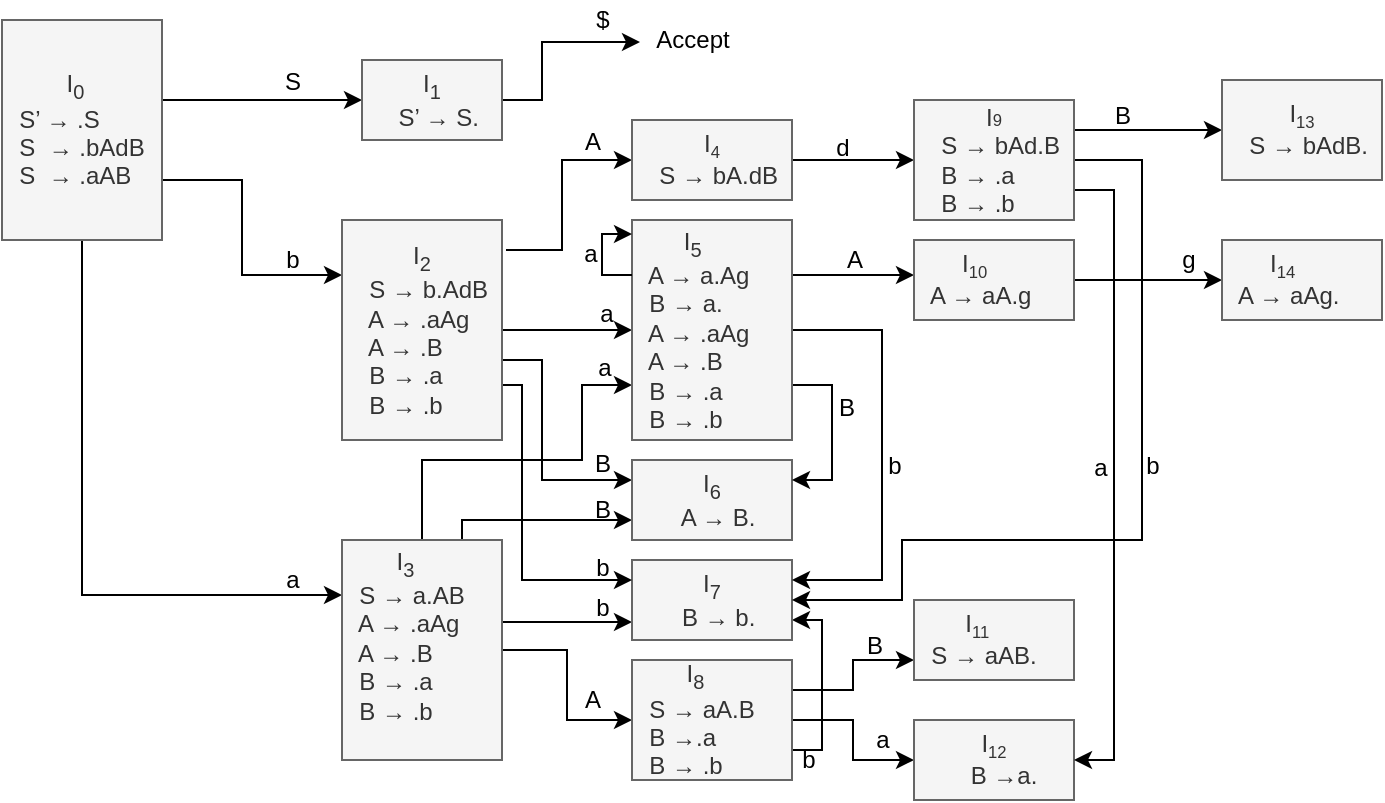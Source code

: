 <mxfile version="13.3.1" type="device" pages="9"><diagram id="0okfty5kfhaNr61epqzn" name="Q1-SLR"><mxGraphModel dx="1422" dy="851" grid="1" gridSize="10" guides="1" tooltips="1" connect="1" arrows="1" fold="1" page="1" pageScale="1" pageWidth="850" pageHeight="1100" math="0" shadow="0"><root><mxCell id="0"/><mxCell id="1" parent="0"/><mxCell id="i5OUl5P6g7Q38-ZU1d3z-3" value="" style="edgeStyle=orthogonalEdgeStyle;rounded=0;orthogonalLoop=1;jettySize=auto;html=1;" parent="1" source="i5OUl5P6g7Q38-ZU1d3z-1" target="i5OUl5P6g7Q38-ZU1d3z-2" edge="1"><mxGeometry relative="1" as="geometry"><Array as="points"><mxPoint x="160" y="90"/><mxPoint x="160" y="90"/></Array></mxGeometry></mxCell><mxCell id="i5OUl5P6g7Q38-ZU1d3z-7" value="" style="edgeStyle=orthogonalEdgeStyle;rounded=0;orthogonalLoop=1;jettySize=auto;html=1;entryX=0;entryY=0.25;entryDx=0;entryDy=0;" parent="1" source="i5OUl5P6g7Q38-ZU1d3z-1" target="i5OUl5P6g7Q38-ZU1d3z-6" edge="1"><mxGeometry relative="1" as="geometry"><Array as="points"><mxPoint x="160" y="130"/><mxPoint x="160" y="178"/></Array></mxGeometry></mxCell><mxCell id="i5OUl5P6g7Q38-ZU1d3z-10" value="" style="edgeStyle=orthogonalEdgeStyle;rounded=0;orthogonalLoop=1;jettySize=auto;html=1;entryX=0;entryY=0.25;entryDx=0;entryDy=0;" parent="1" source="i5OUl5P6g7Q38-ZU1d3z-1" target="i5OUl5P6g7Q38-ZU1d3z-9" edge="1"><mxGeometry relative="1" as="geometry"><Array as="points"><mxPoint x="80" y="338"/></Array></mxGeometry></mxCell><mxCell id="i5OUl5P6g7Q38-ZU1d3z-1" value="&lt;div style=&quot;text-align: center&quot;&gt;&lt;br&gt;&lt;/div&gt;&lt;div style=&quot;text-align: center&quot;&gt;I&lt;sub&gt;0&lt;/sub&gt;&lt;/div&gt;&lt;div&gt;&amp;nbsp; S’ → .S&lt;/div&gt;&lt;div&gt;&amp;nbsp; S&amp;nbsp; → .bAdB&lt;/div&gt;&lt;div&gt;&amp;nbsp; S&amp;nbsp; → .aAB&lt;/div&gt;&lt;div&gt;&lt;br&gt;&lt;/div&gt;" style="rounded=0;whiteSpace=wrap;html=1;align=left;fillColor=#f5f5f5;strokeColor=#666666;fontColor=#333333;" parent="1" vertex="1"><mxGeometry x="40" y="50" width="80" height="110" as="geometry"/></mxCell><mxCell id="i5OUl5P6g7Q38-ZU1d3z-37" value="" style="edgeStyle=orthogonalEdgeStyle;rounded=0;orthogonalLoop=1;jettySize=auto;html=1;exitX=1;exitY=0.25;exitDx=0;exitDy=0;" parent="1" edge="1"><mxGeometry relative="1" as="geometry"><mxPoint x="290" y="358.5" as="sourcePoint"/><mxPoint x="355" y="351" as="targetPoint"/><Array as="points"><mxPoint x="290" y="351"/></Array></mxGeometry></mxCell><mxCell id="i5OUl5P6g7Q38-ZU1d3z-41" value="" style="edgeStyle=orthogonalEdgeStyle;rounded=0;orthogonalLoop=1;jettySize=auto;html=1;" parent="1" source="i5OUl5P6g7Q38-ZU1d3z-9" target="i5OUl5P6g7Q38-ZU1d3z-40" edge="1"><mxGeometry relative="1" as="geometry"/></mxCell><mxCell id="i5OUl5P6g7Q38-ZU1d3z-45" style="edgeStyle=orthogonalEdgeStyle;rounded=0;orthogonalLoop=1;jettySize=auto;html=1;exitX=0.75;exitY=0;exitDx=0;exitDy=0;" parent="1" source="i5OUl5P6g7Q38-ZU1d3z-9" edge="1"><mxGeometry relative="1" as="geometry"><mxPoint x="355" y="300" as="targetPoint"/><mxPoint x="290" y="322.5" as="sourcePoint"/><Array as="points"><mxPoint x="270" y="300"/></Array></mxGeometry></mxCell><mxCell id="i5OUl5P6g7Q38-ZU1d3z-49" style="edgeStyle=orthogonalEdgeStyle;rounded=0;orthogonalLoop=1;jettySize=auto;html=1;exitX=0.5;exitY=0;exitDx=0;exitDy=0;entryX=0;entryY=0.75;entryDx=0;entryDy=0;" parent="1" source="i5OUl5P6g7Q38-ZU1d3z-9" target="i5OUl5P6g7Q38-ZU1d3z-22" edge="1"><mxGeometry relative="1" as="geometry"><Array as="points"><mxPoint x="250" y="270"/><mxPoint x="330" y="270"/><mxPoint x="330" y="233"/></Array></mxGeometry></mxCell><mxCell id="i5OUl5P6g7Q38-ZU1d3z-9" value="&lt;div&gt;&lt;div style=&quot;text-align: center&quot;&gt;I&lt;sub&gt;3&lt;/sub&gt;&lt;/div&gt;&lt;div&gt;&amp;nbsp; S → a.AB&lt;/div&gt;&lt;div&gt;&amp;nbsp; A → .aAg&lt;/div&gt;&lt;div&gt;&amp;nbsp; A → .B&lt;/div&gt;&lt;div&gt;&amp;nbsp; B → .a&lt;/div&gt;&lt;div&gt;&amp;nbsp; B → .b&lt;/div&gt;&lt;div&gt;&lt;br&gt;&lt;/div&gt;&lt;/div&gt;" style="rounded=0;whiteSpace=wrap;html=1;align=left;fillColor=#f5f5f5;strokeColor=#666666;fontColor=#333333;" parent="1" vertex="1"><mxGeometry x="210" y="310" width="80" height="110" as="geometry"/></mxCell><mxCell id="i5OUl5P6g7Q38-ZU1d3z-69" value="" style="edgeStyle=orthogonalEdgeStyle;rounded=0;orthogonalLoop=1;jettySize=auto;html=1;entryX=0;entryY=0.75;entryDx=0;entryDy=0;exitX=1;exitY=0.25;exitDx=0;exitDy=0;" parent="1" source="i5OUl5P6g7Q38-ZU1d3z-40" target="i5OUl5P6g7Q38-ZU1d3z-68" edge="1"><mxGeometry relative="1" as="geometry"><mxPoint x="435" y="383" as="sourcePoint"/><mxPoint x="496" y="383" as="targetPoint"/></mxGeometry></mxCell><mxCell id="i5OUl5P6g7Q38-ZU1d3z-73" value="" style="edgeStyle=orthogonalEdgeStyle;rounded=0;orthogonalLoop=1;jettySize=auto;html=1;" parent="1" source="i5OUl5P6g7Q38-ZU1d3z-40" target="i5OUl5P6g7Q38-ZU1d3z-72" edge="1"><mxGeometry relative="1" as="geometry"/></mxCell><mxCell id="i5OUl5P6g7Q38-ZU1d3z-76" value="" style="edgeStyle=orthogonalEdgeStyle;rounded=0;orthogonalLoop=1;jettySize=auto;html=1;exitX=1;exitY=0.75;exitDx=0;exitDy=0;entryX=1;entryY=0.75;entryDx=0;entryDy=0;" parent="1" source="i5OUl5P6g7Q38-ZU1d3z-40" target="i5OUl5P6g7Q38-ZU1d3z-36" edge="1"><mxGeometry relative="1" as="geometry"><Array as="points"><mxPoint x="450" y="415"/><mxPoint x="450" y="350"/></Array></mxGeometry></mxCell><mxCell id="i5OUl5P6g7Q38-ZU1d3z-40" value="&lt;div&gt;&lt;div&gt;&lt;div style=&quot;text-align: center&quot;&gt;I&lt;sub&gt;8&lt;/sub&gt;&lt;/div&gt;&lt;div&gt;&amp;nbsp; S → aA.B&lt;/div&gt;&lt;div&gt;&amp;nbsp; B →.a&lt;/div&gt;&lt;div&gt;&amp;nbsp; B → .b&lt;/div&gt;&lt;/div&gt;&lt;/div&gt;" style="rounded=0;whiteSpace=wrap;html=1;align=left;fillColor=#f5f5f5;strokeColor=#666666;fontColor=#333333;" parent="1" vertex="1"><mxGeometry x="355" y="370" width="80" height="60" as="geometry"/></mxCell><mxCell id="i5OUl5P6g7Q38-ZU1d3z-72" value="&lt;div&gt;I&lt;span style=&quot;font-size: 10px&quot;&gt;&lt;sub&gt;12&lt;/sub&gt;&lt;/span&gt;&lt;/div&gt;&lt;div&gt;&amp;nbsp;&lt;span&gt;&amp;nbsp; B →a.&lt;/span&gt;&lt;/div&gt;" style="rounded=0;whiteSpace=wrap;html=1;align=center;fillColor=#f5f5f5;strokeColor=#666666;fontColor=#333333;" parent="1" vertex="1"><mxGeometry x="496" y="400" width="80" height="40" as="geometry"/></mxCell><mxCell id="i5OUl5P6g7Q38-ZU1d3z-68" value="&lt;div style=&quot;text-align: center&quot;&gt;I&lt;span style=&quot;font-size: 10px&quot;&gt;&lt;sub&gt;11&lt;/sub&gt;&lt;/span&gt;&lt;/div&gt;&lt;div&gt;&amp;nbsp; S → aAB.&lt;/div&gt;" style="rounded=0;whiteSpace=wrap;html=1;align=left;fillColor=#f5f5f5;strokeColor=#666666;fontColor=#333333;" parent="1" vertex="1"><mxGeometry x="496" y="340" width="80" height="40" as="geometry"/></mxCell><mxCell id="i5OUl5P6g7Q38-ZU1d3z-36" value="&lt;div&gt;&lt;div&gt;&lt;div&gt;I&lt;sub&gt;7&lt;/sub&gt;&lt;/div&gt;&lt;div&gt;&amp;nbsp; B → b.&lt;/div&gt;&lt;/div&gt;&lt;/div&gt;" style="rounded=0;whiteSpace=wrap;html=1;align=center;fillColor=#f5f5f5;strokeColor=#666666;fontColor=#333333;" parent="1" vertex="1"><mxGeometry x="355" y="320" width="80" height="40" as="geometry"/></mxCell><mxCell id="i5OUl5P6g7Q38-ZU1d3z-20" value="" style="edgeStyle=orthogonalEdgeStyle;rounded=0;orthogonalLoop=1;jettySize=auto;html=1;exitX=1.025;exitY=0.136;exitDx=0;exitDy=0;exitPerimeter=0;" parent="1" source="i5OUl5P6g7Q38-ZU1d3z-6" target="i5OUl5P6g7Q38-ZU1d3z-19" edge="1"><mxGeometry relative="1" as="geometry"><Array as="points"><mxPoint x="320" y="165"/><mxPoint x="320" y="120"/></Array></mxGeometry></mxCell><mxCell id="i5OUl5P6g7Q38-ZU1d3z-23" value="" style="edgeStyle=orthogonalEdgeStyle;rounded=0;orthogonalLoop=1;jettySize=auto;html=1;" parent="1" source="i5OUl5P6g7Q38-ZU1d3z-6" target="i5OUl5P6g7Q38-ZU1d3z-22" edge="1"><mxGeometry relative="1" as="geometry"/></mxCell><mxCell id="i5OUl5P6g7Q38-ZU1d3z-28" value="" style="edgeStyle=orthogonalEdgeStyle;rounded=0;orthogonalLoop=1;jettySize=auto;html=1;exitX=1;exitY=0.75;exitDx=0;exitDy=0;entryX=0;entryY=0.25;entryDx=0;entryDy=0;" parent="1" source="i5OUl5P6g7Q38-ZU1d3z-6" target="i5OUl5P6g7Q38-ZU1d3z-27" edge="1"><mxGeometry relative="1" as="geometry"><Array as="points"><mxPoint x="290" y="220"/><mxPoint x="310" y="220"/><mxPoint x="310" y="280"/></Array></mxGeometry></mxCell><mxCell id="i5OUl5P6g7Q38-ZU1d3z-47" style="edgeStyle=orthogonalEdgeStyle;rounded=0;orthogonalLoop=1;jettySize=auto;html=1;exitX=1;exitY=0.75;exitDx=0;exitDy=0;entryX=0;entryY=0.25;entryDx=0;entryDy=0;" parent="1" source="i5OUl5P6g7Q38-ZU1d3z-6" target="i5OUl5P6g7Q38-ZU1d3z-36" edge="1"><mxGeometry relative="1" as="geometry"><Array as="points"><mxPoint x="300" y="233"/><mxPoint x="300" y="330"/></Array></mxGeometry></mxCell><mxCell id="i5OUl5P6g7Q38-ZU1d3z-6" value="&lt;div&gt;I&lt;sub&gt;2&lt;/sub&gt;&lt;/div&gt;&lt;div style=&quot;text-align: left&quot;&gt;&amp;nbsp; S → b.AdB&lt;/div&gt;&lt;div style=&quot;text-align: left&quot;&gt;&amp;nbsp; A → .aAg&lt;/div&gt;&lt;div style=&quot;text-align: left&quot;&gt;&amp;nbsp; A → .B&lt;/div&gt;&lt;div style=&quot;text-align: left&quot;&gt;&amp;nbsp; B → .a&lt;/div&gt;&lt;div style=&quot;text-align: left&quot;&gt;&amp;nbsp; B → .b&lt;/div&gt;" style="rounded=0;whiteSpace=wrap;html=1;align=center;fillColor=#f5f5f5;strokeColor=#666666;fontColor=#333333;" parent="1" vertex="1"><mxGeometry x="210" y="150" width="80" height="110" as="geometry"/></mxCell><mxCell id="i5OUl5P6g7Q38-ZU1d3z-27" value="&lt;div&gt;I&lt;sub&gt;6&lt;/sub&gt;&lt;/div&gt;&lt;div&gt;&amp;nbsp; A → B.&lt;/div&gt;" style="rounded=0;whiteSpace=wrap;html=1;align=center;fillColor=#f5f5f5;strokeColor=#666666;fontColor=#333333;" parent="1" vertex="1"><mxGeometry x="355" y="270" width="80" height="40" as="geometry"/></mxCell><mxCell id="i5OUl5P6g7Q38-ZU1d3z-55" value="" style="edgeStyle=orthogonalEdgeStyle;rounded=0;orthogonalLoop=1;jettySize=auto;html=1;exitX=1;exitY=0.25;exitDx=0;exitDy=0;" parent="1" source="i5OUl5P6g7Q38-ZU1d3z-22" target="i5OUl5P6g7Q38-ZU1d3z-54" edge="1"><mxGeometry relative="1" as="geometry"><Array as="points"><mxPoint x="470" y="178"/><mxPoint x="470" y="178"/></Array></mxGeometry></mxCell><mxCell id="i5OUl5P6g7Q38-ZU1d3z-64" style="edgeStyle=orthogonalEdgeStyle;rounded=0;orthogonalLoop=1;jettySize=auto;html=1;exitX=1;exitY=0.75;exitDx=0;exitDy=0;entryX=1;entryY=0.25;entryDx=0;entryDy=0;" parent="1" source="i5OUl5P6g7Q38-ZU1d3z-22" target="i5OUl5P6g7Q38-ZU1d3z-27" edge="1"><mxGeometry relative="1" as="geometry"/></mxCell><mxCell id="i5OUl5P6g7Q38-ZU1d3z-66" style="edgeStyle=orthogonalEdgeStyle;rounded=0;orthogonalLoop=1;jettySize=auto;html=1;exitX=1;exitY=0.5;exitDx=0;exitDy=0;entryX=1;entryY=0.25;entryDx=0;entryDy=0;" parent="1" source="i5OUl5P6g7Q38-ZU1d3z-22" target="i5OUl5P6g7Q38-ZU1d3z-36" edge="1"><mxGeometry relative="1" as="geometry"><Array as="points"><mxPoint x="480" y="205"/><mxPoint x="480" y="330"/></Array></mxGeometry></mxCell><mxCell id="i5OUl5P6g7Q38-ZU1d3z-22" value="&lt;div style=&quot;text-align: center&quot;&gt;I&lt;sub&gt;5&lt;/sub&gt;&lt;/div&gt;&lt;div&gt;&amp;nbsp; A → a.Ag&lt;/div&gt;&lt;div&gt;&amp;nbsp; B → a.&lt;/div&gt;&lt;div&gt;&amp;nbsp; A → .aAg&lt;/div&gt;&lt;div&gt;&amp;nbsp; A → .B&lt;/div&gt;&lt;div&gt;&amp;nbsp; B → .a&lt;/div&gt;&lt;div&gt;&amp;nbsp; B → .b&lt;/div&gt;" style="rounded=0;whiteSpace=wrap;html=1;align=left;fillColor=#f5f5f5;strokeColor=#666666;fontColor=#333333;" parent="1" vertex="1"><mxGeometry x="355" y="150" width="80" height="110" as="geometry"/></mxCell><mxCell id="W2C5osJQFRSCYX_RfSpZ-16" value="" style="edgeStyle=orthogonalEdgeStyle;rounded=0;orthogonalLoop=1;jettySize=auto;html=1;" parent="1" source="i5OUl5P6g7Q38-ZU1d3z-54" target="W2C5osJQFRSCYX_RfSpZ-15" edge="1"><mxGeometry relative="1" as="geometry"/></mxCell><mxCell id="i5OUl5P6g7Q38-ZU1d3z-54" value="&lt;div style=&quot;text-align: center&quot;&gt;I&lt;span style=&quot;font-size: 10px&quot;&gt;&lt;sub&gt;10&lt;/sub&gt;&lt;/span&gt;&lt;/div&gt;&lt;div&gt;&amp;nbsp; A → aA.g&lt;br&gt;&lt;/div&gt;" style="rounded=0;whiteSpace=wrap;html=1;align=left;fillColor=#f5f5f5;strokeColor=#666666;fontColor=#333333;" parent="1" vertex="1"><mxGeometry x="496" y="160" width="80" height="40" as="geometry"/></mxCell><mxCell id="W2C5osJQFRSCYX_RfSpZ-15" value="&lt;div style=&quot;text-align: center&quot;&gt;I&lt;span style=&quot;font-size: 10px&quot;&gt;&lt;sub&gt;14&lt;/sub&gt;&lt;/span&gt;&lt;/div&gt;&lt;div style=&quot;text-align: center&quot;&gt;&amp;nbsp; A → aAg.&lt;br&gt;&lt;/div&gt;" style="rounded=0;whiteSpace=wrap;html=1;align=left;fillColor=#f5f5f5;strokeColor=#666666;fontColor=#333333;" parent="1" vertex="1"><mxGeometry x="650" y="160" width="80" height="40" as="geometry"/></mxCell><mxCell id="i5OUl5P6g7Q38-ZU1d3z-52" value="" style="edgeStyle=orthogonalEdgeStyle;rounded=0;orthogonalLoop=1;jettySize=auto;html=1;" parent="1" source="i5OUl5P6g7Q38-ZU1d3z-19" target="i5OUl5P6g7Q38-ZU1d3z-51" edge="1"><mxGeometry relative="1" as="geometry"/></mxCell><mxCell id="i5OUl5P6g7Q38-ZU1d3z-19" value="&lt;div&gt;I&lt;span style=&quot;font-size: 10px&quot;&gt;&lt;sub&gt;4&lt;/sub&gt;&lt;/span&gt;&lt;/div&gt;&lt;div style=&quot;text-align: left&quot;&gt;&lt;div&gt;&amp;nbsp; S → bA.dB&lt;/div&gt;&lt;/div&gt;" style="rounded=0;whiteSpace=wrap;html=1;align=center;fillColor=#f5f5f5;strokeColor=#666666;fontColor=#333333;" parent="1" vertex="1"><mxGeometry x="355" y="100" width="80" height="40" as="geometry"/></mxCell><mxCell id="W2C5osJQFRSCYX_RfSpZ-2" value="" style="edgeStyle=orthogonalEdgeStyle;rounded=0;orthogonalLoop=1;jettySize=auto;html=1;entryX=0;entryY=0.5;entryDx=0;entryDy=0;exitX=1;exitY=0.25;exitDx=0;exitDy=0;" parent="1" source="i5OUl5P6g7Q38-ZU1d3z-51" target="W2C5osJQFRSCYX_RfSpZ-1" edge="1"><mxGeometry relative="1" as="geometry"/></mxCell><mxCell id="W2C5osJQFRSCYX_RfSpZ-11" style="edgeStyle=orthogonalEdgeStyle;rounded=0;orthogonalLoop=1;jettySize=auto;html=1;entryX=1;entryY=0.5;entryDx=0;entryDy=0;" parent="1" source="i5OUl5P6g7Q38-ZU1d3z-51" target="i5OUl5P6g7Q38-ZU1d3z-36" edge="1"><mxGeometry relative="1" as="geometry"><Array as="points"><mxPoint x="610" y="120"/><mxPoint x="610" y="310"/><mxPoint x="490" y="310"/><mxPoint x="490" y="340"/></Array><mxPoint x="576" y="470" as="targetPoint"/></mxGeometry></mxCell><mxCell id="W2C5osJQFRSCYX_RfSpZ-13" style="edgeStyle=orthogonalEdgeStyle;rounded=0;orthogonalLoop=1;jettySize=auto;html=1;exitX=1;exitY=0.75;exitDx=0;exitDy=0;entryX=1;entryY=0.5;entryDx=0;entryDy=0;" parent="1" source="i5OUl5P6g7Q38-ZU1d3z-51" target="i5OUl5P6g7Q38-ZU1d3z-72" edge="1"><mxGeometry relative="1" as="geometry"/></mxCell><mxCell id="i5OUl5P6g7Q38-ZU1d3z-51" value="&lt;div&gt;I&lt;span style=&quot;font-size: 8.333px&quot;&gt;9&lt;/span&gt;&lt;/div&gt;&lt;div style=&quot;text-align: left&quot;&gt;&lt;div&gt;&amp;nbsp; S → bAd.B&lt;/div&gt;&lt;div&gt;&amp;nbsp; B&amp;nbsp;&lt;span&gt;→ .a&lt;/span&gt;&lt;/div&gt;&lt;div&gt;&lt;span&gt;&amp;nbsp; B&amp;nbsp;&lt;/span&gt;&lt;span&gt;→ .b&lt;/span&gt;&lt;/div&gt;&lt;/div&gt;" style="rounded=0;whiteSpace=wrap;html=1;align=center;fillColor=#f5f5f5;strokeColor=#666666;fontColor=#333333;" parent="1" vertex="1"><mxGeometry x="496" y="90" width="80" height="60" as="geometry"/></mxCell><mxCell id="W2C5osJQFRSCYX_RfSpZ-1" value="&lt;div&gt;&lt;font style=&quot;font-size: 12px&quot;&gt;I&lt;/font&gt;&lt;font style=&quot;font-size: 10px&quot;&gt;&lt;sub&gt;13&lt;/sub&gt;&lt;/font&gt;&lt;/div&gt;&lt;div style=&quot;text-align: left&quot;&gt;&lt;div&gt;&lt;font style=&quot;font-size: 12px&quot;&gt;&amp;nbsp; S → bAdB.&lt;/font&gt;&lt;/div&gt;&lt;/div&gt;" style="rounded=0;whiteSpace=wrap;html=1;align=center;fillColor=#f5f5f5;strokeColor=#666666;fontColor=#333333;" parent="1" vertex="1"><mxGeometry x="650" y="80" width="80" height="50" as="geometry"/></mxCell><mxCell id="i5OUl5P6g7Q38-ZU1d3z-13" value="" style="edgeStyle=orthogonalEdgeStyle;rounded=0;orthogonalLoop=1;jettySize=auto;html=1;entryX=-0.02;entryY=0.55;entryDx=0;entryDy=0;entryPerimeter=0;" parent="1" source="i5OUl5P6g7Q38-ZU1d3z-2" target="i5OUl5P6g7Q38-ZU1d3z-14" edge="1"><mxGeometry relative="1" as="geometry"><mxPoint x="370" y="90" as="targetPoint"/><Array as="points"><mxPoint x="310" y="90"/><mxPoint x="310" y="61"/></Array></mxGeometry></mxCell><mxCell id="i5OUl5P6g7Q38-ZU1d3z-2" value="&lt;div&gt;&lt;div&gt;I&lt;sub&gt;1&lt;/sub&gt;&lt;/div&gt;&lt;div&gt;&amp;nbsp; S’ → S.&lt;/div&gt;&lt;/div&gt;" style="rounded=0;whiteSpace=wrap;html=1;align=center;fillColor=#f5f5f5;strokeColor=#666666;fontColor=#333333;" parent="1" vertex="1"><mxGeometry x="220" y="70" width="70" height="40" as="geometry"/></mxCell><mxCell id="i5OUl5P6g7Q38-ZU1d3z-4" value="S" style="text;html=1;align=center;verticalAlign=middle;resizable=0;points=[];autosize=1;" parent="1" vertex="1"><mxGeometry x="175" y="71" width="20" height="20" as="geometry"/></mxCell><mxCell id="i5OUl5P6g7Q38-ZU1d3z-8" value="b" style="text;html=1;align=center;verticalAlign=middle;resizable=0;points=[];autosize=1;" parent="1" vertex="1"><mxGeometry x="175" y="160" width="20" height="20" as="geometry"/></mxCell><mxCell id="i5OUl5P6g7Q38-ZU1d3z-11" value="a" style="text;html=1;align=center;verticalAlign=middle;resizable=0;points=[];autosize=1;" parent="1" vertex="1"><mxGeometry x="175" y="320" width="20" height="20" as="geometry"/></mxCell><mxCell id="i5OUl5P6g7Q38-ZU1d3z-14" value="Accept" style="text;html=1;align=center;verticalAlign=middle;resizable=0;points=[];autosize=1;" parent="1" vertex="1"><mxGeometry x="360" y="50" width="50" height="20" as="geometry"/></mxCell><mxCell id="i5OUl5P6g7Q38-ZU1d3z-17" value="$" style="text;html=1;align=center;verticalAlign=middle;resizable=0;points=[];autosize=1;" parent="1" vertex="1"><mxGeometry x="330" y="40" width="20" height="20" as="geometry"/></mxCell><mxCell id="i5OUl5P6g7Q38-ZU1d3z-21" value="A" style="text;html=1;align=center;verticalAlign=middle;resizable=0;points=[];autosize=1;" parent="1" vertex="1"><mxGeometry x="325" y="101" width="20" height="20" as="geometry"/></mxCell><mxCell id="i5OUl5P6g7Q38-ZU1d3z-24" value="a" style="text;html=1;align=center;verticalAlign=middle;resizable=0;points=[];autosize=1;" parent="1" vertex="1"><mxGeometry x="332" y="187" width="20" height="20" as="geometry"/></mxCell><mxCell id="i5OUl5P6g7Q38-ZU1d3z-33" value="B" style="text;html=1;align=center;verticalAlign=middle;resizable=0;points=[];autosize=1;" parent="1" vertex="1"><mxGeometry x="330" y="262" width="20" height="20" as="geometry"/></mxCell><mxCell id="i5OUl5P6g7Q38-ZU1d3z-38" value="b" style="text;html=1;align=center;verticalAlign=middle;resizable=0;points=[];autosize=1;" parent="1" vertex="1"><mxGeometry x="330" y="334" width="20" height="20" as="geometry"/></mxCell><mxCell id="i5OUl5P6g7Q38-ZU1d3z-42" value="A" style="text;html=1;align=center;verticalAlign=middle;resizable=0;points=[];autosize=1;" parent="1" vertex="1"><mxGeometry x="325" y="380" width="20" height="20" as="geometry"/></mxCell><mxCell id="i5OUl5P6g7Q38-ZU1d3z-46" value="B" style="text;html=1;align=center;verticalAlign=middle;resizable=0;points=[];autosize=1;" parent="1" vertex="1"><mxGeometry x="330" y="285" width="20" height="20" as="geometry"/></mxCell><mxCell id="i5OUl5P6g7Q38-ZU1d3z-48" value="b" style="text;html=1;align=center;verticalAlign=middle;resizable=0;points=[];autosize=1;" parent="1" vertex="1"><mxGeometry x="330" y="314" width="20" height="20" as="geometry"/></mxCell><mxCell id="i5OUl5P6g7Q38-ZU1d3z-50" value="a" style="text;html=1;align=center;verticalAlign=middle;resizable=0;points=[];autosize=1;" parent="1" vertex="1"><mxGeometry x="331" y="214" width="20" height="20" as="geometry"/></mxCell><mxCell id="i5OUl5P6g7Q38-ZU1d3z-53" value="d" style="text;html=1;align=center;verticalAlign=middle;resizable=0;points=[];autosize=1;" parent="1" vertex="1"><mxGeometry x="450" y="104" width="20" height="20" as="geometry"/></mxCell><mxCell id="i5OUl5P6g7Q38-ZU1d3z-56" value="A" style="text;html=1;align=center;verticalAlign=middle;resizable=0;points=[];autosize=1;" parent="1" vertex="1"><mxGeometry x="456" y="160" width="20" height="20" as="geometry"/></mxCell><mxCell id="i5OUl5P6g7Q38-ZU1d3z-61" style="edgeStyle=orthogonalEdgeStyle;rounded=0;orthogonalLoop=1;jettySize=auto;html=1;exitX=0;exitY=0.25;exitDx=0;exitDy=0;entryX=0;entryY=0.064;entryDx=0;entryDy=0;entryPerimeter=0;" parent="1" source="i5OUl5P6g7Q38-ZU1d3z-22" target="i5OUl5P6g7Q38-ZU1d3z-22" edge="1"><mxGeometry relative="1" as="geometry"><Array as="points"><mxPoint x="340" y="178"/><mxPoint x="340" y="157"/></Array></mxGeometry></mxCell><mxCell id="i5OUl5P6g7Q38-ZU1d3z-62" value="a" style="text;html=1;align=center;verticalAlign=middle;resizable=0;points=[];autosize=1;" parent="1" vertex="1"><mxGeometry x="324" y="157" width="20" height="20" as="geometry"/></mxCell><mxCell id="i5OUl5P6g7Q38-ZU1d3z-65" value="B" style="text;html=1;align=center;verticalAlign=middle;resizable=0;points=[];autosize=1;" parent="1" vertex="1"><mxGeometry x="452" y="234" width="20" height="20" as="geometry"/></mxCell><mxCell id="i5OUl5P6g7Q38-ZU1d3z-67" value="b" style="text;html=1;align=center;verticalAlign=middle;resizable=0;points=[];autosize=1;" parent="1" vertex="1"><mxGeometry x="476" y="263" width="20" height="20" as="geometry"/></mxCell><mxCell id="i5OUl5P6g7Q38-ZU1d3z-70" value="B" style="text;html=1;align=center;verticalAlign=middle;resizable=0;points=[];autosize=1;" parent="1" vertex="1"><mxGeometry x="466" y="353" width="20" height="20" as="geometry"/></mxCell><mxCell id="i5OUl5P6g7Q38-ZU1d3z-74" value="a" style="text;html=1;align=center;verticalAlign=middle;resizable=0;points=[];autosize=1;" parent="1" vertex="1"><mxGeometry x="470" y="400" width="20" height="20" as="geometry"/></mxCell><mxCell id="i5OUl5P6g7Q38-ZU1d3z-77" value="b" style="text;html=1;align=center;verticalAlign=middle;resizable=0;points=[];autosize=1;" parent="1" vertex="1"><mxGeometry x="433" y="410" width="20" height="20" as="geometry"/></mxCell><mxCell id="W2C5osJQFRSCYX_RfSpZ-3" value="B" style="text;html=1;align=center;verticalAlign=middle;resizable=0;points=[];autosize=1;" parent="1" vertex="1"><mxGeometry x="590" y="88" width="20" height="20" as="geometry"/></mxCell><mxCell id="W2C5osJQFRSCYX_RfSpZ-12" value="b" style="text;html=1;align=center;verticalAlign=middle;resizable=0;points=[];autosize=1;" parent="1" vertex="1"><mxGeometry x="605" y="263" width="20" height="20" as="geometry"/></mxCell><mxCell id="W2C5osJQFRSCYX_RfSpZ-14" value="a" style="text;html=1;align=center;verticalAlign=middle;resizable=0;points=[];autosize=1;" parent="1" vertex="1"><mxGeometry x="579" y="264" width="20" height="20" as="geometry"/></mxCell><mxCell id="W2C5osJQFRSCYX_RfSpZ-17" value="g" style="text;html=1;align=center;verticalAlign=middle;resizable=0;points=[];autosize=1;" parent="1" vertex="1"><mxGeometry x="623" y="160" width="20" height="20" as="geometry"/></mxCell></root></mxGraphModel></diagram><diagram id="KBfzJDOXoPR94jFWvsFt" name="Q2-SLR"><mxGraphModel dx="813" dy="486" grid="1" gridSize="10" guides="1" tooltips="1" connect="1" arrows="1" fold="1" page="1" pageScale="1" pageWidth="850" pageHeight="1100" math="0" shadow="0"><root><mxCell id="x7_7y1U8r4n0QEpNp4oD-0"/><mxCell id="x7_7y1U8r4n0QEpNp4oD-1" parent="x7_7y1U8r4n0QEpNp4oD-0"/><mxCell id="1DPlVSy9ZReqDkYJXtiJ-0" value="" style="rounded=0;orthogonalLoop=1;jettySize=auto;html=1;exitX=1;exitY=0.25;exitDx=0;exitDy=0;edgeStyle=orthogonalEdgeStyle;" parent="x7_7y1U8r4n0QEpNp4oD-1" source="1DPlVSy9ZReqDkYJXtiJ-2" target="1DPlVSy9ZReqDkYJXtiJ-7" edge="1"><mxGeometry relative="1" as="geometry"/></mxCell><mxCell id="1DPlVSy9ZReqDkYJXtiJ-1" value="" style="edgeStyle=orthogonalEdgeStyle;rounded=0;orthogonalLoop=1;jettySize=auto;html=1;" parent="x7_7y1U8r4n0QEpNp4oD-1" source="1DPlVSy9ZReqDkYJXtiJ-2" target="1DPlVSy9ZReqDkYJXtiJ-3" edge="1"><mxGeometry relative="1" as="geometry"/></mxCell><mxCell id="1DPlVSy9ZReqDkYJXtiJ-2" value="&lt;div&gt;&lt;font style=&quot;font-size: 12px&quot;&gt;I&lt;sub&gt;0&lt;/sub&gt;&lt;br&gt;&lt;/font&gt;&lt;/div&gt;&lt;div style=&quot;text-align: left&quot;&gt;&lt;font style=&quot;font-size: 12px&quot;&gt;&lt;span style=&quot;background-color: transparent ; font-family: &amp;#34;liberation serif&amp;#34; , serif ; color: rgb(0 , 0 , 0)&quot;&gt;E’ → .E&lt;/span&gt;&lt;/font&gt;&lt;/div&gt;&lt;div style=&quot;text-align: left&quot;&gt;&lt;span style=&quot;background-color: transparent ; font-family: &amp;#34;liberation serif&amp;#34; , serif ; color: rgb(0 , 0 , 0)&quot;&gt;E → .E + E&lt;/span&gt;&lt;/div&gt;&lt;div style=&quot;text-align: left&quot;&gt;&lt;span style=&quot;background-color: transparent ; font-family: &amp;#34;liberation serif&amp;#34; , serif ; color: rgb(0 , 0 , 0)&quot;&gt;E → .E – E&lt;/span&gt;&lt;/div&gt;&lt;div style=&quot;text-align: left&quot;&gt;&lt;span style=&quot;background-color: transparent ; font-family: &amp;#34;liberation serif&amp;#34; , serif ; color: rgb(0 , 0 , 0)&quot;&gt;E → .a&lt;/span&gt;&lt;/div&gt;" style="rounded=0;whiteSpace=wrap;html=1;align=center;fillColor=#f5f5f5;strokeColor=#666666;fontColor=#333333;" parent="x7_7y1U8r4n0QEpNp4oD-1" vertex="1"><mxGeometry x="40" y="184" width="80" height="90" as="geometry"/></mxCell><mxCell id="1DPlVSy9ZReqDkYJXtiJ-3" value="&lt;div&gt;&lt;font style=&quot;font-size: 12px&quot;&gt;I&lt;sub&gt;2&lt;/sub&gt;&lt;/font&gt;&lt;/div&gt;&lt;div&gt;&lt;span style=&quot;background-color: transparent ; color: rgb(0 , 0 , 0) ; font-family: &amp;#34;liberation serif&amp;#34; , serif ; text-align: left&quot;&gt;E → a.&lt;/span&gt;&lt;/div&gt;" style="rounded=0;whiteSpace=wrap;html=1;align=center;fillColor=#f5f5f5;strokeColor=#666666;fontColor=#333333;" parent="x7_7y1U8r4n0QEpNp4oD-1" vertex="1"><mxGeometry x="195" y="274" width="80" height="40" as="geometry"/></mxCell><mxCell id="1DPlVSy9ZReqDkYJXtiJ-4" value="" style="edgeStyle=orthogonalEdgeStyle;rounded=0;orthogonalLoop=1;jettySize=auto;html=1;exitX=1;exitY=0.25;exitDx=0;exitDy=0;entryX=0;entryY=0.75;entryDx=0;entryDy=0;" parent="x7_7y1U8r4n0QEpNp4oD-1" source="1DPlVSy9ZReqDkYJXtiJ-7" target="1DPlVSy9ZReqDkYJXtiJ-16" edge="1"><mxGeometry relative="1" as="geometry"/></mxCell><mxCell id="1DPlVSy9ZReqDkYJXtiJ-5" value="" style="edgeStyle=orthogonalEdgeStyle;rounded=0;orthogonalLoop=1;jettySize=auto;html=1;entryX=0;entryY=0.25;entryDx=0;entryDy=0;exitX=1;exitY=0.75;exitDx=0;exitDy=0;" parent="x7_7y1U8r4n0QEpNp4oD-1" source="1DPlVSy9ZReqDkYJXtiJ-7" target="1DPlVSy9ZReqDkYJXtiJ-10" edge="1"><mxGeometry relative="1" as="geometry"/></mxCell><mxCell id="1DPlVSy9ZReqDkYJXtiJ-6" value="" style="edgeStyle=orthogonalEdgeStyle;rounded=0;orthogonalLoop=1;jettySize=auto;html=1;" parent="x7_7y1U8r4n0QEpNp4oD-1" source="1DPlVSy9ZReqDkYJXtiJ-7" target="1DPlVSy9ZReqDkYJXtiJ-24" edge="1"><mxGeometry relative="1" as="geometry"/></mxCell><mxCell id="1DPlVSy9ZReqDkYJXtiJ-7" value="&lt;div&gt;I&lt;sub&gt;1&lt;/sub&gt;&lt;/div&gt;&lt;div&gt;&lt;div style=&quot;text-align: left&quot;&gt;&lt;span style=&quot;background-color: transparent ; font-family: &amp;#34;liberation serif&amp;#34; , serif ; color: rgb(0 , 0 , 0)&quot;&gt;E’ → E.&lt;/span&gt;&lt;/div&gt;&lt;/div&gt;&lt;div style=&quot;text-align: left&quot;&gt;&lt;div&gt;&lt;span style=&quot;background-color: transparent ; font-family: &amp;#34;liberation serif&amp;#34; , serif ; color: rgb(0 , 0 , 0)&quot;&gt;E → E. + E&lt;/span&gt;&lt;/div&gt;&lt;div&gt;&lt;span style=&quot;background-color: transparent ; font-family: &amp;#34;liberation serif&amp;#34; , serif ; color: rgb(0 , 0 , 0)&quot;&gt;E → E. – E&lt;/span&gt;&lt;/div&gt;&lt;/div&gt;" style="rounded=0;whiteSpace=wrap;html=1;align=center;fillColor=#f5f5f5;strokeColor=#666666;fontColor=#333333;" parent="x7_7y1U8r4n0QEpNp4oD-1" vertex="1"><mxGeometry x="195" y="139" width="80" height="70" as="geometry"/></mxCell><mxCell id="1DPlVSy9ZReqDkYJXtiJ-8" value="" style="edgeStyle=orthogonalEdgeStyle;rounded=0;orthogonalLoop=1;jettySize=auto;html=1;" parent="x7_7y1U8r4n0QEpNp4oD-1" source="1DPlVSy9ZReqDkYJXtiJ-10" target="1DPlVSy9ZReqDkYJXtiJ-13" edge="1"><mxGeometry relative="1" as="geometry"/></mxCell><mxCell id="1DPlVSy9ZReqDkYJXtiJ-9" style="edgeStyle=orthogonalEdgeStyle;rounded=0;orthogonalLoop=1;jettySize=auto;html=1;exitX=1;exitY=0.75;exitDx=0;exitDy=0;entryX=1;entryY=0.5;entryDx=0;entryDy=0;" parent="x7_7y1U8r4n0QEpNp4oD-1" source="1DPlVSy9ZReqDkYJXtiJ-10" target="1DPlVSy9ZReqDkYJXtiJ-3" edge="1"><mxGeometry relative="1" as="geometry"><Array as="points"><mxPoint x="440" y="257"/><mxPoint x="440" y="294"/></Array></mxGeometry></mxCell><mxCell id="1DPlVSy9ZReqDkYJXtiJ-10" value="&lt;div&gt;I&lt;span style=&quot;font-size: 10px&quot;&gt;&lt;sub&gt;4&lt;/sub&gt;&lt;/span&gt;&lt;/div&gt;&lt;div&gt;&lt;span style=&quot;color: rgb(0 , 0 , 0) ; font-family: &amp;#34;liberation serif&amp;#34; , serif ; text-align: left&quot;&gt;E → E - . E&lt;/span&gt;&lt;/div&gt;&lt;div&gt;&lt;span style=&quot;color: rgb(0 , 0 , 0) ; font-family: &amp;#34;liberation serif&amp;#34; , serif ; text-align: left&quot;&gt;E → .E + E&lt;/span&gt;&lt;span style=&quot;color: rgb(0 , 0 , 0) ; font-family: &amp;#34;liberation serif&amp;#34; , serif ; text-align: left&quot;&gt;&lt;br&gt;&lt;/span&gt;&lt;/div&gt;&lt;div style=&quot;text-align: left&quot;&gt;&lt;div&gt;&lt;span style=&quot;background-color: transparent ; font-family: &amp;#34;liberation serif&amp;#34; , serif ; color: rgb(0 , 0 , 0)&quot;&gt;E → .E – E&lt;/span&gt;&lt;/div&gt;&lt;div&gt;&lt;span style=&quot;color: rgb(0 , 0 , 0) ; font-family: &amp;#34;liberation serif&amp;#34; , serif&quot;&gt;E → .a&lt;/span&gt;&lt;/div&gt;&lt;/div&gt;" style="rounded=0;whiteSpace=wrap;html=1;align=center;fillColor=#f5f5f5;strokeColor=#666666;fontColor=#333333;" parent="x7_7y1U8r4n0QEpNp4oD-1" vertex="1"><mxGeometry x="340" y="197" width="80" height="80" as="geometry"/></mxCell><mxCell id="1DPlVSy9ZReqDkYJXtiJ-11" style="edgeStyle=orthogonalEdgeStyle;rounded=0;orthogonalLoop=1;jettySize=auto;html=1;exitX=0;exitY=0.25;exitDx=0;exitDy=0;entryX=1;entryY=0.25;entryDx=0;entryDy=0;" parent="x7_7y1U8r4n0QEpNp4oD-1" source="1DPlVSy9ZReqDkYJXtiJ-13" target="1DPlVSy9ZReqDkYJXtiJ-10" edge="1"><mxGeometry relative="1" as="geometry"/></mxCell><mxCell id="1DPlVSy9ZReqDkYJXtiJ-12" style="edgeStyle=orthogonalEdgeStyle;rounded=0;orthogonalLoop=1;jettySize=auto;html=1;entryX=0.875;entryY=-0.012;entryDx=0;entryDy=0;entryPerimeter=0;" parent="x7_7y1U8r4n0QEpNp4oD-1" source="1DPlVSy9ZReqDkYJXtiJ-13" target="1DPlVSy9ZReqDkYJXtiJ-16" edge="1"><mxGeometry relative="1" as="geometry"><Array as="points"><mxPoint x="590" y="237"/><mxPoint x="590" y="45"/><mxPoint x="410" y="45"/></Array></mxGeometry></mxCell><mxCell id="1DPlVSy9ZReqDkYJXtiJ-13" value="&lt;div&gt;I&lt;span style=&quot;font-size: 8.333px&quot;&gt;&lt;sub&gt;6&lt;/sub&gt;&lt;/span&gt;&lt;/div&gt;&lt;div&gt;&lt;span style=&quot;color: rgb(0 , 0 , 0) ; font-family: &amp;#34;liberation serif&amp;#34; , serif ; text-align: left&quot;&gt;E → E -&amp;nbsp; E.&lt;/span&gt;&lt;/div&gt;&lt;div&gt;&lt;span style=&quot;color: rgb(0 , 0 , 0) ; font-family: &amp;#34;liberation serif&amp;#34; , serif ; text-align: left&quot;&gt;E → E. + E&lt;/span&gt;&lt;span style=&quot;color: rgb(0 , 0 , 0) ; font-family: &amp;#34;liberation serif&amp;#34; , serif ; text-align: left&quot;&gt;&lt;br&gt;&lt;/span&gt;&lt;/div&gt;&lt;div style=&quot;text-align: left&quot;&gt;&lt;div&gt;&lt;span style=&quot;background-color: transparent ; font-family: &amp;#34;liberation serif&amp;#34; , serif ; color: rgb(0 , 0 , 0)&quot;&gt;E → E. – E&lt;/span&gt;&lt;/div&gt;&lt;/div&gt;" style="rounded=0;whiteSpace=wrap;html=1;align=center;fillColor=#f5f5f5;strokeColor=#666666;fontColor=#333333;" parent="x7_7y1U8r4n0QEpNp4oD-1" vertex="1"><mxGeometry x="490" y="197" width="80" height="80" as="geometry"/></mxCell><mxCell id="1DPlVSy9ZReqDkYJXtiJ-14" style="edgeStyle=orthogonalEdgeStyle;rounded=0;orthogonalLoop=1;jettySize=auto;html=1;entryX=1;entryY=0.75;entryDx=0;entryDy=0;" parent="x7_7y1U8r4n0QEpNp4oD-1" source="1DPlVSy9ZReqDkYJXtiJ-16" target="1DPlVSy9ZReqDkYJXtiJ-3" edge="1"><mxGeometry relative="1" as="geometry"><mxPoint x="275" y="300" as="targetPoint"/><Array as="points"><mxPoint x="450" y="134"/><mxPoint x="450" y="304"/></Array></mxGeometry></mxCell><mxCell id="1DPlVSy9ZReqDkYJXtiJ-15" value="" style="edgeStyle=orthogonalEdgeStyle;rounded=0;orthogonalLoop=1;jettySize=auto;html=1;" parent="x7_7y1U8r4n0QEpNp4oD-1" source="1DPlVSy9ZReqDkYJXtiJ-16" target="1DPlVSy9ZReqDkYJXtiJ-19" edge="1"><mxGeometry relative="1" as="geometry"/></mxCell><mxCell id="1DPlVSy9ZReqDkYJXtiJ-16" value="&lt;div&gt;I&lt;span style=&quot;font-size: 10px&quot;&gt;&lt;sub&gt;3&lt;/sub&gt;&lt;/span&gt;&lt;/div&gt;&lt;div&gt;&lt;span style=&quot;color: rgb(0 , 0 , 0) ; font-family: &amp;#34;liberation serif&amp;#34; , serif ; text-align: left&quot;&gt;E → E +. E&lt;/span&gt;&lt;/div&gt;&lt;div&gt;&lt;span style=&quot;color: rgb(0 , 0 , 0) ; font-family: &amp;#34;liberation serif&amp;#34; , serif ; text-align: left&quot;&gt;E → .E + E&lt;/span&gt;&lt;span style=&quot;color: rgb(0 , 0 , 0) ; font-family: &amp;#34;liberation serif&amp;#34; , serif ; text-align: left&quot;&gt;&lt;br&gt;&lt;/span&gt;&lt;/div&gt;&lt;div style=&quot;text-align: left&quot;&gt;&lt;div&gt;&lt;span style=&quot;background-color: transparent ; font-family: &amp;#34;liberation serif&amp;#34; , serif ; color: rgb(0 , 0 , 0)&quot;&gt;E → .E – E&lt;/span&gt;&lt;/div&gt;&lt;div&gt;&lt;span style=&quot;color: rgb(0 , 0 , 0) ; font-family: &amp;#34;liberation serif&amp;#34; , serif&quot;&gt;E → .a&lt;/span&gt;&lt;span style=&quot;background-color: transparent ; font-family: &amp;#34;liberation serif&amp;#34; , serif ; color: rgb(0 , 0 , 0)&quot;&gt;&lt;br&gt;&lt;/span&gt;&lt;/div&gt;&lt;/div&gt;" style="rounded=0;whiteSpace=wrap;html=1;align=center;fillColor=#f5f5f5;strokeColor=#666666;fontColor=#333333;" parent="x7_7y1U8r4n0QEpNp4oD-1" vertex="1"><mxGeometry x="340" y="65" width="80" height="85" as="geometry"/></mxCell><mxCell id="1DPlVSy9ZReqDkYJXtiJ-17" style="edgeStyle=orthogonalEdgeStyle;rounded=0;orthogonalLoop=1;jettySize=auto;html=1;exitX=0;exitY=0.25;exitDx=0;exitDy=0;entryX=1;entryY=0.25;entryDx=0;entryDy=0;" parent="x7_7y1U8r4n0QEpNp4oD-1" source="1DPlVSy9ZReqDkYJXtiJ-19" target="1DPlVSy9ZReqDkYJXtiJ-16" edge="1"><mxGeometry relative="1" as="geometry"/></mxCell><mxCell id="1DPlVSy9ZReqDkYJXtiJ-18" style="edgeStyle=orthogonalEdgeStyle;rounded=0;orthogonalLoop=1;jettySize=auto;html=1;exitX=0;exitY=0.75;exitDx=0;exitDy=0;entryX=0.75;entryY=0;entryDx=0;entryDy=0;" parent="x7_7y1U8r4n0QEpNp4oD-1" source="1DPlVSy9ZReqDkYJXtiJ-19" target="1DPlVSy9ZReqDkYJXtiJ-10" edge="1"><mxGeometry relative="1" as="geometry"><Array as="points"><mxPoint x="470" y="129"/><mxPoint x="470" y="174"/><mxPoint x="400" y="174"/></Array></mxGeometry></mxCell><mxCell id="1DPlVSy9ZReqDkYJXtiJ-19" value="&lt;div&gt;I&lt;span style=&quot;font-size: 8.333px&quot;&gt;&lt;sub&gt;5&lt;/sub&gt;&lt;/span&gt;&lt;/div&gt;&lt;div&gt;&lt;span style=&quot;color: rgb(0 , 0 , 0) ; font-family: &amp;#34;liberation serif&amp;#34; , serif ; text-align: left&quot;&gt;E → E + E.&lt;/span&gt;&lt;/div&gt;&lt;div&gt;&lt;span style=&quot;color: rgb(0 , 0 , 0) ; font-family: &amp;#34;liberation serif&amp;#34; , serif ; text-align: left&quot;&gt;E → E. + E&lt;/span&gt;&lt;span style=&quot;color: rgb(0 , 0 , 0) ; font-family: &amp;#34;liberation serif&amp;#34; , serif ; text-align: left&quot;&gt;&lt;br&gt;&lt;/span&gt;&lt;/div&gt;&lt;div style=&quot;text-align: left&quot;&gt;&lt;div&gt;&lt;span style=&quot;background-color: transparent ; font-family: &amp;#34;liberation serif&amp;#34; , serif ; color: rgb(0 , 0 , 0)&quot;&gt;E → E. – E&lt;/span&gt;&lt;/div&gt;&lt;/div&gt;" style="rounded=0;whiteSpace=wrap;html=1;align=center;fillColor=#f5f5f5;strokeColor=#666666;fontColor=#333333;" parent="x7_7y1U8r4n0QEpNp4oD-1" vertex="1"><mxGeometry x="490" y="65" width="80" height="85" as="geometry"/></mxCell><mxCell id="1DPlVSy9ZReqDkYJXtiJ-20" value="E" style="text;html=1;align=center;verticalAlign=middle;resizable=0;points=[];autosize=1;" parent="x7_7y1U8r4n0QEpNp4oD-1" vertex="1"><mxGeometry x="162" y="157" width="20" height="20" as="geometry"/></mxCell><mxCell id="1DPlVSy9ZReqDkYJXtiJ-21" value="a" style="text;html=1;align=center;verticalAlign=middle;resizable=0;points=[];autosize=1;" parent="x7_7y1U8r4n0QEpNp4oD-1" vertex="1"><mxGeometry x="162" y="277" width="20" height="20" as="geometry"/></mxCell><mxCell id="1DPlVSy9ZReqDkYJXtiJ-22" value="&lt;b&gt;+&lt;/b&gt;" style="text;html=1;align=center;verticalAlign=middle;resizable=0;points=[];autosize=1;" parent="x7_7y1U8r4n0QEpNp4oD-1" vertex="1"><mxGeometry x="313" y="112" width="20" height="20" as="geometry"/></mxCell><mxCell id="1DPlVSy9ZReqDkYJXtiJ-23" value="&lt;font style=&quot;font-size: 23px&quot;&gt;-&lt;/font&gt;" style="text;html=1;align=center;verticalAlign=middle;resizable=0;points=[];autosize=1;" parent="x7_7y1U8r4n0QEpNp4oD-1" vertex="1"><mxGeometry x="313" y="212" width="20" height="20" as="geometry"/></mxCell><mxCell id="1DPlVSy9ZReqDkYJXtiJ-24" value="Accept" style="text;html=1;align=center;verticalAlign=middle;resizable=0;points=[];autosize=1;" parent="x7_7y1U8r4n0QEpNp4oD-1" vertex="1"><mxGeometry x="333" y="164" width="50" height="20" as="geometry"/></mxCell><mxCell id="1DPlVSy9ZReqDkYJXtiJ-25" value="$" style="text;html=1;align=center;verticalAlign=middle;resizable=0;points=[];autosize=1;" parent="x7_7y1U8r4n0QEpNp4oD-1" vertex="1"><mxGeometry x="305" y="158" width="20" height="20" as="geometry"/></mxCell><mxCell id="1DPlVSy9ZReqDkYJXtiJ-26" value="E" style="text;html=1;align=center;verticalAlign=middle;resizable=0;points=[];autosize=1;" parent="x7_7y1U8r4n0QEpNp4oD-1" vertex="1"><mxGeometry x="456" y="90" width="20" height="20" as="geometry"/></mxCell><mxCell id="1DPlVSy9ZReqDkYJXtiJ-27" value="a" style="text;html=1;align=center;verticalAlign=middle;resizable=0;points=[];autosize=1;" parent="x7_7y1U8r4n0QEpNp4oD-1" vertex="1"><mxGeometry x="417" y="117" width="20" height="20" as="geometry"/></mxCell><mxCell id="1DPlVSy9ZReqDkYJXtiJ-28" value="a" style="text;html=1;align=center;verticalAlign=middle;resizable=0;points=[];autosize=1;" parent="x7_7y1U8r4n0QEpNp4oD-1" vertex="1"><mxGeometry x="285" y="300" width="20" height="20" as="geometry"/></mxCell><mxCell id="1DPlVSy9ZReqDkYJXtiJ-29" value="E" style="text;html=1;align=center;verticalAlign=middle;resizable=0;points=[];autosize=1;" parent="x7_7y1U8r4n0QEpNp4oD-1" vertex="1"><mxGeometry x="456" y="219" width="20" height="20" as="geometry"/></mxCell><mxCell id="1DPlVSy9ZReqDkYJXtiJ-30" value="a" style="text;html=1;align=center;verticalAlign=middle;resizable=0;points=[];autosize=1;" parent="x7_7y1U8r4n0QEpNp4oD-1" vertex="1"><mxGeometry x="285" y="278" width="20" height="20" as="geometry"/></mxCell><mxCell id="1DPlVSy9ZReqDkYJXtiJ-31" value="a" style="text;html=1;align=center;verticalAlign=middle;resizable=0;points=[];autosize=1;" parent="x7_7y1U8r4n0QEpNp4oD-1" vertex="1"><mxGeometry x="416" y="240" width="20" height="20" as="geometry"/></mxCell><mxCell id="1DPlVSy9ZReqDkYJXtiJ-32" value="&lt;b&gt;&lt;font style=&quot;font-size: 17px&quot;&gt;-&lt;/font&gt;&lt;/b&gt;" style="text;html=1;align=center;verticalAlign=middle;resizable=0;points=[];autosize=1;" parent="x7_7y1U8r4n0QEpNp4oD-1" vertex="1"><mxGeometry x="456" y="201" width="20" height="20" as="geometry"/></mxCell><mxCell id="1DPlVSy9ZReqDkYJXtiJ-33" value="&lt;b&gt;+&lt;/b&gt;" style="text;html=1;align=center;verticalAlign=middle;resizable=0;points=[];autosize=1;" parent="x7_7y1U8r4n0QEpNp4oD-1" vertex="1"><mxGeometry x="456" y="70" width="20" height="20" as="geometry"/></mxCell><mxCell id="1DPlVSy9ZReqDkYJXtiJ-34" value="&lt;b&gt;&lt;font style=&quot;font-size: 17px&quot;&gt;-&lt;/font&gt;&lt;/b&gt;" style="text;html=1;align=center;verticalAlign=middle;resizable=0;points=[];autosize=1;" parent="x7_7y1U8r4n0QEpNp4oD-1" vertex="1"><mxGeometry x="469" y="111" width="20" height="20" as="geometry"/></mxCell><mxCell id="1DPlVSy9ZReqDkYJXtiJ-35" value="&lt;b&gt;+&lt;/b&gt;" style="text;html=1;align=center;verticalAlign=middle;resizable=0;points=[];autosize=1;" parent="x7_7y1U8r4n0QEpNp4oD-1" vertex="1"><mxGeometry x="394" y="40" width="20" height="20" as="geometry"/></mxCell><mxCell id="1DPlVSy9ZReqDkYJXtiJ-36" value="&lt;b&gt;+&lt;/b&gt;" style="text;html=1;align=center;verticalAlign=middle;resizable=0;points=[];autosize=1;" parent="x7_7y1U8r4n0QEpNp4oD-1" vertex="1"><mxGeometry x="568" y="234" width="20" height="20" as="geometry"/></mxCell></root></mxGraphModel></diagram><diagram id="_Li18BPfxTl-O3qUNFao" name="Q2-CLR"><mxGraphModel dx="981" dy="587" grid="1" gridSize="10" guides="1" tooltips="1" connect="1" arrows="1" fold="1" page="1" pageScale="1" pageWidth="850" pageHeight="1100" math="0" shadow="0"><root><mxCell id="JkRo2rL04SCIUaZGfHoK-0"/><mxCell id="JkRo2rL04SCIUaZGfHoK-1" parent="JkRo2rL04SCIUaZGfHoK-0"/><mxCell id="JkRo2rL04SCIUaZGfHoK-2" value="" style="rounded=0;orthogonalLoop=1;jettySize=auto;html=1;exitX=1;exitY=0.25;exitDx=0;exitDy=0;edgeStyle=orthogonalEdgeStyle;" parent="JkRo2rL04SCIUaZGfHoK-1" source="JkRo2rL04SCIUaZGfHoK-4" target="JkRo2rL04SCIUaZGfHoK-9" edge="1"><mxGeometry relative="1" as="geometry"><Array as="points"><mxPoint x="170" y="107"/><mxPoint x="170" y="74"/></Array></mxGeometry></mxCell><mxCell id="JkRo2rL04SCIUaZGfHoK-3" value="" style="edgeStyle=orthogonalEdgeStyle;rounded=0;orthogonalLoop=1;jettySize=auto;html=1;" parent="JkRo2rL04SCIUaZGfHoK-1" source="JkRo2rL04SCIUaZGfHoK-4" target="JkRo2rL04SCIUaZGfHoK-5" edge="1"><mxGeometry relative="1" as="geometry"/></mxCell><mxCell id="JkRo2rL04SCIUaZGfHoK-4" value="&lt;div&gt;&lt;font style=&quot;font-size: 12px&quot;&gt;I&lt;sub&gt;0&lt;/sub&gt;&lt;br&gt;&lt;/font&gt;&lt;/div&gt;&lt;div style=&quot;text-align: left&quot;&gt;&lt;font style=&quot;font-size: 12px&quot;&gt;&lt;span style=&quot;background-color: transparent ; font-family: &amp;#34;liberation serif&amp;#34; , serif ; color: rgb(0 , 0 , 0)&quot;&gt;E’ → .E , $&lt;/span&gt;&lt;/font&gt;&lt;/div&gt;&lt;div style=&quot;text-align: left&quot;&gt;&lt;span style=&quot;background-color: transparent ; font-family: &amp;#34;liberation serif&amp;#34; , serif ; color: rgb(0 , 0 , 0)&quot;&gt;E → .E + E , {$.+,-}&lt;/span&gt;&lt;/div&gt;&lt;div style=&quot;text-align: left&quot;&gt;&lt;span style=&quot;background-color: transparent ; font-family: &amp;#34;liberation serif&amp;#34; , serif ; color: rgb(0 , 0 , 0)&quot;&gt;E → .E – E , {$,+,-}&lt;/span&gt;&lt;/div&gt;&lt;div style=&quot;text-align: left&quot;&gt;&lt;span style=&quot;background-color: transparent ; font-family: &amp;#34;liberation serif&amp;#34; , serif ; color: rgb(0 , 0 , 0)&quot;&gt;E → .a , {$,+,-}&lt;/span&gt;&lt;/div&gt;" style="rounded=0;whiteSpace=wrap;html=1;align=center;fillColor=#f5f5f5;strokeColor=#666666;fontColor=#333333;" parent="JkRo2rL04SCIUaZGfHoK-1" vertex="1"><mxGeometry x="40" y="84" width="120" height="90" as="geometry"/></mxCell><mxCell id="JkRo2rL04SCIUaZGfHoK-5" value="&lt;div&gt;&lt;font style=&quot;font-size: 12px&quot;&gt;I&lt;sub&gt;2&lt;/sub&gt;&lt;/font&gt;&lt;/div&gt;&lt;div&gt;&lt;span style=&quot;background-color: transparent ; color: rgb(0 , 0 , 0) ; font-family: &amp;#34;liberation serif&amp;#34; , serif ; text-align: left&quot;&gt;E → a. , {$,+,-}&lt;/span&gt;&lt;/div&gt;" style="rounded=0;whiteSpace=wrap;html=1;align=center;fillColor=#f5f5f5;strokeColor=#666666;fontColor=#333333;" parent="JkRo2rL04SCIUaZGfHoK-1" vertex="1"><mxGeometry x="210" y="174" width="105" height="40" as="geometry"/></mxCell><mxCell id="JkRo2rL04SCIUaZGfHoK-8" value="" style="edgeStyle=orthogonalEdgeStyle;rounded=0;orthogonalLoop=1;jettySize=auto;html=1;" parent="JkRo2rL04SCIUaZGfHoK-1" source="JkRo2rL04SCIUaZGfHoK-9" target="JkRo2rL04SCIUaZGfHoK-26" edge="1"><mxGeometry relative="1" as="geometry"/></mxCell><mxCell id="hGRQ0l8jO_IM43L0Xgg--3" style="edgeStyle=orthogonalEdgeStyle;rounded=0;orthogonalLoop=1;jettySize=auto;html=1;exitX=1;exitY=0.25;exitDx=0;exitDy=0;entryX=-0.004;entryY=0.196;entryDx=0;entryDy=0;entryPerimeter=0;" edge="1" parent="JkRo2rL04SCIUaZGfHoK-1" source="JkRo2rL04SCIUaZGfHoK-9" target="hGRQ0l8jO_IM43L0Xgg--2"><mxGeometry relative="1" as="geometry"><Array as="points"><mxPoint x="315" y="55"/></Array></mxGeometry></mxCell><mxCell id="hGRQ0l8jO_IM43L0Xgg--4" value="+" style="edgeLabel;html=1;align=center;verticalAlign=middle;resizable=0;points=[];" vertex="1" connectable="0" parent="hGRQ0l8jO_IM43L0Xgg--3"><mxGeometry x="0.142" y="3" relative="1" as="geometry"><mxPoint x="1" as="offset"/></mxGeometry></mxCell><mxCell id="hGRQ0l8jO_IM43L0Xgg--7" style="edgeStyle=orthogonalEdgeStyle;rounded=0;orthogonalLoop=1;jettySize=auto;html=1;exitX=1;exitY=0.75;exitDx=0;exitDy=0;entryX=0;entryY=0.25;entryDx=0;entryDy=0;" edge="1" parent="JkRo2rL04SCIUaZGfHoK-1" source="JkRo2rL04SCIUaZGfHoK-9" target="hGRQ0l8jO_IM43L0Xgg--5"><mxGeometry relative="1" as="geometry"/></mxCell><mxCell id="hGRQ0l8jO_IM43L0Xgg--8" value="-" style="edgeLabel;html=1;align=center;verticalAlign=middle;resizable=0;points=[];" vertex="1" connectable="0" parent="hGRQ0l8jO_IM43L0Xgg--7"><mxGeometry x="0.55" y="1" relative="1" as="geometry"><mxPoint as="offset"/></mxGeometry></mxCell><mxCell id="hGRQ0l8jO_IM43L0Xgg--9" value="&lt;b&gt;&lt;font style=&quot;font-size: 17px&quot;&gt;-&lt;/font&gt;&lt;/b&gt;" style="edgeLabel;html=1;align=center;verticalAlign=middle;resizable=0;points=[];" vertex="1" connectable="0" parent="hGRQ0l8jO_IM43L0Xgg--7"><mxGeometry x="0.529" y="1" relative="1" as="geometry"><mxPoint y="-3" as="offset"/></mxGeometry></mxCell><mxCell id="JkRo2rL04SCIUaZGfHoK-9" value="&lt;div&gt;I&lt;sub&gt;1&lt;/sub&gt;&lt;/div&gt;&lt;div&gt;&lt;div style=&quot;text-align: left&quot;&gt;&lt;span style=&quot;background-color: transparent ; font-family: &amp;#34;liberation serif&amp;#34; , serif ; color: rgb(0 , 0 , 0)&quot;&gt;E’ → E. , $&lt;/span&gt;&lt;/div&gt;&lt;/div&gt;&lt;div style=&quot;text-align: left&quot;&gt;&lt;div&gt;&lt;span style=&quot;background-color: transparent ; font-family: &amp;#34;liberation serif&amp;#34; , serif ; color: rgb(0 , 0 , 0)&quot;&gt;E → E. + E , {$,+,-}&lt;/span&gt;&lt;/div&gt;&lt;div&gt;&lt;span style=&quot;background-color: transparent ; font-family: &amp;#34;liberation serif&amp;#34; , serif ; color: rgb(0 , 0 , 0)&quot;&gt;E → E. – E , {$,+,-}&lt;/span&gt;&lt;/div&gt;&lt;/div&gt;" style="rounded=0;whiteSpace=wrap;html=1;align=center;fillColor=#f5f5f5;strokeColor=#666666;fontColor=#333333;" parent="JkRo2rL04SCIUaZGfHoK-1" vertex="1"><mxGeometry x="200" y="39" width="115" height="70" as="geometry"/></mxCell><mxCell id="JkRo2rL04SCIUaZGfHoK-22" value="E" style="text;html=1;align=center;verticalAlign=middle;resizable=0;points=[];autosize=1;" parent="JkRo2rL04SCIUaZGfHoK-1" vertex="1"><mxGeometry x="170" y="58" width="20" height="20" as="geometry"/></mxCell><mxCell id="JkRo2rL04SCIUaZGfHoK-23" value="a" style="text;html=1;align=center;verticalAlign=middle;resizable=0;points=[];autosize=1;" parent="JkRo2rL04SCIUaZGfHoK-1" vertex="1"><mxGeometry x="180" y="174" width="20" height="20" as="geometry"/></mxCell><mxCell id="JkRo2rL04SCIUaZGfHoK-26" value="Accept" style="text;html=1;align=center;verticalAlign=middle;resizable=0;points=[];autosize=1;" parent="JkRo2rL04SCIUaZGfHoK-1" vertex="1"><mxGeometry x="370" y="64" width="50" height="20" as="geometry"/></mxCell><mxCell id="JkRo2rL04SCIUaZGfHoK-27" value="$" style="text;html=1;align=center;verticalAlign=middle;resizable=0;points=[];autosize=1;" parent="JkRo2rL04SCIUaZGfHoK-1" vertex="1"><mxGeometry x="330" y="58" width="20" height="20" as="geometry"/></mxCell><mxCell id="hGRQ0l8jO_IM43L0Xgg--12" value="" style="edgeStyle=orthogonalEdgeStyle;rounded=0;orthogonalLoop=1;jettySize=auto;html=1;" edge="1" parent="JkRo2rL04SCIUaZGfHoK-1" source="hGRQ0l8jO_IM43L0Xgg--2" target="hGRQ0l8jO_IM43L0Xgg--11"><mxGeometry relative="1" as="geometry"/></mxCell><mxCell id="hGRQ0l8jO_IM43L0Xgg--13" value="E" style="edgeLabel;html=1;align=center;verticalAlign=middle;resizable=0;points=[];" vertex="1" connectable="0" parent="hGRQ0l8jO_IM43L0Xgg--12"><mxGeometry x="0.156" y="1" relative="1" as="geometry"><mxPoint as="offset"/></mxGeometry></mxCell><mxCell id="hGRQ0l8jO_IM43L0Xgg--19" style="edgeStyle=orthogonalEdgeStyle;rounded=0;orthogonalLoop=1;jettySize=auto;html=1;exitX=1;exitY=0.75;exitDx=0;exitDy=0;entryX=0.75;entryY=1;entryDx=0;entryDy=0;" edge="1" parent="JkRo2rL04SCIUaZGfHoK-1" source="hGRQ0l8jO_IM43L0Xgg--2" target="JkRo2rL04SCIUaZGfHoK-5"><mxGeometry relative="1" as="geometry"><Array as="points"><mxPoint x="527" y="110"/><mxPoint x="570" y="110"/><mxPoint x="570" y="250"/><mxPoint x="289" y="250"/></Array></mxGeometry></mxCell><mxCell id="hGRQ0l8jO_IM43L0Xgg--22" value="a" style="edgeLabel;html=1;align=center;verticalAlign=middle;resizable=0;points=[];" vertex="1" connectable="0" parent="hGRQ0l8jO_IM43L0Xgg--19"><mxGeometry x="-0.013" y="2" relative="1" as="geometry"><mxPoint as="offset"/></mxGeometry></mxCell><mxCell id="hGRQ0l8jO_IM43L0Xgg--2" value="&lt;div&gt;I&lt;span style=&quot;font-size: 10px&quot;&gt;&lt;sub&gt;3&lt;/sub&gt;&lt;/span&gt;&lt;/div&gt;&lt;div&gt;&lt;span style=&quot;color: rgb(0 , 0 , 0) ; font-family: &amp;#34;liberation serif&amp;#34; , serif ; text-align: left&quot;&gt;E → E +. E , {$,+,-}&lt;/span&gt;&lt;/div&gt;&lt;div&gt;&lt;span style=&quot;color: rgb(0 , 0 , 0) ; font-family: &amp;#34;liberation serif&amp;#34; , serif ; text-align: left&quot;&gt;E → .E + E , {$,+,-}&lt;/span&gt;&lt;span style=&quot;color: rgb(0 , 0 , 0) ; font-family: &amp;#34;liberation serif&amp;#34; , serif ; text-align: left&quot;&gt;&lt;br&gt;&lt;/span&gt;&lt;/div&gt;&lt;div style=&quot;text-align: left&quot;&gt;&lt;div&gt;&lt;span style=&quot;background-color: transparent ; font-family: &amp;#34;liberation serif&amp;#34; , serif ; color: rgb(0 , 0 , 0)&quot;&gt;E → .E – E , {$,+,-}&lt;/span&gt;&lt;/div&gt;&lt;div&gt;&lt;span style=&quot;color: rgb(0 , 0 , 0) ; font-family: &amp;#34;liberation serif&amp;#34; , serif&quot;&gt;E → .a , {$,+,-}&lt;/span&gt;&lt;span style=&quot;background-color: transparent ; font-family: &amp;#34;liberation serif&amp;#34; , serif ; color: rgb(0 , 0 , 0)&quot;&gt;&lt;br&gt;&lt;/span&gt;&lt;/div&gt;&lt;/div&gt;" style="rounded=0;whiteSpace=wrap;html=1;align=center;fillColor=#f5f5f5;strokeColor=#666666;fontColor=#333333;" vertex="1" parent="JkRo2rL04SCIUaZGfHoK-1"><mxGeometry x="416.66" y="39" width="110" height="81" as="geometry"/></mxCell><mxCell id="hGRQ0l8jO_IM43L0Xgg--17" value="" style="edgeStyle=orthogonalEdgeStyle;rounded=0;orthogonalLoop=1;jettySize=auto;html=1;" edge="1" parent="JkRo2rL04SCIUaZGfHoK-1" source="hGRQ0l8jO_IM43L0Xgg--5" target="hGRQ0l8jO_IM43L0Xgg--16"><mxGeometry relative="1" as="geometry"/></mxCell><mxCell id="hGRQ0l8jO_IM43L0Xgg--18" value="E" style="edgeLabel;html=1;align=center;verticalAlign=middle;resizable=0;points=[];" vertex="1" connectable="0" parent="hGRQ0l8jO_IM43L0Xgg--17"><mxGeometry x="0.303" y="-3" relative="1" as="geometry"><mxPoint x="-22" y="-9" as="offset"/></mxGeometry></mxCell><mxCell id="hGRQ0l8jO_IM43L0Xgg--20" style="edgeStyle=orthogonalEdgeStyle;rounded=0;orthogonalLoop=1;jettySize=auto;html=1;exitX=1;exitY=0.75;exitDx=0;exitDy=0;entryX=0.907;entryY=0.975;entryDx=0;entryDy=0;entryPerimeter=0;" edge="1" parent="JkRo2rL04SCIUaZGfHoK-1" source="hGRQ0l8jO_IM43L0Xgg--5" target="JkRo2rL04SCIUaZGfHoK-5"><mxGeometry relative="1" as="geometry"><Array as="points"><mxPoint x="560" y="204"/><mxPoint x="560" y="234"/><mxPoint x="305" y="234"/></Array></mxGeometry></mxCell><mxCell id="hGRQ0l8jO_IM43L0Xgg--23" value="a" style="edgeLabel;html=1;align=center;verticalAlign=middle;resizable=0;points=[];" vertex="1" connectable="0" parent="hGRQ0l8jO_IM43L0Xgg--20"><mxGeometry x="-0.412" relative="1" as="geometry"><mxPoint as="offset"/></mxGeometry></mxCell><mxCell id="hGRQ0l8jO_IM43L0Xgg--5" value="&lt;div&gt;I&lt;span style=&quot;font-size: 10px&quot;&gt;&lt;sub&gt;4&lt;/sub&gt;&lt;/span&gt;&lt;/div&gt;&lt;div&gt;&lt;div&gt;&lt;span style=&quot;color: rgb(0 , 0 , 0) ; font-family: &amp;#34;liberation serif&amp;#34; , serif ; text-align: left&quot;&gt;E → E -. E , {$,+,-}&lt;/span&gt;&lt;/div&gt;&lt;div&gt;&lt;span style=&quot;color: rgb(0 , 0 , 0) ; font-family: &amp;#34;liberation serif&amp;#34; , serif ; text-align: left&quot;&gt;E → .E + E , {$,+,-}&lt;/span&gt;&lt;span style=&quot;color: rgb(0 , 0 , 0) ; font-family: &amp;#34;liberation serif&amp;#34; , serif ; text-align: left&quot;&gt;&lt;br&gt;&lt;/span&gt;&lt;/div&gt;&lt;div style=&quot;text-align: left&quot;&gt;&lt;div&gt;&lt;span style=&quot;background-color: transparent ; font-family: &amp;#34;liberation serif&amp;#34; , serif ; color: rgb(0 , 0 , 0)&quot;&gt;E → .E – E , {$,+,-}&lt;/span&gt;&lt;/div&gt;&lt;div&gt;&lt;span style=&quot;color: rgb(0 , 0 , 0) ; font-family: &amp;#34;liberation serif&amp;#34; , serif&quot;&gt;E → .a , {$,+,-}&lt;/span&gt;&lt;/div&gt;&lt;/div&gt;&lt;/div&gt;" style="rounded=0;whiteSpace=wrap;html=1;align=center;fillColor=#f5f5f5;strokeColor=#666666;fontColor=#333333;" vertex="1" parent="JkRo2rL04SCIUaZGfHoK-1"><mxGeometry x="416.66" y="143.97" width="110" height="80" as="geometry"/></mxCell><mxCell id="hGRQ0l8jO_IM43L0Xgg--24" style="edgeStyle=orthogonalEdgeStyle;rounded=0;orthogonalLoop=1;jettySize=auto;html=1;exitX=0.009;exitY=0.137;exitDx=0;exitDy=0;entryX=1;entryY=0.25;entryDx=0;entryDy=0;exitPerimeter=0;" edge="1" parent="JkRo2rL04SCIUaZGfHoK-1" source="hGRQ0l8jO_IM43L0Xgg--11" target="hGRQ0l8jO_IM43L0Xgg--2"><mxGeometry relative="1" as="geometry"><Array as="points"><mxPoint x="556.66" y="53"/><mxPoint x="556.66" y="59"/></Array></mxGeometry></mxCell><mxCell id="hGRQ0l8jO_IM43L0Xgg--25" value="+" style="edgeLabel;html=1;align=center;verticalAlign=middle;resizable=0;points=[];" vertex="1" connectable="0" parent="hGRQ0l8jO_IM43L0Xgg--24"><mxGeometry x="-0.713" y="-1" relative="1" as="geometry"><mxPoint as="offset"/></mxGeometry></mxCell><mxCell id="hGRQ0l8jO_IM43L0Xgg--28" style="edgeStyle=orthogonalEdgeStyle;rounded=0;orthogonalLoop=1;jettySize=auto;html=1;exitX=0;exitY=0.75;exitDx=0;exitDy=0;entryX=0.75;entryY=0;entryDx=0;entryDy=0;" edge="1" parent="JkRo2rL04SCIUaZGfHoK-1" source="hGRQ0l8jO_IM43L0Xgg--11" target="hGRQ0l8jO_IM43L0Xgg--5"><mxGeometry relative="1" as="geometry"><Array as="points"><mxPoint x="540" y="98"/><mxPoint x="540" y="130"/><mxPoint x="499" y="130"/></Array></mxGeometry></mxCell><mxCell id="hGRQ0l8jO_IM43L0Xgg--29" value="&lt;b&gt;&lt;font style=&quot;font-size: 18px&quot;&gt;-&lt;/font&gt;&lt;/b&gt;" style="edgeLabel;html=1;align=center;verticalAlign=middle;resizable=0;points=[];" vertex="1" connectable="0" parent="hGRQ0l8jO_IM43L0Xgg--28"><mxGeometry x="-0.722" y="5" relative="1" as="geometry"><mxPoint x="10" y="-10" as="offset"/></mxGeometry></mxCell><mxCell id="hGRQ0l8jO_IM43L0Xgg--11" value="&lt;div&gt;I&lt;span style=&quot;font-size: 8.333px&quot;&gt;&lt;sub&gt;5&lt;/sub&gt;&lt;/span&gt;&lt;/div&gt;&lt;div&gt;&lt;span style=&quot;color: rgb(0 , 0 , 0) ; font-family: &amp;#34;liberation serif&amp;#34; , serif ; text-align: left&quot;&gt;E → E + E. , {$,+,-}&lt;/span&gt;&lt;/div&gt;&lt;div&gt;&lt;span style=&quot;color: rgb(0 , 0 , 0) ; font-family: &amp;#34;liberation serif&amp;#34; , serif ; text-align: left&quot;&gt;E → E. + E , {$,+,-}&lt;/span&gt;&lt;span style=&quot;color: rgb(0 , 0 , 0) ; font-family: &amp;#34;liberation serif&amp;#34; , serif ; text-align: left&quot;&gt;&lt;br&gt;&lt;/span&gt;&lt;/div&gt;&lt;div style=&quot;text-align: left&quot;&gt;&lt;div&gt;&lt;span style=&quot;background-color: transparent ; font-family: &amp;#34;liberation serif&amp;#34; , serif ; color: rgb(0 , 0 , 0)&quot;&gt;E → E. – E , {$,+,-}&lt;/span&gt;&lt;/div&gt;&lt;/div&gt;" style="rounded=0;whiteSpace=wrap;html=1;align=center;fillColor=#f5f5f5;strokeColor=#666666;fontColor=#333333;" vertex="1" parent="JkRo2rL04SCIUaZGfHoK-1"><mxGeometry x="586.66" y="43" width="120" height="73" as="geometry"/></mxCell><mxCell id="hGRQ0l8jO_IM43L0Xgg--31" style="edgeStyle=orthogonalEdgeStyle;rounded=0;orthogonalLoop=1;jettySize=auto;html=1;exitX=0;exitY=0.25;exitDx=0;exitDy=0;entryX=1;entryY=0.25;entryDx=0;entryDy=0;" edge="1" parent="JkRo2rL04SCIUaZGfHoK-1" source="hGRQ0l8jO_IM43L0Xgg--16" target="hGRQ0l8jO_IM43L0Xgg--5"><mxGeometry relative="1" as="geometry"/></mxCell><mxCell id="hGRQ0l8jO_IM43L0Xgg--32" value="&lt;font style=&quot;font-size: 15px&quot;&gt;&lt;b&gt;-&lt;/b&gt;&lt;/font&gt;" style="edgeLabel;html=1;align=center;verticalAlign=middle;resizable=0;points=[];" vertex="1" connectable="0" parent="hGRQ0l8jO_IM43L0Xgg--31"><mxGeometry x="-0.774" relative="1" as="geometry"><mxPoint x="-36" y="-10" as="offset"/></mxGeometry></mxCell><mxCell id="hGRQ0l8jO_IM43L0Xgg--33" style="edgeStyle=orthogonalEdgeStyle;rounded=0;orthogonalLoop=1;jettySize=auto;html=1;entryX=0.75;entryY=0;entryDx=0;entryDy=0;" edge="1" parent="JkRo2rL04SCIUaZGfHoK-1" source="hGRQ0l8jO_IM43L0Xgg--16" target="hGRQ0l8jO_IM43L0Xgg--2"><mxGeometry relative="1" as="geometry"><Array as="points"><mxPoint x="716.66" y="184"/><mxPoint x="716.66" y="19"/><mxPoint x="499.66" y="19"/></Array></mxGeometry></mxCell><mxCell id="hGRQ0l8jO_IM43L0Xgg--34" value="+" style="edgeLabel;html=1;align=center;verticalAlign=middle;resizable=0;points=[];" vertex="1" connectable="0" parent="hGRQ0l8jO_IM43L0Xgg--33"><mxGeometry x="-0.747" y="-2" relative="1" as="geometry"><mxPoint as="offset"/></mxGeometry></mxCell><mxCell id="hGRQ0l8jO_IM43L0Xgg--16" value="&lt;div&gt;I&lt;span style=&quot;font-size: 8.333px&quot;&gt;&lt;sub&gt;6&lt;/sub&gt;&lt;/span&gt;&lt;/div&gt;&lt;div&gt;&lt;span style=&quot;color: rgb(0 , 0 , 0) ; font-family: &amp;#34;liberation serif&amp;#34; , serif ; text-align: left&quot;&gt;E → E -&amp;nbsp; E. , {$,+,-}&lt;/span&gt;&lt;/div&gt;&lt;div&gt;&lt;span style=&quot;color: rgb(0 , 0 , 0) ; font-family: &amp;#34;liberation serif&amp;#34; , serif ; text-align: left&quot;&gt;E → E. + E , {$,+,-}&lt;/span&gt;&lt;span style=&quot;color: rgb(0 , 0 , 0) ; font-family: &amp;#34;liberation serif&amp;#34; , serif ; text-align: left&quot;&gt;&lt;br&gt;&lt;/span&gt;&lt;/div&gt;&lt;div style=&quot;text-align: left&quot;&gt;&lt;div&gt;&lt;span style=&quot;background-color: transparent ; font-family: &amp;#34;liberation serif&amp;#34; , serif ; color: rgb(0 , 0 , 0)&quot;&gt;E → E. – E , {$,+,-}&lt;/span&gt;&lt;/div&gt;&lt;/div&gt;" style="rounded=0;whiteSpace=wrap;html=1;align=center;fillColor=#f5f5f5;strokeColor=#666666;fontColor=#333333;" vertex="1" parent="JkRo2rL04SCIUaZGfHoK-1"><mxGeometry x="586.66" y="152.99" width="120" height="62.03" as="geometry"/></mxCell></root></mxGraphModel></diagram><diagram id="PFBr5LpGC4iyU5mPI0eQ" name="Q3_1-SLR"><mxGraphModel dx="981" dy="587" grid="1" gridSize="10" guides="1" tooltips="1" connect="1" arrows="1" fold="1" page="1" pageScale="1" pageWidth="850" pageHeight="1100" math="0" shadow="0"><root><mxCell id="avNtJM9gwb828ODRV5S_-0"/><mxCell id="avNtJM9gwb828ODRV5S_-1" parent="avNtJM9gwb828ODRV5S_-0"/><mxCell id="h4MakmFF8nLwtRb1XPYy-4" value="" style="edgeStyle=none;rounded=0;orthogonalLoop=1;jettySize=auto;html=1;" edge="1" parent="avNtJM9gwb828ODRV5S_-1" source="h4MakmFF8nLwtRb1XPYy-0" target="h4MakmFF8nLwtRb1XPYy-3"><mxGeometry relative="1" as="geometry"/></mxCell><mxCell id="h4MakmFF8nLwtRb1XPYy-6" value="stmt" style="edgeLabel;html=1;align=center;verticalAlign=middle;resizable=0;points=[];" vertex="1" connectable="0" parent="h4MakmFF8nLwtRb1XPYy-4"><mxGeometry x="0.682" y="1" relative="1" as="geometry"><mxPoint x="-18" as="offset"/></mxGeometry></mxCell><mxCell id="h4MakmFF8nLwtRb1XPYy-12" value="" style="edgeStyle=orthogonalEdgeStyle;rounded=0;orthogonalLoop=1;jettySize=auto;html=1;exitX=1;exitY=0.75;exitDx=0;exitDy=0;" edge="1" parent="avNtJM9gwb828ODRV5S_-1" source="h4MakmFF8nLwtRb1XPYy-0" target="h4MakmFF8nLwtRb1XPYy-11"><mxGeometry relative="1" as="geometry"/></mxCell><mxCell id="h4MakmFF8nLwtRb1XPYy-13" value="if" style="edgeLabel;html=1;align=center;verticalAlign=middle;resizable=0;points=[];" vertex="1" connectable="0" parent="h4MakmFF8nLwtRb1XPYy-12"><mxGeometry x="0.234" y="-1" relative="1" as="geometry"><mxPoint as="offset"/></mxGeometry></mxCell><mxCell id="h4MakmFF8nLwtRb1XPYy-15" value="" style="edgeStyle=orthogonalEdgeStyle;rounded=0;orthogonalLoop=1;jettySize=auto;html=1;exitX=0.864;exitY=1.016;exitDx=0;exitDy=0;exitPerimeter=0;" edge="1" parent="avNtJM9gwb828ODRV5S_-1" source="h4MakmFF8nLwtRb1XPYy-0" target="h4MakmFF8nLwtRb1XPYy-14"><mxGeometry relative="1" as="geometry"><Array as="points"><mxPoint x="195" y="220"/></Array></mxGeometry></mxCell><mxCell id="h4MakmFF8nLwtRb1XPYy-17" value="other" style="edgeLabel;html=1;align=center;verticalAlign=middle;resizable=0;points=[];" vertex="1" connectable="0" parent="h4MakmFF8nLwtRb1XPYy-15"><mxGeometry x="0.761" relative="1" as="geometry"><mxPoint x="-15" as="offset"/></mxGeometry></mxCell><mxCell id="h4MakmFF8nLwtRb1XPYy-0" value="&lt;div&gt;&lt;font style=&quot;font-size: 12px&quot;&gt;I&lt;sub&gt;0&lt;/sub&gt;&lt;br&gt;&lt;/font&gt;&lt;/div&gt;&lt;div style=&quot;text-align: left&quot;&gt;&lt;font style=&quot;font-size: 12px&quot;&gt;&lt;p align=&quot;left&quot; style=&quot;color: rgb(0 , 0 , 0) ; background: transparent ; margin-bottom: 0in ; line-height: 1px&quot;&gt;&lt;font color=&quot;#000000&quot; style=&quot;font-size: 12px&quot;&gt;&lt;font face=&quot;Liberation Serif, serif&quot; style=&quot;font-size: 12px&quot;&gt;&lt;font style=&quot;font-size: 12px&quot;&gt;&lt;span style=&quot;background: transparent&quot;&gt;S → .stmt&lt;/span&gt;&lt;/font&gt;&lt;/font&gt;&lt;/font&gt;&lt;/p&gt;&lt;p align=&quot;left&quot; style=&quot;color: rgb(0 , 0 , 0) ; background: transparent ; margin-bottom: 0in ; line-height: 1px&quot;&gt;&lt;font color=&quot;#000000&quot; style=&quot;font-size: 12px&quot;&gt;&lt;font face=&quot;Liberation Serif, serif&quot; style=&quot;font-size: 12px&quot;&gt;&lt;font style=&quot;font-size: 12px&quot;&gt;&lt;span style=&quot;background: transparent&quot;&gt;stmt → .if expr then stmt&lt;/span&gt;&lt;/font&gt;&lt;/font&gt;&lt;/font&gt;&lt;/p&gt;&lt;p align=&quot;left&quot; style=&quot;color: rgb(0 , 0 , 0) ; background: transparent ; margin-bottom: 0in ; line-height: 1px&quot;&gt;&lt;font face=&quot;Liberation Serif, serif&quot; style=&quot;font-size: 12px&quot;&gt;&lt;span style=&quot;background: transparent&quot;&gt;&lt;font color=&quot;#000000&quot; style=&quot;font-size: 12px&quot;&gt;&lt;font style=&quot;font-size: 12px&quot;&gt;s&lt;/font&gt;&lt;/font&gt;&lt;font color=&quot;#000000&quot; style=&quot;font-size: 12px&quot;&gt;&lt;font style=&quot;font-size: 12px&quot;&gt;tmt → .if expr then stmt else stmt&lt;/font&gt;&lt;/font&gt;&lt;/span&gt;&lt;/font&gt;&lt;/p&gt;&lt;p align=&quot;left&quot; style=&quot;color: rgb(0 , 0 , 0) ; background: transparent ; margin-bottom: 0in ; line-height: 1px&quot;&gt;&lt;font face=&quot;Liberation Serif, serif&quot; style=&quot;font-size: 12px&quot;&gt;&lt;span style=&quot;background: transparent&quot;&gt;&lt;font color=&quot;#000000&quot; style=&quot;font-size: 12px&quot;&gt;&lt;font style=&quot;font-size: 12px&quot;&gt;stmt → .other&lt;/font&gt;&lt;/font&gt;&lt;/span&gt;&lt;/font&gt;&lt;/p&gt;&lt;/font&gt;&lt;/div&gt;" style="rounded=0;whiteSpace=wrap;html=1;align=center;fillColor=#f5f5f5;strokeColor=#666666;fontColor=#333333;" vertex="1" parent="avNtJM9gwb828ODRV5S_-1"><mxGeometry x="40" y="40" width="180" height="80" as="geometry"/></mxCell><mxCell id="h4MakmFF8nLwtRb1XPYy-14" value="&lt;div&gt;&lt;font style=&quot;font-size: 12px&quot;&gt;I&lt;/font&gt;&lt;font&gt;&lt;span style=&quot;font-size: 10px&quot;&gt;&lt;sub&gt;3&lt;/sub&gt;&lt;/span&gt;&lt;/font&gt;&lt;/div&gt;&lt;div style=&quot;text-align: left&quot;&gt;&lt;font style=&quot;font-size: 12px&quot;&gt;&lt;p align=&quot;left&quot; style=&quot;color: rgb(0 , 0 , 0) ; background: transparent ; margin-bottom: 0in ; line-height: 1px&quot;&gt;&lt;font face=&quot;Liberation Serif, serif&quot; style=&quot;font-size: 12px&quot;&gt;&lt;span style=&quot;background: transparent&quot;&gt;&lt;font color=&quot;#000000&quot; style=&quot;font-size: 12px&quot;&gt;&lt;font style=&quot;font-size: 12px&quot;&gt;stmt → other .&lt;/font&gt;&lt;/font&gt;&lt;/span&gt;&lt;/font&gt;&lt;/p&gt;&lt;/font&gt;&lt;/div&gt;" style="rounded=0;whiteSpace=wrap;html=1;align=center;fillColor=#f5f5f5;strokeColor=#666666;fontColor=#333333;" vertex="1" parent="avNtJM9gwb828ODRV5S_-1"><mxGeometry x="270" y="200" width="90" height="40" as="geometry"/></mxCell><mxCell id="h4MakmFF8nLwtRb1XPYy-19" value="" style="edgeStyle=orthogonalEdgeStyle;rounded=0;orthogonalLoop=1;jettySize=auto;html=1;" edge="1" parent="avNtJM9gwb828ODRV5S_-1" source="h4MakmFF8nLwtRb1XPYy-11" target="h4MakmFF8nLwtRb1XPYy-18"><mxGeometry relative="1" as="geometry"/></mxCell><mxCell id="h4MakmFF8nLwtRb1XPYy-21" value="expr" style="edgeLabel;html=1;align=center;verticalAlign=middle;resizable=0;points=[];" vertex="1" connectable="0" parent="h4MakmFF8nLwtRb1XPYy-19"><mxGeometry x="0.32" y="3" relative="1" as="geometry"><mxPoint x="-11" y="2" as="offset"/></mxGeometry></mxCell><mxCell id="h4MakmFF8nLwtRb1XPYy-11" value="&lt;div&gt;&lt;font style=&quot;font-size: 12px&quot;&gt;I&lt;/font&gt;&lt;font&gt;&lt;span style=&quot;font-size: 10px&quot;&gt;&lt;sub&gt;2&lt;/sub&gt;&lt;/span&gt;&lt;br&gt;&lt;/font&gt;&lt;/div&gt;&lt;div style=&quot;text-align: left&quot;&gt;&lt;font style=&quot;font-size: 12px&quot;&gt;&lt;p align=&quot;left&quot; style=&quot;color: rgb(0 , 0 , 0) ; background: transparent ; margin-bottom: 0in ; line-height: 1px&quot;&gt;&lt;span style=&quot;background-color: transparent ; font-family: &amp;#34;liberation serif&amp;#34; , serif&quot;&gt;stmt → if . expr then stmt&lt;/span&gt;&lt;/p&gt;&lt;p align=&quot;left&quot; style=&quot;color: rgb(0 , 0 , 0) ; background: transparent ; margin-bottom: 0in ; line-height: 1px&quot;&gt;&lt;font face=&quot;Liberation Serif, serif&quot; style=&quot;font-size: 12px&quot;&gt;&lt;span style=&quot;background: transparent&quot;&gt;&lt;font color=&quot;#000000&quot; style=&quot;font-size: 12px&quot;&gt;&lt;font style=&quot;font-size: 12px&quot;&gt;s&lt;/font&gt;&lt;/font&gt;&lt;font color=&quot;#000000&quot; style=&quot;font-size: 12px&quot;&gt;&lt;font style=&quot;font-size: 12px&quot;&gt;tmt → if . expr then stmt else stmt&lt;/font&gt;&lt;/font&gt;&lt;/span&gt;&lt;/font&gt;&lt;/p&gt;&lt;/font&gt;&lt;/div&gt;" style="rounded=0;whiteSpace=wrap;html=1;align=center;fillColor=#f5f5f5;strokeColor=#666666;fontColor=#333333;" vertex="1" parent="avNtJM9gwb828ODRV5S_-1"><mxGeometry x="270" y="120" width="180" height="60" as="geometry"/></mxCell><mxCell id="h4MakmFF8nLwtRb1XPYy-25" value="" style="edgeStyle=orthogonalEdgeStyle;rounded=0;orthogonalLoop=1;jettySize=auto;html=1;" edge="1" parent="avNtJM9gwb828ODRV5S_-1" source="h4MakmFF8nLwtRb1XPYy-18" target="h4MakmFF8nLwtRb1XPYy-24"><mxGeometry relative="1" as="geometry"/></mxCell><mxCell id="h4MakmFF8nLwtRb1XPYy-26" value="then" style="edgeLabel;html=1;align=center;verticalAlign=middle;resizable=0;points=[];" vertex="1" connectable="0" parent="h4MakmFF8nLwtRb1XPYy-25"><mxGeometry x="-0.249" relative="1" as="geometry"><mxPoint as="offset"/></mxGeometry></mxCell><mxCell id="h4MakmFF8nLwtRb1XPYy-18" value="&lt;div&gt;&lt;font style=&quot;font-size: 12px&quot;&gt;I&lt;/font&gt;&lt;font style=&quot;font-size: 8.333px&quot;&gt;&lt;sub&gt;4&lt;/sub&gt;&lt;/font&gt;&lt;font&gt;&lt;br&gt;&lt;/font&gt;&lt;/div&gt;&lt;div style=&quot;text-align: left&quot;&gt;&lt;font style=&quot;font-size: 12px&quot;&gt;&lt;p align=&quot;left&quot; style=&quot;color: rgb(0 , 0 , 0) ; background: transparent ; margin-bottom: 0in ; line-height: 1px&quot;&gt;&lt;span style=&quot;background-color: transparent ; font-family: &amp;#34;liberation serif&amp;#34; , serif&quot;&gt;stmt → if expr . then stmt&lt;/span&gt;&lt;/p&gt;&lt;p align=&quot;left&quot; style=&quot;color: rgb(0 , 0 , 0) ; background: transparent ; margin-bottom: 0in ; line-height: 1px&quot;&gt;&lt;font face=&quot;Liberation Serif, serif&quot; style=&quot;font-size: 12px&quot;&gt;&lt;span style=&quot;background: transparent&quot;&gt;&lt;font color=&quot;#000000&quot; style=&quot;font-size: 12px&quot;&gt;&lt;font style=&quot;font-size: 12px&quot;&gt;s&lt;/font&gt;&lt;/font&gt;&lt;font color=&quot;#000000&quot; style=&quot;font-size: 12px&quot;&gt;&lt;font style=&quot;font-size: 12px&quot;&gt;tmt → if expr . then stmt else stmt&lt;/font&gt;&lt;/font&gt;&lt;/span&gt;&lt;/font&gt;&lt;/p&gt;&lt;/font&gt;&lt;/div&gt;" style="rounded=0;whiteSpace=wrap;html=1;align=center;fillColor=#f5f5f5;strokeColor=#666666;fontColor=#333333;" vertex="1" parent="avNtJM9gwb828ODRV5S_-1"><mxGeometry x="500" y="120" width="180" height="60" as="geometry"/></mxCell><mxCell id="h4MakmFF8nLwtRb1XPYy-28" value="" style="edgeStyle=orthogonalEdgeStyle;rounded=0;orthogonalLoop=1;jettySize=auto;html=1;" edge="1" parent="avNtJM9gwb828ODRV5S_-1" source="h4MakmFF8nLwtRb1XPYy-24" target="h4MakmFF8nLwtRb1XPYy-27"><mxGeometry relative="1" as="geometry"/></mxCell><mxCell id="h4MakmFF8nLwtRb1XPYy-33" value="stmt" style="edgeLabel;html=1;align=center;verticalAlign=middle;resizable=0;points=[];" vertex="1" connectable="0" parent="h4MakmFF8nLwtRb1XPYy-28"><mxGeometry x="0.189" relative="1" as="geometry"><mxPoint y="-6" as="offset"/></mxGeometry></mxCell><mxCell id="h4MakmFF8nLwtRb1XPYy-29" style="edgeStyle=orthogonalEdgeStyle;rounded=0;orthogonalLoop=1;jettySize=auto;html=1;exitX=0.25;exitY=0;exitDx=0;exitDy=0;entryX=1;entryY=0.25;entryDx=0;entryDy=0;" edge="1" parent="avNtJM9gwb828ODRV5S_-1" source="h4MakmFF8nLwtRb1XPYy-24" target="h4MakmFF8nLwtRb1XPYy-11"><mxGeometry relative="1" as="geometry"><Array as="points"><mxPoint x="805" y="80"/><mxPoint x="470" y="80"/><mxPoint x="470" y="135"/></Array></mxGeometry></mxCell><mxCell id="h4MakmFF8nLwtRb1XPYy-30" value="if" style="edgeLabel;html=1;align=center;verticalAlign=middle;resizable=0;points=[];" vertex="1" connectable="0" parent="h4MakmFF8nLwtRb1XPYy-29"><mxGeometry x="-0.715" y="1" relative="1" as="geometry"><mxPoint as="offset"/></mxGeometry></mxCell><mxCell id="h4MakmFF8nLwtRb1XPYy-31" style="edgeStyle=orthogonalEdgeStyle;rounded=0;orthogonalLoop=1;jettySize=auto;html=1;exitX=0.25;exitY=1;exitDx=0;exitDy=0;" edge="1" parent="avNtJM9gwb828ODRV5S_-1" source="h4MakmFF8nLwtRb1XPYy-24" target="h4MakmFF8nLwtRb1XPYy-14"><mxGeometry relative="1" as="geometry"><Array as="points"><mxPoint x="805" y="210"/></Array></mxGeometry></mxCell><mxCell id="h4MakmFF8nLwtRb1XPYy-32" value="other" style="edgeLabel;html=1;align=center;verticalAlign=middle;resizable=0;points=[];" vertex="1" connectable="0" parent="h4MakmFF8nLwtRb1XPYy-31"><mxGeometry x="-0.565" y="-2" relative="1" as="geometry"><mxPoint x="-129.48" as="offset"/></mxGeometry></mxCell><mxCell id="h4MakmFF8nLwtRb1XPYy-24" value="&lt;div&gt;&lt;font&gt;I&lt;sub&gt;5&lt;/sub&gt;&lt;/font&gt;&lt;/div&gt;&lt;div style=&quot;text-align: left&quot;&gt;&lt;font style=&quot;font-size: 12px&quot;&gt;&lt;p align=&quot;left&quot; style=&quot;color: rgb(0 , 0 , 0) ; background: transparent ; margin-bottom: 0in ; line-height: 1px&quot;&gt;&lt;span style=&quot;background-color: transparent ; font-family: &amp;#34;liberation serif&amp;#34; , serif&quot;&gt;stmt → if expr then . stmt&lt;/span&gt;&lt;/p&gt;&lt;p align=&quot;left&quot; style=&quot;color: rgb(0 , 0 , 0) ; background: transparent ; margin-bottom: 0in ; line-height: 1px&quot;&gt;&lt;font face=&quot;Liberation Serif, serif&quot; style=&quot;font-size: 12px&quot;&gt;&lt;span style=&quot;background: transparent&quot;&gt;&lt;font color=&quot;#000000&quot; style=&quot;font-size: 12px&quot;&gt;&lt;font style=&quot;font-size: 12px&quot;&gt;s&lt;/font&gt;&lt;/font&gt;&lt;font color=&quot;#000000&quot; style=&quot;font-size: 12px&quot;&gt;&lt;font style=&quot;font-size: 12px&quot;&gt;tmt → if expr then . stmt else stmt&lt;/font&gt;&lt;/font&gt;&lt;/span&gt;&lt;/font&gt;&lt;/p&gt;&lt;p align=&quot;left&quot; style=&quot;background: transparent ; color: rgb(0 , 0 , 0) ; margin-bottom: 0in ; line-height: 1px&quot;&gt;&lt;font color=&quot;#000000&quot;&gt;&lt;font face=&quot;Liberation Serif, serif&quot;&gt;&lt;span style=&quot;background: transparent&quot;&gt;stmt → .if expr then stmt&lt;/span&gt;&lt;/font&gt;&lt;/font&gt;&lt;/p&gt;&lt;p align=&quot;left&quot; style=&quot;background: transparent ; color: rgb(0 , 0 , 0) ; margin-bottom: 0in ; line-height: 1px&quot;&gt;&lt;font face=&quot;Liberation Serif, serif&quot;&gt;&lt;span style=&quot;background: transparent&quot;&gt;&lt;font color=&quot;#000000&quot;&gt;s&lt;/font&gt;&lt;font color=&quot;#000000&quot;&gt;tmt → .if expr then stmt else stmt&lt;/font&gt;&lt;/span&gt;&lt;/font&gt;&lt;/p&gt;&lt;p align=&quot;left&quot; style=&quot;background: transparent ; color: rgb(0 , 0 , 0) ; margin-bottom: 0in ; line-height: 1px&quot;&gt;&lt;font face=&quot;Liberation Serif, serif&quot;&gt;&lt;span style=&quot;background: transparent&quot;&gt;&lt;font color=&quot;#000000&quot;&gt;stmt → .other&lt;/font&gt;&lt;/span&gt;&lt;/font&gt;&lt;/p&gt;&lt;/font&gt;&lt;/div&gt;" style="rounded=0;whiteSpace=wrap;html=1;align=center;fillColor=#f5f5f5;strokeColor=#666666;fontColor=#333333;" vertex="1" parent="avNtJM9gwb828ODRV5S_-1"><mxGeometry x="730" y="100" width="180" height="100" as="geometry"/></mxCell><mxCell id="h4MakmFF8nLwtRb1XPYy-35" value="" style="edgeStyle=orthogonalEdgeStyle;rounded=0;orthogonalLoop=1;jettySize=auto;html=1;" edge="1" parent="avNtJM9gwb828ODRV5S_-1" source="h4MakmFF8nLwtRb1XPYy-27" target="h4MakmFF8nLwtRb1XPYy-34"><mxGeometry relative="1" as="geometry"/></mxCell><mxCell id="h4MakmFF8nLwtRb1XPYy-36" value="else" style="edgeLabel;html=1;align=center;verticalAlign=middle;resizable=0;points=[];" vertex="1" connectable="0" parent="h4MakmFF8nLwtRb1XPYy-35"><mxGeometry x="0.208" y="-1" relative="1" as="geometry"><mxPoint x="1" y="-7" as="offset"/></mxGeometry></mxCell><mxCell id="h4MakmFF8nLwtRb1XPYy-27" value="&lt;div&gt;&lt;font&gt;I&lt;span style=&quot;font-size: 10px&quot;&gt;&lt;sub&gt;6&lt;/sub&gt;&lt;/span&gt;&lt;/font&gt;&lt;/div&gt;&lt;div style=&quot;text-align: left&quot;&gt;&lt;font style=&quot;font-size: 12px&quot;&gt;&lt;p align=&quot;left&quot; style=&quot;color: rgb(0 , 0 , 0) ; background: transparent ; margin-bottom: 0in ; line-height: 1px&quot;&gt;&lt;span style=&quot;background-color: transparent ; font-family: &amp;#34;liberation serif&amp;#34; , serif&quot;&gt;stmt → if expr then stmt .&lt;/span&gt;&lt;/p&gt;&lt;p align=&quot;left&quot; style=&quot;color: rgb(0 , 0 , 0) ; background: transparent ; margin-bottom: 0in ; line-height: 1px&quot;&gt;&lt;font face=&quot;Liberation Serif, serif&quot; style=&quot;font-size: 12px&quot;&gt;&lt;span style=&quot;background: transparent&quot;&gt;&lt;font color=&quot;#000000&quot; style=&quot;font-size: 12px&quot;&gt;&lt;font style=&quot;font-size: 12px&quot;&gt;s&lt;/font&gt;&lt;/font&gt;&lt;font color=&quot;#000000&quot; style=&quot;font-size: 12px&quot;&gt;&lt;font style=&quot;font-size: 12px&quot;&gt;tmt → if expr then &lt;/font&gt;&lt;/font&gt;&lt;/span&gt;&lt;/font&gt;&lt;span style=&quot;background-color: transparent ; font-family: &amp;#34;liberation serif&amp;#34; , serif&quot;&gt;stmt . else stmt&lt;/span&gt;&lt;/p&gt;&lt;/font&gt;&lt;/div&gt;" style="rounded=0;whiteSpace=wrap;html=1;align=center;fillColor=#f5f5f5;strokeColor=#666666;fontColor=#333333;" vertex="1" parent="avNtJM9gwb828ODRV5S_-1"><mxGeometry x="730" y="250" width="180" height="60" as="geometry"/></mxCell><mxCell id="h4MakmFF8nLwtRb1XPYy-37" style="edgeStyle=orthogonalEdgeStyle;rounded=0;orthogonalLoop=1;jettySize=auto;html=1;exitX=1;exitY=0.25;exitDx=0;exitDy=0;entryX=0.935;entryY=-0.002;entryDx=0;entryDy=0;entryPerimeter=0;" edge="1" parent="avNtJM9gwb828ODRV5S_-1" source="h4MakmFF8nLwtRb1XPYy-34" target="h4MakmFF8nLwtRb1XPYy-11"><mxGeometry relative="1" as="geometry"><Array as="points"><mxPoint x="930" y="370"/><mxPoint x="930" y="60"/><mxPoint x="438" y="60"/></Array></mxGeometry></mxCell><mxCell id="h4MakmFF8nLwtRb1XPYy-38" value="if" style="edgeLabel;html=1;align=center;verticalAlign=middle;resizable=0;points=[];" vertex="1" connectable="0" parent="h4MakmFF8nLwtRb1XPYy-37"><mxGeometry x="-0.099" y="-2" relative="1" as="geometry"><mxPoint as="offset"/></mxGeometry></mxCell><mxCell id="h4MakmFF8nLwtRb1XPYy-39" style="edgeStyle=orthogonalEdgeStyle;rounded=0;orthogonalLoop=1;jettySize=auto;html=1;exitX=0;exitY=0.25;exitDx=0;exitDy=0;entryX=1;entryY=0.75;entryDx=0;entryDy=0;" edge="1" parent="avNtJM9gwb828ODRV5S_-1" source="h4MakmFF8nLwtRb1XPYy-34" target="h4MakmFF8nLwtRb1XPYy-14"><mxGeometry relative="1" as="geometry"><Array as="points"><mxPoint x="700" y="370"/><mxPoint x="700" y="230"/></Array></mxGeometry></mxCell><mxCell id="h4MakmFF8nLwtRb1XPYy-40" value="other" style="edgeLabel;html=1;align=center;verticalAlign=middle;resizable=0;points=[];" vertex="1" connectable="0" parent="h4MakmFF8nLwtRb1XPYy-39"><mxGeometry x="-0.135" y="2" relative="1" as="geometry"><mxPoint as="offset"/></mxGeometry></mxCell><mxCell id="h4MakmFF8nLwtRb1XPYy-42" value="" style="edgeStyle=orthogonalEdgeStyle;rounded=0;orthogonalLoop=1;jettySize=auto;html=1;" edge="1" parent="avNtJM9gwb828ODRV5S_-1" source="h4MakmFF8nLwtRb1XPYy-34" target="h4MakmFF8nLwtRb1XPYy-41"><mxGeometry relative="1" as="geometry"/></mxCell><mxCell id="h4MakmFF8nLwtRb1XPYy-43" value="stmt" style="edgeLabel;html=1;align=center;verticalAlign=middle;resizable=0;points=[];" vertex="1" connectable="0" parent="h4MakmFF8nLwtRb1XPYy-42"><mxGeometry x="0.199" relative="1" as="geometry"><mxPoint x="16.21" y="0.03" as="offset"/></mxGeometry></mxCell><mxCell id="h4MakmFF8nLwtRb1XPYy-34" value="&lt;div&gt;&lt;font&gt;I&lt;span style=&quot;font-size: 10px&quot;&gt;&lt;sub&gt;7&lt;/sub&gt;&lt;/span&gt;&lt;/font&gt;&lt;/div&gt;&lt;div style=&quot;text-align: left&quot;&gt;&lt;font style=&quot;font-size: 12px&quot;&gt;&lt;p align=&quot;left&quot; style=&quot;color: rgb(0 , 0 , 0) ; background: transparent ; margin-bottom: 0in ; line-height: 1px&quot;&gt;&lt;font face=&quot;Liberation Serif, serif&quot; style=&quot;font-size: 12px&quot;&gt;&lt;span style=&quot;background: transparent&quot;&gt;&lt;font color=&quot;#000000&quot; style=&quot;font-size: 12px&quot;&gt;&lt;font style=&quot;font-size: 12px&quot;&gt;s&lt;/font&gt;&lt;/font&gt;&lt;font color=&quot;#000000&quot; style=&quot;font-size: 12px&quot;&gt;&lt;font style=&quot;font-size: 12px&quot;&gt;tmt → if expr then &lt;/font&gt;&lt;/font&gt;&lt;/span&gt;&lt;/font&gt;&lt;span style=&quot;background-color: transparent ; font-family: &amp;#34;liberation serif&amp;#34; , serif&quot;&gt;stmt else . stmt&lt;/span&gt;&lt;/p&gt;&lt;p align=&quot;left&quot; style=&quot;background: transparent ; color: rgb(0 , 0 , 0) ; margin-bottom: 0in ; line-height: 1px&quot;&gt;&lt;font color=&quot;#000000&quot;&gt;&lt;font face=&quot;Liberation Serif, serif&quot;&gt;&lt;span style=&quot;background: transparent&quot;&gt;stmt → .if expr then stmt&lt;/span&gt;&lt;/font&gt;&lt;/font&gt;&lt;/p&gt;&lt;p align=&quot;left&quot; style=&quot;background: transparent ; color: rgb(0 , 0 , 0) ; margin-bottom: 0in ; line-height: 1px&quot;&gt;&lt;font face=&quot;Liberation Serif, serif&quot;&gt;&lt;span style=&quot;background: transparent&quot;&gt;&lt;font color=&quot;#000000&quot;&gt;s&lt;/font&gt;&lt;font color=&quot;#000000&quot;&gt;tmt → .if expr then stmt else stmt&lt;/font&gt;&lt;/span&gt;&lt;/font&gt;&lt;/p&gt;&lt;p align=&quot;left&quot; style=&quot;background: transparent ; color: rgb(0 , 0 , 0) ; margin-bottom: 0in ; line-height: 1px&quot;&gt;&lt;font face=&quot;Liberation Serif, serif&quot;&gt;&lt;span style=&quot;background: transparent&quot;&gt;&lt;font color=&quot;#000000&quot;&gt;stmt → .other&lt;/font&gt;&lt;/span&gt;&lt;/font&gt;&lt;/p&gt;&lt;/font&gt;&lt;/div&gt;" style="rounded=0;whiteSpace=wrap;html=1;align=center;fillColor=#f5f5f5;strokeColor=#666666;fontColor=#333333;" vertex="1" parent="avNtJM9gwb828ODRV5S_-1"><mxGeometry x="730" y="350" width="180" height="80" as="geometry"/></mxCell><mxCell id="h4MakmFF8nLwtRb1XPYy-41" value="&lt;div&gt;&lt;font&gt;I&lt;span style=&quot;font-size: 8.333px&quot;&gt;&lt;sub&gt;8&lt;/sub&gt;&lt;/span&gt;&lt;/font&gt;&lt;/div&gt;&lt;div style=&quot;text-align: left&quot;&gt;&lt;font style=&quot;font-size: 12px&quot;&gt;&lt;p align=&quot;left&quot; style=&quot;color: rgb(0 , 0 , 0) ; background: transparent ; margin-bottom: 0in ; line-height: 1px&quot;&gt;&lt;font face=&quot;Liberation Serif, serif&quot; style=&quot;font-size: 12px&quot;&gt;&lt;span style=&quot;background: transparent&quot;&gt;&lt;font color=&quot;#000000&quot; style=&quot;font-size: 12px&quot;&gt;&lt;font style=&quot;font-size: 12px&quot;&gt;s&lt;/font&gt;&lt;/font&gt;&lt;font color=&quot;#000000&quot; style=&quot;font-size: 12px&quot;&gt;&lt;font style=&quot;font-size: 12px&quot;&gt;tmt → if expr then &lt;/font&gt;&lt;/font&gt;&lt;/span&gt;&lt;/font&gt;&lt;span style=&quot;background-color: transparent ; font-family: &amp;#34;liberation serif&amp;#34; , serif&quot;&gt;stmt else stmt .&lt;/span&gt;&lt;/p&gt;&lt;/font&gt;&lt;/div&gt;" style="rounded=0;whiteSpace=wrap;html=1;align=center;fillColor=#f5f5f5;strokeColor=#666666;fontColor=#333333;" vertex="1" parent="avNtJM9gwb828ODRV5S_-1"><mxGeometry x="500" y="270" width="180" height="50" as="geometry"/></mxCell><mxCell id="h4MakmFF8nLwtRb1XPYy-8" value="" style="edgeStyle=none;rounded=0;orthogonalLoop=1;jettySize=auto;html=1;entryX=0.011;entryY=0.529;entryDx=0;entryDy=0;entryPerimeter=0;" edge="1" parent="avNtJM9gwb828ODRV5S_-1" source="h4MakmFF8nLwtRb1XPYy-3" target="h4MakmFF8nLwtRb1XPYy-10"><mxGeometry relative="1" as="geometry"><mxPoint x="430" y="80" as="targetPoint"/></mxGeometry></mxCell><mxCell id="h4MakmFF8nLwtRb1XPYy-9" value="$" style="edgeLabel;html=1;align=center;verticalAlign=middle;resizable=0;points=[];" vertex="1" connectable="0" parent="h4MakmFF8nLwtRb1XPYy-8"><mxGeometry x="0.156" y="-1" relative="1" as="geometry"><mxPoint x="-6" as="offset"/></mxGeometry></mxCell><mxCell id="h4MakmFF8nLwtRb1XPYy-3" value="&lt;div&gt;&lt;font style=&quot;font-size: 12px&quot;&gt;I&lt;/font&gt;&lt;font style=&quot;font-size: 10px&quot;&gt;&lt;sub&gt;1&lt;/sub&gt;&lt;/font&gt;&lt;font&gt;&lt;br&gt;&lt;/font&gt;&lt;/div&gt;&lt;div style=&quot;text-align: left&quot;&gt;&lt;font style=&quot;font-size: 12px&quot;&gt;&lt;p align=&quot;left&quot; style=&quot;color: rgb(0 , 0 , 0) ; background: transparent ; margin-bottom: 0in ; line-height: 1px&quot;&gt;&lt;font color=&quot;#000000&quot; style=&quot;font-size: 12px&quot;&gt;&lt;font face=&quot;Liberation Serif, serif&quot; style=&quot;font-size: 12px&quot;&gt;&lt;font style=&quot;font-size: 12px&quot;&gt;&lt;span style=&quot;background: transparent&quot;&gt;S → stmt.&lt;/span&gt;&lt;/font&gt;&lt;/font&gt;&lt;/font&gt;&lt;/p&gt;&lt;/font&gt;&lt;/div&gt;" style="rounded=0;whiteSpace=wrap;html=1;align=center;fillColor=#f5f5f5;strokeColor=#666666;fontColor=#333333;" vertex="1" parent="avNtJM9gwb828ODRV5S_-1"><mxGeometry x="270" y="60" width="70" height="40" as="geometry"/></mxCell><mxCell id="h4MakmFF8nLwtRb1XPYy-10" value="Accept" style="text;html=1;align=center;verticalAlign=middle;resizable=0;points=[];autosize=1;" vertex="1" parent="avNtJM9gwb828ODRV5S_-1"><mxGeometry x="380" y="70" width="50" height="20" as="geometry"/></mxCell></root></mxGraphModel></diagram><diagram id="-QZrJBHWlAd1ESEJSZ8S" name="Q3_2-SLR"><mxGraphModel dx="3531" dy="587" grid="1" gridSize="10" guides="1" tooltips="1" connect="1" arrows="1" fold="1" page="1" pageScale="1" pageWidth="850" pageHeight="1100" math="0" shadow="0"><root><mxCell id="EUT8sPFrnmeEx3q-42ze-0"/><mxCell id="EUT8sPFrnmeEx3q-42ze-1" parent="EUT8sPFrnmeEx3q-42ze-0"/><mxCell id="9_Xrovzs23C1UgJyYelM-38" value="" style="edgeStyle=orthogonalEdgeStyle;rounded=0;orthogonalLoop=1;jettySize=auto;html=1;exitX=1;exitY=0.073;exitDx=0;exitDy=0;exitPerimeter=0;entryX=0.003;entryY=0.618;entryDx=0;entryDy=0;entryPerimeter=0;" edge="1" parent="EUT8sPFrnmeEx3q-42ze-1" target="9_Xrovzs23C1UgJyYelM-37"><mxGeometry relative="1" as="geometry"><mxPoint x="-1370" y="44.73" as="sourcePoint"/><mxPoint x="-1290" y="35.274" as="targetPoint"/><Array as="points"/></mxGeometry></mxCell><mxCell id="9_Xrovzs23C1UgJyYelM-39" value="stmt" style="edgeLabel;html=1;align=center;verticalAlign=middle;resizable=0;points=[];" vertex="1" connectable="0" parent="9_Xrovzs23C1UgJyYelM-38"><mxGeometry x="0.429" y="1" relative="1" as="geometry"><mxPoint x="-15.62" y="-0.03" as="offset"/></mxGeometry></mxCell><mxCell id="9_Xrovzs23C1UgJyYelM-46" value="" style="edgeStyle=orthogonalEdgeStyle;rounded=0;orthogonalLoop=1;jettySize=auto;html=1;exitX=1;exitY=0.25;exitDx=0;exitDy=0;entryX=0;entryY=0.5;entryDx=0;entryDy=0;" edge="1" parent="EUT8sPFrnmeEx3q-42ze-1" source="9_Xrovzs23C1UgJyYelM-6" target="9_Xrovzs23C1UgJyYelM-45"><mxGeometry relative="1" as="geometry"><mxPoint x="-1290" y="90" as="targetPoint"/><Array as="points"><mxPoint x="-1370" y="90"/></Array></mxGeometry></mxCell><mxCell id="9_Xrovzs23C1UgJyYelM-48" value="matchedStmt" style="edgeLabel;html=1;align=center;verticalAlign=middle;resizable=0;points=[];" vertex="1" connectable="0" parent="9_Xrovzs23C1UgJyYelM-46"><mxGeometry x="-0.459" relative="1" as="geometry"><mxPoint x="30" y="-4" as="offset"/></mxGeometry></mxCell><mxCell id="9_Xrovzs23C1UgJyYelM-50" value="" style="edgeStyle=orthogonalEdgeStyle;rounded=0;orthogonalLoop=1;jettySize=auto;html=1;exitX=1;exitY=0.75;exitDx=0;exitDy=0;" edge="1" parent="EUT8sPFrnmeEx3q-42ze-1" source="9_Xrovzs23C1UgJyYelM-6" target="9_Xrovzs23C1UgJyYelM-49"><mxGeometry relative="1" as="geometry"><Array as="points"><mxPoint x="-1370" y="140"/></Array></mxGeometry></mxCell><mxCell id="9_Xrovzs23C1UgJyYelM-51" value="unmatchedStmt" style="edgeLabel;html=1;align=center;verticalAlign=middle;resizable=0;points=[];" vertex="1" connectable="0" parent="9_Xrovzs23C1UgJyYelM-50"><mxGeometry x="0.088" relative="1" as="geometry"><mxPoint x="-7" as="offset"/></mxGeometry></mxCell><mxCell id="9_Xrovzs23C1UgJyYelM-53" value="" style="edgeStyle=orthogonalEdgeStyle;rounded=0;orthogonalLoop=1;jettySize=auto;html=1;entryX=0.5;entryY=0;entryDx=0;entryDy=0;exitX=0.5;exitY=1;exitDx=0;exitDy=0;" edge="1" parent="EUT8sPFrnmeEx3q-42ze-1" source="9_Xrovzs23C1UgJyYelM-6" target="9_Xrovzs23C1UgJyYelM-52"><mxGeometry relative="1" as="geometry"><Array as="points"/></mxGeometry></mxCell><mxCell id="9_Xrovzs23C1UgJyYelM-54" value="if" style="edgeLabel;html=1;align=center;verticalAlign=middle;resizable=0;points=[];" vertex="1" connectable="0" parent="9_Xrovzs23C1UgJyYelM-53"><mxGeometry x="0.291" y="-2" relative="1" as="geometry"><mxPoint x="-3" y="-12" as="offset"/></mxGeometry></mxCell><mxCell id="oC1BbTmIqF3GMx609do2-12" value="" style="edgeStyle=orthogonalEdgeStyle;rounded=0;orthogonalLoop=1;jettySize=auto;html=1;entryX=0;entryY=0.5;entryDx=0;entryDy=0;exitX=0.75;exitY=1;exitDx=0;exitDy=0;" edge="1" parent="EUT8sPFrnmeEx3q-42ze-1" source="9_Xrovzs23C1UgJyYelM-6" target="oC1BbTmIqF3GMx609do2-11"><mxGeometry relative="1" as="geometry"><Array as="points"><mxPoint x="-1447" y="190"/></Array></mxGeometry></mxCell><mxCell id="oC1BbTmIqF3GMx609do2-13" value="other" style="edgeLabel;html=1;align=center;verticalAlign=middle;resizable=0;points=[];" vertex="1" connectable="0" parent="oC1BbTmIqF3GMx609do2-12"><mxGeometry x="0.615" relative="1" as="geometry"><mxPoint x="-14" as="offset"/></mxGeometry></mxCell><mxCell id="9_Xrovzs23C1UgJyYelM-6" value="&lt;div style=&quot;text-align: center&quot;&gt;&lt;font style=&quot;font-size: 12px&quot;&gt;I&lt;sub&gt;0&lt;/sub&gt;&lt;br&gt;&lt;/font&gt;&lt;/div&gt;&lt;div&gt;&lt;font style=&quot;font-size: 12px&quot;&gt;&lt;p style=&quot;color: rgb(0 , 0 , 0) ; background: transparent ; margin-bottom: 0in ; line-height: 1px&quot;&gt;&lt;font color=&quot;#000000&quot; style=&quot;font-size: 12px&quot;&gt;&lt;font face=&quot;Liberation Serif, serif&quot; style=&quot;font-size: 12px&quot;&gt;&lt;font style=&quot;font-size: 12px&quot;&gt;&lt;span style=&quot;background: transparent&quot;&gt;&amp;nbsp; S → .stmt&lt;/span&gt;&lt;/font&gt;&lt;/font&gt;&lt;/font&gt;&lt;/p&gt;&lt;p style=&quot;margin-bottom: 0in ; line-height: 1px ; background: transparent ; color: rgb(0 , 0 , 0)&quot;&gt;&lt;font face=&quot;Liberation Serif, serif&quot; style=&quot;font-size: 12px&quot;&gt;&lt;font color=&quot;#000000&quot; style=&quot;font-size: 12px&quot;&gt;&lt;font style=&quot;font-size: 12px&quot;&gt;&lt;span style=&quot;background: transparent&quot;&gt;&amp;nbsp; Stmt → . matchedStmt&amp;nbsp;&lt;/span&gt;&lt;/font&gt;&lt;/font&gt;&lt;/font&gt;&lt;/p&gt;&lt;p style=&quot;margin-bottom: 0in ; line-height: 1px ; background: transparent ; color: rgb(0 , 0 , 0)&quot;&gt;&lt;font face=&quot;Liberation Serif, serif&quot; style=&quot;font-size: 12px&quot;&gt;&lt;font color=&quot;#000000&quot; style=&quot;font-size: 12px&quot;&gt;&lt;font style=&quot;font-size: 12px&quot;&gt;&lt;span style=&quot;background: transparent&quot;&gt;&amp;nbsp;&amp;nbsp;&lt;/span&gt;&lt;/font&gt;&lt;/font&gt;&lt;/font&gt;&lt;span style=&quot;font-family: &amp;#34;liberation serif&amp;#34; , serif&quot;&gt;Stmt → . &lt;/span&gt;&lt;span style=&quot;background-color: transparent ; font-family: &amp;#34;liberation serif&amp;#34; , serif&quot;&gt;unmatchedStmt&lt;/span&gt;&lt;/p&gt;&lt;p style=&quot;margin-bottom: 0in ; line-height: 1px ; background: transparent ; color: rgb(0 , 0 , 0)&quot;&gt;&lt;font face=&quot;Liberation Serif, serif&quot; style=&quot;font-size: 12px&quot;&gt;&lt;font color=&quot;#000000&quot; style=&quot;font-size: 12px&quot;&gt;&lt;font style=&quot;font-size: 12px&quot;&gt;&lt;span style=&quot;background: transparent&quot;&gt;&amp;nbsp; matchedStmt → . if expr then matchedStmt else matchedStmt&lt;/span&gt;&lt;/font&gt;&lt;/font&gt;&lt;/font&gt;&lt;/p&gt;&lt;p style=&quot;margin-bottom: 0in ; line-height: 1px ; background: transparent ; color: rgb(0 , 0 , 0)&quot;&gt;&lt;span style=&quot;font-family: &amp;#34;liberation serif&amp;#34; , serif&quot;&gt;&amp;nbsp; matchedStmt →&lt;/span&gt;&lt;span style=&quot;font-family: &amp;#34;liberation serif&amp;#34; , serif&quot;&gt;&amp;nbsp;.&amp;nbsp;&lt;/span&gt;&lt;font face=&quot;Liberation Serif, serif&quot; style=&quot;font-size: 12px&quot;&gt;&lt;font color=&quot;#000000&quot; style=&quot;font-size: 12px&quot;&gt;&lt;font style=&quot;font-size: 12px&quot;&gt;&lt;span style=&quot;background: transparent&quot;&gt;other&lt;/span&gt;&lt;/font&gt;&lt;/font&gt;&lt;/font&gt;&lt;/p&gt;&lt;p style=&quot;margin-bottom: 0in ; line-height: 1px ; background: transparent ; color: rgb(0 , 0 , 0)&quot;&gt;&lt;font face=&quot;Liberation Serif, serif&quot; style=&quot;font-size: 12px&quot;&gt;&lt;font color=&quot;#000000&quot; style=&quot;font-size: 12px&quot;&gt;&lt;font style=&quot;font-size: 12px&quot;&gt;&lt;span style=&quot;background: transparent&quot;&gt;&amp;nbsp; unmatchedStmt → . if expr then Stmt&amp;nbsp;&lt;/span&gt;&lt;/font&gt;&lt;/font&gt;&lt;/font&gt;&lt;/p&gt;&lt;p style=&quot;margin-bottom: 0in ; line-height: 1px ; background: transparent ; color: rgb(0 , 0 , 0)&quot;&gt;&lt;font face=&quot;Liberation Serif, serif&quot; style=&quot;font-size: 12px&quot;&gt;&lt;font color=&quot;#000000&quot; style=&quot;font-size: 12px&quot;&gt;&lt;font style=&quot;font-size: 12px&quot;&gt;&lt;span style=&quot;background: transparent&quot;&gt;&amp;nbsp;&amp;nbsp;&lt;/span&gt;&lt;/font&gt;&lt;/font&gt;&lt;/font&gt;&lt;span style=&quot;font-family: &amp;#34;liberation serif&amp;#34; , serif&quot;&gt;unmatchedStmt → .&lt;/span&gt;&lt;span style=&quot;font-family: &amp;#34;liberation serif&amp;#34; , serif&quot;&gt;&amp;nbsp;&lt;/span&gt;&lt;span style=&quot;background-color: transparent ; font-family: &amp;#34;liberation serif&amp;#34; , serif&quot;&gt;if expr then matchedStmt else ummatchedStmt&lt;/span&gt;&lt;/p&gt;&lt;/font&gt;&lt;/div&gt;" style="rounded=0;whiteSpace=wrap;html=1;align=left;fillColor=#f5f5f5;strokeColor=#666666;fontColor=#333333;" vertex="1" parent="EUT8sPFrnmeEx3q-42ze-1"><mxGeometry x="-1710" y="40" width="340" height="130" as="geometry"/></mxCell><mxCell id="oC1BbTmIqF3GMx609do2-11" value="&lt;div style=&quot;text-align: center&quot;&gt;&lt;font style=&quot;font-size: 12px&quot;&gt;I&lt;/font&gt;&lt;font style=&quot;font-size: 10px&quot;&gt;&lt;sub&gt;4&lt;/sub&gt;&lt;/font&gt;&lt;/div&gt;&lt;div&gt;&lt;font style=&quot;font-size: 12px&quot;&gt;&lt;p style=&quot;margin-bottom: 0in ; line-height: 1px ; background: transparent ; color: rgb(0 , 0 , 0)&quot;&gt;&lt;span style=&quot;font-family: &amp;#34;liberation serif&amp;#34; , serif&quot;&gt;&amp;nbsp; matchedStmt →&lt;/span&gt;&lt;span style=&quot;font-family: &amp;#34;liberation serif&amp;#34; , serif&quot;&gt;&amp;nbsp;&lt;/span&gt;&lt;font face=&quot;Liberation Serif, serif&quot; style=&quot;font-size: 12px&quot;&gt;&lt;font color=&quot;#000000&quot; style=&quot;font-size: 12px&quot;&gt;&lt;font style=&quot;font-size: 12px&quot;&gt;&lt;span style=&quot;background: transparent&quot;&gt;other .&lt;/span&gt;&lt;/font&gt;&lt;/font&gt;&lt;/font&gt;&lt;span style=&quot;background-color: transparent ; font-family: &amp;#34;liberation serif&amp;#34; , serif&quot;&gt;&amp;nbsp;&lt;/span&gt;&lt;/p&gt;&lt;/font&gt;&lt;/div&gt;" style="rounded=0;whiteSpace=wrap;html=1;align=left;fillColor=#f5f5f5;strokeColor=#666666;fontColor=#333333;" vertex="1" parent="EUT8sPFrnmeEx3q-42ze-1"><mxGeometry x="-1270" y="170" width="130" height="40" as="geometry"/></mxCell><mxCell id="9_Xrovzs23C1UgJyYelM-56" value="" style="edgeStyle=orthogonalEdgeStyle;rounded=0;orthogonalLoop=1;jettySize=auto;html=1;" edge="1" parent="EUT8sPFrnmeEx3q-42ze-1" source="9_Xrovzs23C1UgJyYelM-52" target="9_Xrovzs23C1UgJyYelM-55"><mxGeometry relative="1" as="geometry"/></mxCell><mxCell id="oC1BbTmIqF3GMx609do2-0" value="expr" style="edgeLabel;html=1;align=center;verticalAlign=middle;resizable=0;points=[];" vertex="1" connectable="0" parent="9_Xrovzs23C1UgJyYelM-56"><mxGeometry x="0.173" y="-1" relative="1" as="geometry"><mxPoint x="-13" y="-4" as="offset"/></mxGeometry></mxCell><mxCell id="9_Xrovzs23C1UgJyYelM-52" value="&lt;div style=&quot;text-align: center&quot;&gt;&lt;font style=&quot;font-size: 12px&quot;&gt;I&lt;/font&gt;&lt;font&gt;&lt;span style=&quot;font-size: 10px&quot;&gt;&lt;sub&gt;5&lt;/sub&gt;&lt;/span&gt;&lt;br&gt;&lt;/font&gt;&lt;/div&gt;&lt;div&gt;&lt;font style=&quot;font-size: 12px&quot;&gt;&lt;p style=&quot;color: rgb(0 , 0 , 0) ; background: transparent ; margin-bottom: 0in ; line-height: 1px&quot;&gt;&lt;span style=&quot;background-color: transparent ; font-family: &amp;#34;liberation serif&amp;#34; , serif&quot;&gt;&amp;nbsp; matchedStmt → if . expr then matchedStmt else matchedStmt&lt;/span&gt;&lt;br&gt;&lt;/p&gt;&lt;p style=&quot;margin-bottom: 0in ; line-height: 1px ; background: transparent ; color: rgb(0 , 0 , 0)&quot;&gt;&lt;span style=&quot;background-color: transparent ; font-family: &amp;#34;liberation serif&amp;#34; , serif&quot;&gt;&amp;nbsp; unmatchedStmt → if . expr then Stmt&amp;nbsp;&lt;/span&gt;&lt;br&gt;&lt;/p&gt;&lt;p style=&quot;margin-bottom: 0in ; line-height: 1px ; background: transparent ; color: rgb(0 , 0 , 0)&quot;&gt;&lt;font face=&quot;Liberation Serif, serif&quot; style=&quot;font-size: 12px&quot;&gt;&lt;font color=&quot;#000000&quot; style=&quot;font-size: 12px&quot;&gt;&lt;font style=&quot;font-size: 12px&quot;&gt;&lt;span style=&quot;background: transparent&quot;&gt;&amp;nbsp;&amp;nbsp;&lt;/span&gt;&lt;/font&gt;&lt;/font&gt;&lt;/font&gt;&lt;span style=&quot;font-family: &amp;#34;liberation serif&amp;#34; , serif&quot;&gt;unmatchedStmt → &lt;/span&gt;&lt;span style=&quot;background-color: transparent ; font-family: &amp;#34;liberation serif&amp;#34; , serif&quot;&gt;if . expr then matchedStmt else&amp;nbsp;&lt;/span&gt;&lt;span style=&quot;font-family: &amp;#34;liberation serif&amp;#34; , serif&quot;&gt;ummatchedStmt&lt;/span&gt;&lt;/p&gt;&lt;/font&gt;&lt;/div&gt;" style="rounded=0;whiteSpace=wrap;html=1;align=left;fillColor=#f5f5f5;strokeColor=#666666;fontColor=#333333;" vertex="1" parent="EUT8sPFrnmeEx3q-42ze-1"><mxGeometry x="-1710" y="220" width="340" height="70" as="geometry"/></mxCell><mxCell id="oC1BbTmIqF3GMx609do2-2" value="" style="edgeStyle=orthogonalEdgeStyle;rounded=0;orthogonalLoop=1;jettySize=auto;html=1;" edge="1" parent="EUT8sPFrnmeEx3q-42ze-1" source="9_Xrovzs23C1UgJyYelM-55" target="oC1BbTmIqF3GMx609do2-1"><mxGeometry relative="1" as="geometry"/></mxCell><mxCell id="9_Xrovzs23C1UgJyYelM-55" value="&lt;div style=&quot;text-align: center&quot;&gt;&lt;font style=&quot;font-size: 12px&quot;&gt;I&lt;/font&gt;&lt;font&gt;&lt;span style=&quot;font-size: 10px&quot;&gt;&lt;sub&gt;6&lt;/sub&gt;&lt;/span&gt;&lt;br&gt;&lt;/font&gt;&lt;/div&gt;&lt;div&gt;&lt;font style=&quot;font-size: 12px&quot;&gt;&lt;p style=&quot;color: rgb(0 , 0 , 0) ; background: transparent ; margin-bottom: 0in ; line-height: 1px&quot;&gt;&lt;span style=&quot;background-color: transparent ; font-family: &amp;#34;liberation serif&amp;#34; , serif&quot;&gt;&amp;nbsp; matchedStmt → if expr . then matchedStmt else matchedStmt&lt;/span&gt;&lt;br&gt;&lt;/p&gt;&lt;p style=&quot;margin-bottom: 0in ; line-height: 1px ; background: transparent ; color: rgb(0 , 0 , 0)&quot;&gt;&lt;span style=&quot;background-color: transparent ; font-family: &amp;#34;liberation serif&amp;#34; , serif&quot;&gt;&amp;nbsp; unmatchedStmt → if expr . then Stmt&amp;nbsp;&lt;/span&gt;&lt;br&gt;&lt;/p&gt;&lt;p style=&quot;margin-bottom: 0in ; line-height: 1px ; background: transparent ; color: rgb(0 , 0 , 0)&quot;&gt;&lt;font face=&quot;Liberation Serif, serif&quot; style=&quot;font-size: 12px&quot;&gt;&lt;font color=&quot;#000000&quot; style=&quot;font-size: 12px&quot;&gt;&lt;font style=&quot;font-size: 12px&quot;&gt;&lt;span style=&quot;background: transparent&quot;&gt;&amp;nbsp;&amp;nbsp;&lt;/span&gt;&lt;/font&gt;&lt;/font&gt;&lt;/font&gt;&lt;span style=&quot;font-family: &amp;#34;liberation serif&amp;#34; , serif&quot;&gt;unmatchedStmt → &lt;/span&gt;&lt;span style=&quot;background-color: transparent ; font-family: &amp;#34;liberation serif&amp;#34; , serif&quot;&gt;if expr . then matchedStmt else&amp;nbsp;&lt;/span&gt;&lt;span style=&quot;font-family: &amp;#34;liberation serif&amp;#34; , serif&quot;&gt;ummatchedStmt&lt;/span&gt;&lt;/p&gt;&lt;/font&gt;&lt;/div&gt;" style="rounded=0;whiteSpace=wrap;html=1;align=left;fillColor=#f5f5f5;strokeColor=#666666;fontColor=#333333;" vertex="1" parent="EUT8sPFrnmeEx3q-42ze-1"><mxGeometry x="-1300" y="220" width="340" height="70" as="geometry"/></mxCell><mxCell id="oC1BbTmIqF3GMx609do2-4" style="edgeStyle=orthogonalEdgeStyle;rounded=0;orthogonalLoop=1;jettySize=auto;html=1;exitX=1;exitY=0.25;exitDx=0;exitDy=0;entryX=1;entryY=0.5;entryDx=0;entryDy=0;" edge="1" parent="EUT8sPFrnmeEx3q-42ze-1" source="oC1BbTmIqF3GMx609do2-1" target="oC1BbTmIqF3GMx609do2-11"><mxGeometry relative="1" as="geometry"/></mxCell><mxCell id="oC1BbTmIqF3GMx609do2-9" value="other" style="edgeLabel;html=1;align=center;verticalAlign=middle;resizable=0;points=[];" vertex="1" connectable="0" parent="oC1BbTmIqF3GMx609do2-4"><mxGeometry x="0.455" y="1" relative="1" as="geometry"><mxPoint as="offset"/></mxGeometry></mxCell><mxCell id="oC1BbTmIqF3GMx609do2-5" style="edgeStyle=orthogonalEdgeStyle;rounded=0;orthogonalLoop=1;jettySize=auto;html=1;entryX=1;entryY=0.25;entryDx=0;entryDy=0;" edge="1" parent="EUT8sPFrnmeEx3q-42ze-1" source="oC1BbTmIqF3GMx609do2-1" target="9_Xrovzs23C1UgJyYelM-49"><mxGeometry relative="1" as="geometry"><Array as="points"><mxPoint x="-920" y="395"/><mxPoint x="-920" y="130"/></Array></mxGeometry></mxCell><mxCell id="oC1BbTmIqF3GMx609do2-10" value="unmatchedStmt" style="edgeLabel;html=1;align=center;verticalAlign=middle;resizable=0;points=[];" vertex="1" connectable="0" parent="oC1BbTmIqF3GMx609do2-5"><mxGeometry x="0.519" y="1" relative="1" as="geometry"><mxPoint x="-25" as="offset"/></mxGeometry></mxCell><mxCell id="oC1BbTmIqF3GMx609do2-6" style="edgeStyle=orthogonalEdgeStyle;rounded=0;orthogonalLoop=1;jettySize=auto;html=1;exitX=0.004;exitY=0.096;exitDx=0;exitDy=0;entryX=0.5;entryY=1;entryDx=0;entryDy=0;exitPerimeter=0;" edge="1" parent="EUT8sPFrnmeEx3q-42ze-1" source="oC1BbTmIqF3GMx609do2-1" target="9_Xrovzs23C1UgJyYelM-52"><mxGeometry relative="1" as="geometry"/></mxCell><mxCell id="oC1BbTmIqF3GMx609do2-7" value="if" style="edgeLabel;html=1;align=center;verticalAlign=middle;resizable=0;points=[];" vertex="1" connectable="0" parent="oC1BbTmIqF3GMx609do2-6"><mxGeometry x="-0.115" y="2" relative="1" as="geometry"><mxPoint y="-6" as="offset"/></mxGeometry></mxCell><mxCell id="oC1BbTmIqF3GMx609do2-17" value="" style="edgeStyle=orthogonalEdgeStyle;rounded=0;orthogonalLoop=1;jettySize=auto;html=1;" edge="1" parent="EUT8sPFrnmeEx3q-42ze-1" source="oC1BbTmIqF3GMx609do2-1" target="oC1BbTmIqF3GMx609do2-16"><mxGeometry relative="1" as="geometry"/></mxCell><mxCell id="oC1BbTmIqF3GMx609do2-21" value="&lt;span style=&quot;font-family: &amp;#34;liberation serif&amp;#34; , serif ; font-size: 12px ; text-align: left ; background-color: rgb(248 , 249 , 250)&quot;&gt;matchedStmt&lt;/span&gt;" style="edgeLabel;html=1;align=center;verticalAlign=middle;resizable=0;points=[];" vertex="1" connectable="0" parent="oC1BbTmIqF3GMx609do2-17"><mxGeometry x="-0.27" relative="1" as="geometry"><mxPoint as="offset"/></mxGeometry></mxCell><mxCell id="oC1BbTmIqF3GMx609do2-19" value="" style="edgeStyle=orthogonalEdgeStyle;rounded=0;orthogonalLoop=1;jettySize=auto;html=1;" edge="1" parent="EUT8sPFrnmeEx3q-42ze-1" source="oC1BbTmIqF3GMx609do2-1" target="oC1BbTmIqF3GMx609do2-18"><mxGeometry relative="1" as="geometry"/></mxCell><mxCell id="oC1BbTmIqF3GMx609do2-20" value="Stmt" style="edgeLabel;html=1;align=center;verticalAlign=middle;resizable=0;points=[];" vertex="1" connectable="0" parent="oC1BbTmIqF3GMx609do2-19"><mxGeometry x="-0.329" y="-1" relative="1" as="geometry"><mxPoint as="offset"/></mxGeometry></mxCell><mxCell id="oC1BbTmIqF3GMx609do2-1" value="&lt;div style=&quot;text-align: center&quot;&gt;&lt;font style=&quot;font-size: 12px&quot;&gt;I&lt;/font&gt;&lt;font&gt;&lt;span style=&quot;font-size: 10px&quot;&gt;&lt;sub&gt;7&lt;/sub&gt;&lt;/span&gt;&lt;br&gt;&lt;/font&gt;&lt;/div&gt;&lt;div&gt;&lt;font style=&quot;font-size: 12px&quot;&gt;&lt;p style=&quot;color: rgb(0 , 0 , 0) ; background: transparent ; margin-bottom: 0in ; line-height: 1px&quot;&gt;&lt;span style=&quot;background-color: transparent ; font-family: &amp;#34;liberation serif&amp;#34; , serif&quot;&gt;&amp;nbsp; matchedStmt → if expr then . matchedStmt else matchedStmt&lt;/span&gt;&lt;br&gt;&lt;/p&gt;&lt;p style=&quot;margin-bottom: 0in ; line-height: 1px ; background: transparent ; color: rgb(0 , 0 , 0)&quot;&gt;&lt;span style=&quot;background-color: transparent ; font-family: &amp;#34;liberation serif&amp;#34; , serif&quot;&gt;&amp;nbsp; unmatchedStmt → if expr then . Stmt&amp;nbsp;&lt;/span&gt;&lt;br&gt;&lt;/p&gt;&lt;p style=&quot;margin-bottom: 0in ; line-height: 1px ; background: transparent ; color: rgb(0 , 0 , 0)&quot;&gt;&lt;font face=&quot;Liberation Serif, serif&quot; style=&quot;font-size: 12px&quot;&gt;&lt;font color=&quot;#000000&quot; style=&quot;font-size: 12px&quot;&gt;&lt;font style=&quot;font-size: 12px&quot;&gt;&lt;span style=&quot;background: transparent&quot;&gt;&amp;nbsp;&amp;nbsp;&lt;/span&gt;&lt;/font&gt;&lt;/font&gt;&lt;/font&gt;&lt;span style=&quot;font-family: &amp;#34;liberation serif&amp;#34; , serif&quot;&gt;unmatchedStmt → &lt;/span&gt;&lt;span style=&quot;background-color: transparent ; font-family: &amp;#34;liberation serif&amp;#34; , serif&quot;&gt;if expr then . matchedStmt else&amp;nbsp;&lt;/span&gt;&lt;span style=&quot;font-family: &amp;#34;liberation serif&amp;#34; , serif&quot;&gt;ummatched&lt;/span&gt;&lt;/p&gt;&lt;p style=&quot;background: transparent ; margin-bottom: 0in ; line-height: 1px ; color: rgb(0 , 0 , 0)&quot;&gt;&lt;font face=&quot;Liberation Serif, serif&quot;&gt;&lt;font color=&quot;#000000&quot;&gt;&lt;span style=&quot;background: transparent&quot;&gt;&amp;nbsp; Stmt → . matchedStmt&amp;nbsp;&lt;/span&gt;&lt;/font&gt;&lt;/font&gt;&lt;/p&gt;&lt;p style=&quot;background: transparent ; margin-bottom: 0in ; line-height: 1px ; color: rgb(0 , 0 , 0)&quot;&gt;&lt;font face=&quot;Liberation Serif, serif&quot;&gt;&lt;font color=&quot;#000000&quot;&gt;&lt;span style=&quot;background: transparent&quot;&gt;&amp;nbsp;&amp;nbsp;&lt;/span&gt;&lt;/font&gt;&lt;/font&gt;&lt;span style=&quot;font-family: &amp;#34;liberation serif&amp;#34; , serif&quot;&gt;Stmt → .&amp;nbsp;&lt;/span&gt;&lt;span style=&quot;background-color: transparent ; font-family: &amp;#34;liberation serif&amp;#34; , serif&quot;&gt;unmatchedStmt&lt;/span&gt;&lt;/p&gt;&lt;p style=&quot;background: transparent ; margin-bottom: 0in ; line-height: 1px ; color: rgb(0 , 0 , 0)&quot;&gt;&lt;font face=&quot;Liberation Serif, serif&quot;&gt;&lt;font color=&quot;#000000&quot;&gt;&lt;span style=&quot;background: transparent&quot;&gt;&amp;nbsp; matchedStmt → . if expr then matchedStmt else matchedStmt&lt;/span&gt;&lt;/font&gt;&lt;/font&gt;&lt;/p&gt;&lt;p style=&quot;background: transparent ; margin-bottom: 0in ; line-height: 1px ; color: rgb(0 , 0 , 0)&quot;&gt;&lt;span style=&quot;font-family: &amp;#34;liberation serif&amp;#34; , serif&quot;&gt;&amp;nbsp; matchedStmt →&lt;/span&gt;&lt;span style=&quot;font-family: &amp;#34;liberation serif&amp;#34; , serif&quot;&gt;&amp;nbsp;.&amp;nbsp;&lt;/span&gt;&lt;font face=&quot;Liberation Serif, serif&quot;&gt;&lt;font color=&quot;#000000&quot;&gt;&lt;span style=&quot;background: transparent&quot;&gt;other&lt;/span&gt;&lt;/font&gt;&lt;/font&gt;&lt;/p&gt;&lt;p style=&quot;background: transparent ; margin-bottom: 0in ; line-height: 1px ; color: rgb(0 , 0 , 0)&quot;&gt;&lt;font face=&quot;Liberation Serif, serif&quot;&gt;&lt;font color=&quot;#000000&quot;&gt;&lt;span style=&quot;background: transparent&quot;&gt;&amp;nbsp; unmatchedStmt → . if expr then Stmt&amp;nbsp;&lt;/span&gt;&lt;/font&gt;&lt;/font&gt;&lt;/p&gt;&lt;p style=&quot;background: transparent ; margin-bottom: 0in ; line-height: 1px ; color: rgb(0 , 0 , 0)&quot;&gt;&lt;font face=&quot;Liberation Serif, serif&quot;&gt;&lt;font color=&quot;#000000&quot;&gt;&lt;span style=&quot;background: transparent&quot;&gt;&amp;nbsp;&amp;nbsp;&lt;/span&gt;&lt;/font&gt;&lt;/font&gt;&lt;span style=&quot;font-family: &amp;#34;liberation serif&amp;#34; , serif&quot;&gt;unmatchedStmt → .&lt;/span&gt;&lt;span style=&quot;font-family: &amp;#34;liberation serif&amp;#34; , serif&quot;&gt;&amp;nbsp;&lt;/span&gt;&lt;span style=&quot;background-color: transparent ; font-family: &amp;#34;liberation serif&amp;#34; , serif&quot;&gt;if expr then matchedStmt else&amp;nbsp;&lt;/span&gt;&lt;span style=&quot;font-family: &amp;#34;liberation serif&amp;#34; , serif&quot;&gt;ummatchedStmt&lt;/span&gt;&lt;/p&gt;&lt;/font&gt;&lt;/div&gt;" style="rounded=0;whiteSpace=wrap;html=1;align=left;fillColor=#f5f5f5;strokeColor=#666666;fontColor=#333333;" vertex="1" parent="EUT8sPFrnmeEx3q-42ze-1"><mxGeometry x="-1300" y="320" width="340" height="150" as="geometry"/></mxCell><mxCell id="oC1BbTmIqF3GMx609do2-18" value="&lt;div style=&quot;text-align: center&quot;&gt;&lt;font style=&quot;font-size: 12px&quot;&gt;I&lt;/font&gt;&lt;font&gt;&lt;span style=&quot;font-size: 10px&quot;&gt;&lt;sub&gt;8&lt;/sub&gt;&lt;/span&gt;&lt;/font&gt;&lt;/div&gt;&lt;div&gt;&lt;font style=&quot;font-size: 12px&quot;&gt;&lt;p style=&quot;margin-bottom: 0in ; line-height: 1px ; background: transparent ; color: rgb(0 , 0 , 0)&quot;&gt;&lt;span style=&quot;background-color: transparent ; font-family: &amp;#34;liberation serif&amp;#34; , serif&quot;&gt;&amp;nbsp; unmatchedStmt → if expr then Stmt .&lt;/span&gt;&lt;br&gt;&lt;/p&gt;&lt;/font&gt;&lt;/div&gt;" style="rounded=0;whiteSpace=wrap;html=1;align=left;fillColor=#f5f5f5;strokeColor=#666666;fontColor=#333333;" vertex="1" parent="EUT8sPFrnmeEx3q-42ze-1"><mxGeometry x="-1540" y="370" width="190" height="50" as="geometry"/></mxCell><mxCell id="oC1BbTmIqF3GMx609do2-25" value="" style="edgeStyle=orthogonalEdgeStyle;rounded=0;orthogonalLoop=1;jettySize=auto;html=1;" edge="1" parent="EUT8sPFrnmeEx3q-42ze-1" source="oC1BbTmIqF3GMx609do2-16" target="oC1BbTmIqF3GMx609do2-24"><mxGeometry relative="1" as="geometry"/></mxCell><mxCell id="oC1BbTmIqF3GMx609do2-26" value="else" style="edgeLabel;html=1;align=center;verticalAlign=middle;resizable=0;points=[];" vertex="1" connectable="0" parent="oC1BbTmIqF3GMx609do2-25"><mxGeometry x="-0.193" y="-2" relative="1" as="geometry"><mxPoint as="offset"/></mxGeometry></mxCell><mxCell id="oC1BbTmIqF3GMx609do2-16" value="&lt;div style=&quot;text-align: center&quot;&gt;&lt;font style=&quot;font-size: 12px&quot;&gt;I&lt;/font&gt;&lt;font&gt;&lt;span style=&quot;font-size: 10px&quot;&gt;&lt;sub&gt;9&lt;/sub&gt;&lt;/span&gt;&lt;br&gt;&lt;/font&gt;&lt;/div&gt;&lt;div&gt;&lt;font style=&quot;font-size: 12px&quot;&gt;&lt;p style=&quot;color: rgb(0 , 0 , 0) ; background: transparent ; margin-bottom: 0in ; line-height: 1px&quot;&gt;&lt;span style=&quot;background-color: transparent ; font-family: &amp;#34;liberation serif&amp;#34; , serif&quot;&gt;&amp;nbsp; matchedStmt → if expr then matchedStmt . else matchedStmt&lt;/span&gt;&lt;/p&gt;&lt;p style=&quot;margin-bottom: 0in ; line-height: 1px ; background: transparent ; color: rgb(0 , 0 , 0)&quot;&gt;&lt;font face=&quot;Liberation Serif, serif&quot; style=&quot;font-size: 12px&quot;&gt;&lt;font color=&quot;#000000&quot; style=&quot;font-size: 12px&quot;&gt;&lt;font style=&quot;font-size: 12px&quot;&gt;&lt;span style=&quot;background: transparent&quot;&gt;&amp;nbsp;&amp;nbsp;&lt;/span&gt;&lt;/font&gt;&lt;/font&gt;&lt;/font&gt;&lt;span style=&quot;font-family: &amp;#34;liberation serif&amp;#34; , serif&quot;&gt;unmatchedStmt → &lt;/span&gt;&lt;span style=&quot;background-color: transparent ; font-family: &amp;#34;liberation serif&amp;#34; , serif&quot;&gt;if expr then matchedStmt . else&amp;nbsp;&lt;/span&gt;&lt;span style=&quot;font-family: &amp;#34;liberation serif&amp;#34; , serif&quot;&gt;ummatched&lt;/span&gt;&lt;/p&gt;&lt;p style=&quot;background: transparent ; margin-bottom: 0in ; line-height: 1px ; color: rgb(0 , 0 , 0)&quot;&gt;&lt;font face=&quot;Liberation Serif, serif&quot;&gt;&lt;font color=&quot;#000000&quot;&gt;&lt;span style=&quot;background: transparent&quot;&gt;&amp;nbsp; Stmt → matchedStmt .&lt;/span&gt;&lt;/font&gt;&lt;/font&gt;&lt;/p&gt;&lt;/font&gt;&lt;/div&gt;" style="rounded=0;whiteSpace=wrap;html=1;align=left;fillColor=#f5f5f5;strokeColor=#666666;fontColor=#333333;" vertex="1" parent="EUT8sPFrnmeEx3q-42ze-1"><mxGeometry x="-1300" y="510" width="340" height="70" as="geometry"/></mxCell><mxCell id="oC1BbTmIqF3GMx609do2-28" style="edgeStyle=orthogonalEdgeStyle;rounded=0;orthogonalLoop=1;jettySize=auto;html=1;entryX=0.103;entryY=0.994;entryDx=0;entryDy=0;entryPerimeter=0;" edge="1" parent="EUT8sPFrnmeEx3q-42ze-1" source="oC1BbTmIqF3GMx609do2-24" target="9_Xrovzs23C1UgJyYelM-52"><mxGeometry relative="1" as="geometry"><Array as="points"><mxPoint x="-1675" y="410"/><mxPoint x="-1675" y="410"/></Array></mxGeometry></mxCell><mxCell id="oC1BbTmIqF3GMx609do2-29" value="if" style="edgeLabel;html=1;align=center;verticalAlign=middle;resizable=0;points=[];" vertex="1" connectable="0" parent="oC1BbTmIqF3GMx609do2-28"><mxGeometry x="-0.267" relative="1" as="geometry"><mxPoint as="offset"/></mxGeometry></mxCell><mxCell id="oC1BbTmIqF3GMx609do2-30" style="edgeStyle=orthogonalEdgeStyle;rounded=0;orthogonalLoop=1;jettySize=auto;html=1;exitX=0.75;exitY=1;exitDx=0;exitDy=0;entryX=1;entryY=0.75;entryDx=0;entryDy=0;" edge="1" parent="EUT8sPFrnmeEx3q-42ze-1" source="oC1BbTmIqF3GMx609do2-24" target="oC1BbTmIqF3GMx609do2-11"><mxGeometry relative="1" as="geometry"><Array as="points"><mxPoint x="-1435" y="590"/><mxPoint x="-910" y="590"/><mxPoint x="-910" y="200"/></Array></mxGeometry></mxCell><mxCell id="oC1BbTmIqF3GMx609do2-31" value="other" style="edgeLabel;html=1;align=center;verticalAlign=middle;resizable=0;points=[];" vertex="1" connectable="0" parent="oC1BbTmIqF3GMx609do2-30"><mxGeometry x="-0.916" y="41" relative="1" as="geometry"><mxPoint x="40" y="42" as="offset"/></mxGeometry></mxCell><mxCell id="oC1BbTmIqF3GMx609do2-33" value="" style="edgeStyle=orthogonalEdgeStyle;rounded=0;orthogonalLoop=1;jettySize=auto;html=1;exitX=0.647;exitY=1;exitDx=0;exitDy=0;exitPerimeter=0;entryX=0;entryY=0.25;entryDx=0;entryDy=0;" edge="1" parent="EUT8sPFrnmeEx3q-42ze-1" source="oC1BbTmIqF3GMx609do2-24" target="oC1BbTmIqF3GMx609do2-32"><mxGeometry relative="1" as="geometry"/></mxCell><mxCell id="oC1BbTmIqF3GMx609do2-34" value="matchedStmt" style="edgeLabel;html=1;align=center;verticalAlign=middle;resizable=0;points=[];" vertex="1" connectable="0" parent="oC1BbTmIqF3GMx609do2-33"><mxGeometry x="-0.385" y="24" relative="1" as="geometry"><mxPoint x="40" y="24" as="offset"/></mxGeometry></mxCell><mxCell id="oC1BbTmIqF3GMx609do2-36" value="" style="edgeStyle=orthogonalEdgeStyle;rounded=0;orthogonalLoop=1;jettySize=auto;html=1;" edge="1" parent="EUT8sPFrnmeEx3q-42ze-1" source="oC1BbTmIqF3GMx609do2-24" target="oC1BbTmIqF3GMx609do2-35"><mxGeometry relative="1" as="geometry"/></mxCell><mxCell id="oC1BbTmIqF3GMx609do2-37" value="unmatchedStmt" style="edgeLabel;html=1;align=center;verticalAlign=middle;resizable=0;points=[];" vertex="1" connectable="0" parent="oC1BbTmIqF3GMx609do2-36"><mxGeometry x="-0.354" y="-1" relative="1" as="geometry"><mxPoint as="offset"/></mxGeometry></mxCell><mxCell id="oC1BbTmIqF3GMx609do2-24" value="&lt;div style=&quot;text-align: center&quot;&gt;&lt;font style=&quot;font-size: 12px&quot;&gt;I&lt;/font&gt;&lt;font&gt;&lt;span style=&quot;font-size: 10px&quot;&gt;&lt;sub&gt;10&lt;/sub&gt;&lt;/span&gt;&lt;br&gt;&lt;/font&gt;&lt;/div&gt;&lt;div&gt;&lt;font style=&quot;font-size: 12px&quot;&gt;&lt;p style=&quot;color: rgb(0 , 0 , 0) ; background: transparent ; margin-bottom: 0in ; line-height: 1px&quot;&gt;&lt;span style=&quot;background-color: transparent ; font-family: &amp;#34;liberation serif&amp;#34; , serif&quot;&gt;&amp;nbsp; matchedStmt → if expr then matchedStmt else . matchedStmt&lt;/span&gt;&lt;/p&gt;&lt;p style=&quot;margin-bottom: 0in ; line-height: 1px ; background: transparent ; color: rgb(0 , 0 , 0)&quot;&gt;&lt;font face=&quot;Liberation Serif, serif&quot; style=&quot;font-size: 12px&quot;&gt;&lt;font color=&quot;#000000&quot; style=&quot;font-size: 12px&quot;&gt;&lt;font style=&quot;font-size: 12px&quot;&gt;&lt;span style=&quot;background: transparent&quot;&gt;&amp;nbsp;&amp;nbsp;&lt;/span&gt;&lt;/font&gt;&lt;/font&gt;&lt;/font&gt;&lt;span style=&quot;font-family: &amp;#34;liberation serif&amp;#34; , serif&quot;&gt;unmatchedStmt → &lt;/span&gt;&lt;span style=&quot;background-color: transparent ; font-family: &amp;#34;liberation serif&amp;#34; , serif&quot;&gt;if expr then matchedStmt else .&amp;nbsp;&lt;/span&gt;&lt;span style=&quot;font-family: &amp;#34;liberation serif&amp;#34; , serif&quot;&gt;ummatched&lt;/span&gt;&lt;/p&gt;&lt;p style=&quot;margin-bottom: 0in ; line-height: 1px ; background: transparent ; color: rgb(0 , 0 , 0)&quot;&gt;&lt;span style=&quot;font-family: &amp;#34;liberation serif&amp;#34; , serif&quot;&gt;&amp;nbsp;&amp;nbsp;&lt;/span&gt;&lt;span style=&quot;background-color: transparent ; font-family: &amp;#34;liberation serif&amp;#34; , serif&quot;&gt;matchedStmt → . if expr then matchedStmt else matchedStmt&lt;/span&gt;&lt;/p&gt;&lt;/font&gt;&lt;p style=&quot;background: transparent ; margin-bottom: 0in ; line-height: 1px ; color: rgb(0 , 0 , 0)&quot;&gt;&lt;span style=&quot;font-family: &amp;#34;liberation serif&amp;#34; , serif&quot;&gt;&amp;nbsp; matchedStmt →&lt;/span&gt;&lt;span style=&quot;font-family: &amp;#34;liberation serif&amp;#34; , serif&quot;&gt;&amp;nbsp;.&amp;nbsp;&lt;/span&gt;&lt;font face=&quot;Liberation Serif, serif&quot;&gt;&lt;font color=&quot;#000000&quot;&gt;&lt;span style=&quot;background: transparent&quot;&gt;other&lt;/span&gt;&lt;/font&gt;&lt;/font&gt;&lt;/p&gt;&lt;p style=&quot;background: transparent ; margin-bottom: 0in ; line-height: 1px ; color: rgb(0 , 0 , 0)&quot;&gt;&lt;font face=&quot;Liberation Serif, serif&quot;&gt;&lt;font color=&quot;#000000&quot;&gt;&lt;span style=&quot;background: transparent&quot;&gt;&amp;nbsp; unmatchedStmt → . if expr then Stmt&amp;nbsp;&lt;/span&gt;&lt;/font&gt;&lt;/font&gt;&lt;/p&gt;&lt;p style=&quot;background: transparent ; margin-bottom: 0in ; line-height: 1px ; color: rgb(0 , 0 , 0)&quot;&gt;&lt;font face=&quot;Liberation Serif, serif&quot;&gt;&lt;font color=&quot;#000000&quot;&gt;&lt;span style=&quot;background: transparent&quot;&gt;&amp;nbsp;&amp;nbsp;&lt;/span&gt;&lt;/font&gt;&lt;/font&gt;&lt;span style=&quot;font-family: &amp;#34;liberation serif&amp;#34; , serif&quot;&gt;unmatchedStmt → .&lt;/span&gt;&lt;span style=&quot;font-family: &amp;#34;liberation serif&amp;#34; , serif&quot;&gt;&amp;nbsp;&lt;/span&gt;&lt;span style=&quot;background-color: transparent ; font-family: &amp;#34;liberation serif&amp;#34; , serif&quot;&gt;if expr then matchedStmt else ummatchedStmt&lt;/span&gt;&lt;/p&gt;&lt;/div&gt;" style="rounded=0;whiteSpace=wrap;html=1;align=left;fillColor=#f5f5f5;strokeColor=#666666;fontColor=#333333;" vertex="1" parent="EUT8sPFrnmeEx3q-42ze-1"><mxGeometry x="-1690" y="430" width="340" height="110" as="geometry"/></mxCell><mxCell id="oC1BbTmIqF3GMx609do2-35" value="&lt;div style=&quot;text-align: center&quot;&gt;&lt;font style=&quot;font-size: 12px&quot;&gt;I&lt;/font&gt;&lt;font&gt;&lt;span style=&quot;font-size: 10px&quot;&gt;&lt;sub&gt;12&lt;/sub&gt;&lt;/span&gt;&lt;/font&gt;&lt;/div&gt;&lt;div&gt;&lt;font style=&quot;font-size: 12px&quot;&gt;&lt;p style=&quot;margin-bottom: 0in ; line-height: 1px ; background: transparent ; color: rgb(0 , 0 , 0)&quot;&gt;&lt;font face=&quot;Liberation Serif, serif&quot; style=&quot;font-size: 12px&quot;&gt;&lt;font color=&quot;#000000&quot; style=&quot;font-size: 12px&quot;&gt;&lt;font style=&quot;font-size: 12px&quot;&gt;&lt;span style=&quot;background: transparent&quot;&gt;&amp;nbsp;&amp;nbsp;&lt;/span&gt;&lt;/font&gt;&lt;/font&gt;&lt;/font&gt;&lt;span style=&quot;font-family: &amp;#34;liberation serif&amp;#34; , serif&quot;&gt;unmatchedStmt → &lt;/span&gt;&lt;span style=&quot;background-color: transparent ; font-family: &amp;#34;liberation serif&amp;#34; , serif&quot;&gt;if expr then matchedStmt else&amp;nbsp;&lt;/span&gt;&lt;span style=&quot;font-family: &amp;#34;liberation serif&amp;#34; , serif&quot;&gt;ummatched .&lt;/span&gt;&lt;span style=&quot;font-family: &amp;#34;liberation serif&amp;#34; , serif ; background-color: transparent&quot;&gt;&amp;nbsp;&lt;/span&gt;&lt;/p&gt;&lt;/font&gt;&lt;/div&gt;" style="rounded=0;whiteSpace=wrap;html=1;align=left;fillColor=#f5f5f5;strokeColor=#666666;fontColor=#333333;" vertex="1" parent="EUT8sPFrnmeEx3q-42ze-1"><mxGeometry x="-1680" y="640" width="320" height="50" as="geometry"/></mxCell><mxCell id="oC1BbTmIqF3GMx609do2-32" value="&lt;div style=&quot;text-align: center&quot;&gt;&lt;font style=&quot;font-size: 12px&quot;&gt;I&lt;/font&gt;&lt;font&gt;&lt;span style=&quot;font-size: 10px&quot;&gt;&lt;sub&gt;11&lt;/sub&gt;&lt;/span&gt;&lt;br&gt;&lt;/font&gt;&lt;/div&gt;&lt;div&gt;&lt;font style=&quot;font-size: 12px&quot;&gt;&lt;p style=&quot;color: rgb(0 , 0 , 0) ; background: transparent ; margin-bottom: 0in ; line-height: 1px&quot;&gt;&lt;span style=&quot;background-color: transparent ; font-family: &amp;#34;liberation serif&amp;#34; , serif&quot;&gt;&amp;nbsp; matchedStmt → if expr then matchedStmt else matchedStmt .&lt;/span&gt;&lt;/p&gt;&lt;/font&gt;&lt;/div&gt;" style="rounded=0;whiteSpace=wrap;html=1;align=left;fillColor=#f5f5f5;strokeColor=#666666;fontColor=#333333;" vertex="1" parent="EUT8sPFrnmeEx3q-42ze-1"><mxGeometry x="-1290" y="610" width="310" height="40" as="geometry"/></mxCell><mxCell id="9_Xrovzs23C1UgJyYelM-49" value="&lt;div style=&quot;text-align: center&quot;&gt;&lt;font style=&quot;font-size: 12px&quot;&gt;I&lt;/font&gt;&lt;font style=&quot;font-size: 10px&quot;&gt;&lt;sub&gt;3&lt;/sub&gt;&lt;/font&gt;&lt;/div&gt;&lt;div style=&quot;text-align: center&quot;&gt;&lt;font face=&quot;Liberation Serif, serif&quot; style=&quot;background-color: transparent ; color: rgb(0 , 0 , 0) ; text-align: left&quot;&gt;&lt;font color=&quot;#000000&quot;&gt;&lt;span style=&quot;background: transparent&quot;&gt;&amp;nbsp;&amp;nbsp;&lt;/span&gt;&lt;/font&gt;&lt;/font&gt;&lt;span style=&quot;background-color: transparent ; color: rgb(0 , 0 , 0) ; text-align: left ; font-family: &amp;#34;liberation serif&amp;#34; , serif&quot;&gt;Stmt →&amp;nbsp;&lt;/span&gt;&lt;span style=&quot;background-color: transparent ; color: rgb(0 , 0 , 0) ; text-align: left ; font-family: &amp;#34;liberation serif&amp;#34; , serif&quot;&gt;unmatchedStmt .&lt;/span&gt;&lt;span style=&quot;background-color: transparent ; color: rgb(0 , 0 , 0) ; text-align: left ; font-family: &amp;#34;liberation serif&amp;#34; , serif&quot;&gt;&amp;nbsp;&lt;/span&gt;&lt;/div&gt;" style="rounded=0;whiteSpace=wrap;html=1;align=left;fillColor=#f5f5f5;strokeColor=#666666;fontColor=#333333;" vertex="1" parent="EUT8sPFrnmeEx3q-42ze-1"><mxGeometry x="-1270" y="120" width="140" height="40" as="geometry"/></mxCell><mxCell id="9_Xrovzs23C1UgJyYelM-45" value="&lt;div style=&quot;text-align: center&quot;&gt;&lt;font style=&quot;font-size: 12px&quot;&gt;I&lt;sub&gt;2&lt;/sub&gt;&lt;/font&gt;&lt;/div&gt;&lt;div&gt;&lt;font style=&quot;font-size: 12px&quot;&gt;&lt;p style=&quot;color: rgb(0 , 0 , 0) ; background: transparent ; margin-bottom: 0in ; line-height: 1px&quot;&gt;&lt;font color=&quot;#000000&quot; style=&quot;font-size: 12px&quot;&gt;&lt;font face=&quot;Liberation Serif, serif&quot; style=&quot;font-size: 12px&quot;&gt;&lt;font style=&quot;font-size: 12px&quot;&gt;&lt;span style=&quot;background: transparent&quot;&gt;&amp;nbsp;&lt;/span&gt;&lt;/font&gt;&lt;/font&gt;&lt;/font&gt;&lt;span style=&quot;background-color: transparent ; font-family: &amp;#34;liberation serif&amp;#34; , serif&quot;&gt;&amp;nbsp; Stmt → matchedStmt .&lt;/span&gt;&lt;/p&gt;&lt;/font&gt;&lt;/div&gt;" style="rounded=0;whiteSpace=wrap;html=1;align=left;fillColor=#f5f5f5;strokeColor=#666666;fontColor=#333333;" vertex="1" parent="EUT8sPFrnmeEx3q-42ze-1"><mxGeometry x="-1270" y="70" width="130" height="40" as="geometry"/></mxCell><mxCell id="9_Xrovzs23C1UgJyYelM-41" value="" style="edgeStyle=orthogonalEdgeStyle;rounded=0;orthogonalLoop=1;jettySize=auto;html=1;entryX=-0.041;entryY=0.529;entryDx=0;entryDy=0;entryPerimeter=0;" edge="1" parent="EUT8sPFrnmeEx3q-42ze-1" source="9_Xrovzs23C1UgJyYelM-37" target="9_Xrovzs23C1UgJyYelM-43"><mxGeometry relative="1" as="geometry"><mxPoint x="-1180" y="40" as="targetPoint"/></mxGeometry></mxCell><mxCell id="9_Xrovzs23C1UgJyYelM-42" value="$" style="edgeLabel;html=1;align=center;verticalAlign=middle;resizable=0;points=[];" vertex="1" connectable="0" parent="9_Xrovzs23C1UgJyYelM-41"><mxGeometry x="0.26" y="1" relative="1" as="geometry"><mxPoint x="-6" as="offset"/></mxGeometry></mxCell><mxCell id="9_Xrovzs23C1UgJyYelM-37" value="&lt;div style=&quot;text-align: center&quot;&gt;&lt;font style=&quot;font-size: 12px&quot;&gt;I&lt;/font&gt;&lt;font&gt;&lt;span style=&quot;font-size: 10px&quot;&gt;&lt;sub&gt;1&lt;/sub&gt;&lt;/span&gt;&lt;br&gt;&lt;/font&gt;&lt;/div&gt;&lt;div&gt;&lt;font style=&quot;font-size: 12px&quot;&gt;&lt;p style=&quot;color: rgb(0 , 0 , 0) ; background: transparent ; margin-bottom: 0in ; line-height: 1px&quot;&gt;&lt;font color=&quot;#000000&quot; style=&quot;font-size: 12px&quot;&gt;&lt;font face=&quot;Liberation Serif, serif&quot; style=&quot;font-size: 12px&quot;&gt;&lt;font style=&quot;font-size: 12px&quot;&gt;&lt;span style=&quot;background: transparent&quot;&gt;&amp;nbsp; S → stmt .&lt;/span&gt;&lt;/font&gt;&lt;/font&gt;&lt;/font&gt;&lt;/p&gt;&lt;/font&gt;&lt;/div&gt;" style="rounded=0;whiteSpace=wrap;html=1;align=left;fillColor=#f5f5f5;strokeColor=#666666;fontColor=#333333;" vertex="1" parent="EUT8sPFrnmeEx3q-42ze-1"><mxGeometry x="-1270" y="20" width="70" height="40" as="geometry"/></mxCell><mxCell id="9_Xrovzs23C1UgJyYelM-43" value="Accept" style="text;html=1;align=center;verticalAlign=middle;resizable=0;points=[];autosize=1;" vertex="1" parent="EUT8sPFrnmeEx3q-42ze-1"><mxGeometry x="-1160" y="30" width="50" height="20" as="geometry"/></mxCell><mxCell id="oC1BbTmIqF3GMx609do2-3" value="then" style="text;html=1;align=center;verticalAlign=middle;resizable=0;points=[];autosize=1;" vertex="1" parent="EUT8sPFrnmeEx3q-42ze-1"><mxGeometry x="-1120" y="290" width="40" height="20" as="geometry"/></mxCell></root></mxGraphModel></diagram><diagram id="wWC3dCYzcnqlz8WpYI5x" name="Q4-LR(1)"><mxGraphModel dx="981" dy="587" grid="1" gridSize="10" guides="1" tooltips="1" connect="1" arrows="1" fold="1" page="1" pageScale="1" pageWidth="850" pageHeight="1100" math="0" shadow="0"><root><mxCell id="W6jMpfrzzqNp9haQB7OP-0"/><mxCell id="W6jMpfrzzqNp9haQB7OP-1" parent="W6jMpfrzzqNp9haQB7OP-0"/><mxCell id="EEtje6HwTyzibKpvzkzp-4" value="" style="edgeStyle=orthogonalEdgeStyle;rounded=0;orthogonalLoop=1;jettySize=auto;html=1;" edge="1" parent="W6jMpfrzzqNp9haQB7OP-1" source="EEtje6HwTyzibKpvzkzp-0" target="EEtje6HwTyzibKpvzkzp-3"><mxGeometry relative="1" as="geometry"/></mxCell><mxCell id="EEtje6HwTyzibKpvzkzp-5" value="S" style="edgeLabel;html=1;align=center;verticalAlign=middle;resizable=0;points=[];" vertex="1" connectable="0" parent="EEtje6HwTyzibKpvzkzp-4"><mxGeometry x="-0.197" y="1" relative="1" as="geometry"><mxPoint as="offset"/></mxGeometry></mxCell><mxCell id="EEtje6HwTyzibKpvzkzp-7" value="" style="edgeStyle=orthogonalEdgeStyle;rounded=0;orthogonalLoop=1;jettySize=auto;html=1;exitX=1;exitY=0.75;exitDx=0;exitDy=0;" edge="1" parent="W6jMpfrzzqNp9haQB7OP-1" source="EEtje6HwTyzibKpvzkzp-0" target="EEtje6HwTyzibKpvzkzp-6"><mxGeometry relative="1" as="geometry"/></mxCell><mxCell id="EEtje6HwTyzibKpvzkzp-8" value="A" style="edgeLabel;html=1;align=center;verticalAlign=middle;resizable=0;points=[];" vertex="1" connectable="0" parent="EEtje6HwTyzibKpvzkzp-7"><mxGeometry x="0.23" relative="1" as="geometry"><mxPoint x="20" y="11" as="offset"/></mxGeometry></mxCell><mxCell id="EEtje6HwTyzibKpvzkzp-14" value="" style="edgeStyle=orthogonalEdgeStyle;rounded=0;orthogonalLoop=1;jettySize=auto;html=1;entryX=0;entryY=0.25;entryDx=0;entryDy=0;exitX=0.75;exitY=1;exitDx=0;exitDy=0;" edge="1" parent="W6jMpfrzzqNp9haQB7OP-1" source="EEtje6HwTyzibKpvzkzp-0" target="EEtje6HwTyzibKpvzkzp-13"><mxGeometry relative="1" as="geometry"><Array as="points"><mxPoint x="100" y="242"/><mxPoint x="110" y="242"/></Array></mxGeometry></mxCell><mxCell id="EEtje6HwTyzibKpvzkzp-15" value="a" style="edgeLabel;html=1;align=center;verticalAlign=middle;resizable=0;points=[];" vertex="1" connectable="0" parent="EEtje6HwTyzibKpvzkzp-14"><mxGeometry x="0.426" y="-3" relative="1" as="geometry"><mxPoint y="-5" as="offset"/></mxGeometry></mxCell><mxCell id="EEtje6HwTyzibKpvzkzp-0" value="&lt;div style=&quot;text-align: center&quot;&gt;&lt;font style=&quot;font-size: 12px&quot;&gt;I&lt;sub&gt;0&lt;/sub&gt;&lt;/font&gt;&lt;/div&gt;&lt;div&gt;&lt;p style=&quot;background: transparent ; margin-bottom: 0in ; line-height: 1px ; color: rgb(0 , 0 , 0)&quot;&gt;&lt;font face=&quot;Liberation Serif, serif&quot;&gt;&amp;nbsp; S' → . S , $&lt;/font&gt;&lt;/p&gt;&lt;p style=&quot;margin-bottom: 0in ; line-height: 1px ; background: transparent ; color: rgb(0 , 0 , 0)&quot;&gt;&lt;font face=&quot;Liberation Serif, serif&quot; style=&quot;font-size: 12px&quot;&gt;&lt;font style=&quot;font-size: 12px&quot;&gt;&amp;nbsp; S → . AB , $&lt;/font&gt;&lt;/font&gt;&lt;/p&gt;&lt;p style=&quot;margin-bottom: 0in ; line-height: 1px ; background: transparent ; color: rgb(0 , 0 , 0)&quot;&gt;&lt;font face=&quot;Liberation Serif, serif&quot; style=&quot;font-size: 12px&quot;&gt;&lt;font style=&quot;font-size: 12px&quot;&gt;&amp;nbsp; A → . a , a&lt;/font&gt;&lt;/font&gt;&lt;/p&gt;&lt;/div&gt;" style="rounded=0;whiteSpace=wrap;html=1;align=left;fillColor=#f5f5f5;strokeColor=#666666;fontColor=#333333;" vertex="1" parent="W6jMpfrzzqNp9haQB7OP-1"><mxGeometry x="40" y="40" width="80" height="70" as="geometry"/></mxCell><mxCell id="EEtje6HwTyzibKpvzkzp-13" value="&lt;div style=&quot;text-align: center&quot;&gt;&lt;font style=&quot;font-size: 12px&quot;&gt;I&lt;sub&gt;3&lt;/sub&gt;&lt;/font&gt;&lt;/div&gt;&lt;div&gt;&lt;p style=&quot;margin-bottom: 0in ; line-height: 1px ; background: transparent ; color: rgb(0 , 0 , 0)&quot;&gt;&lt;font face=&quot;Liberation Serif, serif&quot; style=&quot;font-size: 12px&quot;&gt;&lt;font style=&quot;font-size: 12px&quot;&gt;&amp;nbsp; A →&amp;nbsp;&lt;/font&gt;&lt;/font&gt;&lt;span style=&quot;background-color: transparent ; font-family: &amp;#34;liberation serif&amp;#34; , serif&quot;&gt;a . , a&lt;/span&gt;&lt;/p&gt;&lt;/div&gt;" style="rounded=0;whiteSpace=wrap;html=1;align=left;fillColor=#f5f5f5;strokeColor=#666666;fontColor=#333333;" vertex="1" parent="W6jMpfrzzqNp9haQB7OP-1"><mxGeometry x="200" y="230" width="70" height="50" as="geometry"/></mxCell><mxCell id="EEtje6HwTyzibKpvzkzp-17" value="" style="edgeStyle=orthogonalEdgeStyle;rounded=0;orthogonalLoop=1;jettySize=auto;html=1;exitX=1.005;exitY=0.164;exitDx=0;exitDy=0;exitPerimeter=0;" edge="1" parent="W6jMpfrzzqNp9haQB7OP-1" source="EEtje6HwTyzibKpvzkzp-6" target="EEtje6HwTyzibKpvzkzp-16"><mxGeometry relative="1" as="geometry"/></mxCell><mxCell id="EEtje6HwTyzibKpvzkzp-18" value="B" style="edgeLabel;html=1;align=center;verticalAlign=middle;resizable=0;points=[];" vertex="1" connectable="0" parent="EEtje6HwTyzibKpvzkzp-17"><mxGeometry x="0.268" y="1" relative="1" as="geometry"><mxPoint x="-10.12" y="10.97" as="offset"/></mxGeometry></mxCell><mxCell id="EEtje6HwTyzibKpvzkzp-20" value="" style="edgeStyle=orthogonalEdgeStyle;rounded=0;orthogonalLoop=1;jettySize=auto;html=1;" edge="1" parent="W6jMpfrzzqNp9haQB7OP-1" source="EEtje6HwTyzibKpvzkzp-6" target="EEtje6HwTyzibKpvzkzp-19"><mxGeometry relative="1" as="geometry"/></mxCell><mxCell id="EEtje6HwTyzibKpvzkzp-21" value="C" style="edgeLabel;html=1;align=center;verticalAlign=middle;resizable=0;points=[];" vertex="1" connectable="0" parent="EEtje6HwTyzibKpvzkzp-20"><mxGeometry x="-0.284" y="1" relative="1" as="geometry"><mxPoint x="-11" y="-1" as="offset"/></mxGeometry></mxCell><mxCell id="EEtje6HwTyzibKpvzkzp-23" value="" style="edgeStyle=orthogonalEdgeStyle;rounded=0;orthogonalLoop=1;jettySize=auto;html=1;" edge="1" parent="W6jMpfrzzqNp9haQB7OP-1" source="EEtje6HwTyzibKpvzkzp-6" target="EEtje6HwTyzibKpvzkzp-22"><mxGeometry relative="1" as="geometry"><Array as="points"><mxPoint x="240" y="220"/></Array></mxGeometry></mxCell><mxCell id="EEtje6HwTyzibKpvzkzp-24" value="a" style="edgeLabel;html=1;align=center;verticalAlign=middle;resizable=0;points=[];" vertex="1" connectable="0" parent="EEtje6HwTyzibKpvzkzp-23"><mxGeometry x="0.4" y="-1" relative="1" as="geometry"><mxPoint as="offset"/></mxGeometry></mxCell><mxCell id="EEtje6HwTyzibKpvzkzp-6" value="&lt;div style=&quot;text-align: center&quot;&gt;&lt;font style=&quot;font-size: 12px&quot;&gt;I&lt;sub&gt;2&lt;/sub&gt;&lt;/font&gt;&lt;/div&gt;&lt;div&gt;&lt;p style=&quot;background: transparent ; margin-bottom: 0in ; line-height: 1px ; color: rgb(0 , 0 , 0)&quot;&gt;&lt;span style=&quot;font-family: &amp;#34;liberation serif&amp;#34; , serif ; background-color: transparent&quot;&gt;&lt;font style=&quot;font-size: 12px&quot;&gt;&amp;nbsp; S → A . B , $&lt;/font&gt;&lt;/span&gt;&lt;/p&gt;&lt;p style=&quot;margin-bottom: 0in ; line-height: 1px ; background: transparent ; color: rgb(0 , 0 , 0)&quot;&gt;&lt;font style=&quot;font-size: 12px&quot;&gt;&lt;font face=&quot;Liberation Serif, serif&quot; style=&quot;font-size: 12px&quot;&gt;&lt;font style=&quot;font-size: 12px&quot;&gt;&amp;nbsp;&amp;nbsp;&lt;/font&gt;&lt;/font&gt;&lt;span style=&quot;font-family: &amp;#34;liberation serif&amp;#34; , serif ; background-color: transparent&quot;&gt;B →. CD , $&lt;/span&gt;&lt;/font&gt;&lt;/p&gt;&lt;p style=&quot;margin-bottom: 0in ; line-height: 1px ; background: transparent ; color: rgb(0 , 0 , 0)&quot;&gt;&lt;font style=&quot;font-size: 12px&quot;&gt;&lt;span style=&quot;font-family: &amp;#34;liberation serif&amp;#34; , serif ; background-color: transparent&quot;&gt;&amp;nbsp;&amp;nbsp;&lt;/span&gt;&lt;/font&gt;&lt;span style=&quot;font-family: &amp;#34;liberation serif&amp;#34; , serif&quot;&gt;B →.&lt;/span&gt;&lt;span style=&quot;background-color: transparent ; font-family: &amp;#34;liberation serif&amp;#34; , serif&quot;&gt;&amp;nbsp;aE , $&lt;/span&gt;&lt;/p&gt;&lt;p align=&quot;left&quot; style=&quot;margin-bottom: 0in ; line-height: 1px ; background: transparent ; color: rgb(0 , 0 , 0)&quot;&gt;&lt;font face=&quot;Liberation Serif, serif&quot; style=&quot;font-size: 12px&quot;&gt;&lt;font style=&quot;font-size: 12px&quot;&gt;&amp;nbsp; C →. ab , b&lt;/font&gt;&lt;/font&gt;&lt;/p&gt;&lt;/div&gt;" style="rounded=0;whiteSpace=wrap;html=1;align=left;fillColor=#f5f5f5;strokeColor=#666666;fontColor=#333333;" vertex="1" parent="W6jMpfrzzqNp9haQB7OP-1"><mxGeometry x="200" y="110" width="80" height="90" as="geometry"/></mxCell><mxCell id="EEtje6HwTyzibKpvzkzp-34" value="" style="edgeStyle=orthogonalEdgeStyle;rounded=0;orthogonalLoop=1;jettySize=auto;html=1;" edge="1" parent="W6jMpfrzzqNp9haQB7OP-1" source="EEtje6HwTyzibKpvzkzp-22" target="EEtje6HwTyzibKpvzkzp-33"><mxGeometry relative="1" as="geometry"><Array as="points"><mxPoint x="420" y="240"/><mxPoint x="420" y="240"/></Array></mxGeometry></mxCell><mxCell id="EEtje6HwTyzibKpvzkzp-35" value="E" style="edgeLabel;html=1;align=center;verticalAlign=middle;resizable=0;points=[];" vertex="1" connectable="0" parent="EEtje6HwTyzibKpvzkzp-34"><mxGeometry x="0.221" y="-1" relative="1" as="geometry"><mxPoint x="-19" y="-8" as="offset"/></mxGeometry></mxCell><mxCell id="EEtje6HwTyzibKpvzkzp-37" value="" style="edgeStyle=orthogonalEdgeStyle;rounded=0;orthogonalLoop=1;jettySize=auto;html=1;entryX=-0.021;entryY=0.174;entryDx=0;entryDy=0;entryPerimeter=0;exitX=1;exitY=0.75;exitDx=0;exitDy=0;" edge="1" parent="W6jMpfrzzqNp9haQB7OP-1" source="EEtje6HwTyzibKpvzkzp-22" target="EEtje6HwTyzibKpvzkzp-36"><mxGeometry relative="1" as="geometry"><Array as="points"><mxPoint x="420" y="257"/><mxPoint x="420" y="290"/><mxPoint x="430" y="290"/></Array></mxGeometry></mxCell><mxCell id="EEtje6HwTyzibKpvzkzp-39" value="b" style="edgeLabel;html=1;align=center;verticalAlign=middle;resizable=0;points=[];" vertex="1" connectable="0" parent="EEtje6HwTyzibKpvzkzp-37"><mxGeometry x="-0.483" y="-4" relative="1" as="geometry"><mxPoint x="-13" y="-12" as="offset"/></mxGeometry></mxCell><mxCell id="EEtje6HwTyzibKpvzkzp-22" value="&lt;div style=&quot;text-align: center&quot;&gt;&lt;font style=&quot;font-size: 12px&quot;&gt;I&lt;sub&gt;6&lt;/sub&gt;&lt;/font&gt;&lt;/div&gt;&lt;div&gt;&lt;p style=&quot;margin-bottom: 0in ; line-height: 1px ; background: transparent ; color: rgb(0 , 0 , 0)&quot;&gt;&lt;font style=&quot;font-size: 12px&quot;&gt;&lt;font style=&quot;font-size: 12px&quot;&gt;&lt;span style=&quot;font-family: &amp;#34;liberation serif&amp;#34; , serif ; background-color: transparent&quot;&gt;&amp;nbsp;&amp;nbsp;&lt;/span&gt;&lt;/font&gt;&lt;span style=&quot;font-family: &amp;#34;liberation serif&amp;#34; , serif&quot;&gt;B →&lt;/span&gt;&lt;span style=&quot;background-color: transparent ; font-family: &amp;#34;liberation serif&amp;#34; , serif&quot;&gt;a . E , $&lt;/span&gt;&lt;/font&gt;&lt;/p&gt;&lt;p align=&quot;left&quot; style=&quot;margin-bottom: 0in ; line-height: 1px ; background: transparent ; color: rgb(0 , 0 , 0)&quot;&gt;&lt;font face=&quot;Liberation Serif, serif&quot; style=&quot;font-size: 12px&quot;&gt;&lt;font style=&quot;font-size: 12px&quot;&gt;&amp;nbsp; C →a . b , b&lt;/font&gt;&lt;/font&gt;&lt;/p&gt;&lt;p align=&quot;left&quot; style=&quot;margin-bottom: 0in ; line-height: 1px ; background: transparent ; color: rgb(0 , 0 , 0)&quot;&gt;&lt;font style=&quot;font-size: 12px&quot;&gt;&lt;font face=&quot;Liberation Serif, serif&quot; style=&quot;font-size: 12px&quot;&gt;&lt;font style=&quot;font-size: 12px&quot;&gt;&amp;nbsp;&amp;nbsp;&lt;/font&gt;&lt;/font&gt;&lt;span style=&quot;font-family: &amp;#34;liberation serif&amp;#34; , serif ; background-color: transparent&quot;&gt;E → . bba , $&lt;/span&gt;&lt;/font&gt;&lt;/p&gt;&lt;/div&gt;" style="rounded=0;whiteSpace=wrap;html=1;align=left;fillColor=#f5f5f5;strokeColor=#666666;fontColor=#333333;" vertex="1" parent="W6jMpfrzzqNp9haQB7OP-1"><mxGeometry x="320" y="205" width="80" height="70" as="geometry"/></mxCell><mxCell id="EEtje6HwTyzibKpvzkzp-41" value="" style="edgeStyle=orthogonalEdgeStyle;rounded=0;orthogonalLoop=1;jettySize=auto;html=1;" edge="1" parent="W6jMpfrzzqNp9haQB7OP-1" source="EEtje6HwTyzibKpvzkzp-36" target="EEtje6HwTyzibKpvzkzp-40"><mxGeometry relative="1" as="geometry"/></mxCell><mxCell id="EEtje6HwTyzibKpvzkzp-42" value="b" style="edgeLabel;html=1;align=center;verticalAlign=middle;resizable=0;points=[];" vertex="1" connectable="0" parent="EEtje6HwTyzibKpvzkzp-41"><mxGeometry x="-0.284" y="1" relative="1" as="geometry"><mxPoint as="offset"/></mxGeometry></mxCell><mxCell id="EEtje6HwTyzibKpvzkzp-36" value="&lt;div style=&quot;text-align: center&quot;&gt;&lt;font style=&quot;font-size: 12px&quot;&gt;I&lt;sub&gt;10&lt;/sub&gt;&lt;/font&gt;&lt;/div&gt;&lt;div style=&quot;text-align: center&quot;&gt;&lt;span style=&quot;font-family: &amp;#34;liberation serif&amp;#34; , serif ; background-color: transparent ; color: rgb(0 , 0 , 0) ; text-align: left&quot;&gt;&amp;nbsp; C →ab . , b&lt;/span&gt;&lt;/div&gt;&lt;div&gt;&lt;p align=&quot;left&quot; style=&quot;margin-bottom: 0in ; line-height: 1px ; background: transparent ; color: rgb(0 , 0 , 0)&quot;&gt;&lt;font style=&quot;font-size: 12px&quot;&gt;&lt;font face=&quot;Liberation Serif, serif&quot; style=&quot;font-size: 12px&quot;&gt;&lt;font style=&quot;font-size: 12px&quot;&gt;&amp;nbsp;&amp;nbsp;&lt;/font&gt;&lt;/font&gt;&lt;span style=&quot;font-family: &amp;#34;liberation serif&amp;#34; , serif ; background-color: transparent&quot;&gt;E → b . ba , $&lt;/span&gt;&lt;/font&gt;&lt;/p&gt;&lt;/div&gt;" style="rounded=0;whiteSpace=wrap;html=1;align=left;fillColor=#f5f5f5;strokeColor=#666666;fontColor=#333333;" vertex="1" parent="W6jMpfrzzqNp9haQB7OP-1"><mxGeometry x="440" y="280" width="80" height="55" as="geometry"/></mxCell><mxCell id="EEtje6HwTyzibKpvzkzp-44" value="" style="edgeStyle=orthogonalEdgeStyle;rounded=0;orthogonalLoop=1;jettySize=auto;html=1;" edge="1" parent="W6jMpfrzzqNp9haQB7OP-1" source="EEtje6HwTyzibKpvzkzp-40" target="EEtje6HwTyzibKpvzkzp-43"><mxGeometry relative="1" as="geometry"/></mxCell><mxCell id="EEtje6HwTyzibKpvzkzp-45" value="a" style="edgeLabel;html=1;align=center;verticalAlign=middle;resizable=0;points=[];" vertex="1" connectable="0" parent="EEtje6HwTyzibKpvzkzp-44"><mxGeometry x="0.182" y="1" relative="1" as="geometry"><mxPoint as="offset"/></mxGeometry></mxCell><mxCell id="EEtje6HwTyzibKpvzkzp-40" value="&lt;div style=&quot;text-align: center&quot;&gt;&lt;font style=&quot;font-size: 12px&quot;&gt;I&lt;sub&gt;11&lt;/sub&gt;&lt;/font&gt;&lt;/div&gt;&lt;div&gt;&lt;p align=&quot;left&quot; style=&quot;margin-bottom: 0in ; line-height: 1px ; background: transparent ; color: rgb(0 , 0 , 0)&quot;&gt;&lt;font style=&quot;font-size: 12px&quot;&gt;&lt;font face=&quot;Liberation Serif, serif&quot; style=&quot;font-size: 12px&quot;&gt;&lt;font style=&quot;font-size: 12px&quot;&gt;&amp;nbsp;&amp;nbsp;&lt;/font&gt;&lt;/font&gt;&lt;span style=&quot;font-family: &amp;#34;liberation serif&amp;#34; , serif ; background-color: transparent&quot;&gt;E → bb . a , $&lt;/span&gt;&lt;/font&gt;&lt;/p&gt;&lt;/div&gt;" style="rounded=0;whiteSpace=wrap;html=1;align=left;fillColor=#f5f5f5;strokeColor=#666666;fontColor=#333333;" vertex="1" parent="W6jMpfrzzqNp9haQB7OP-1"><mxGeometry x="560" y="280" width="80" height="55" as="geometry"/></mxCell><mxCell id="EEtje6HwTyzibKpvzkzp-43" value="&lt;div style=&quot;text-align: center&quot;&gt;&lt;font style=&quot;font-size: 12px&quot;&gt;I&lt;sub&gt;12&lt;/sub&gt;&lt;/font&gt;&lt;/div&gt;&lt;div&gt;&lt;p align=&quot;left&quot; style=&quot;margin-bottom: 0in ; line-height: 1px ; background: transparent ; color: rgb(0 , 0 , 0)&quot;&gt;&lt;font style=&quot;font-size: 12px&quot;&gt;&lt;font face=&quot;Liberation Serif, serif&quot; style=&quot;font-size: 12px&quot;&gt;&lt;font style=&quot;font-size: 12px&quot;&gt;&amp;nbsp;&amp;nbsp;&lt;/font&gt;&lt;/font&gt;&lt;span style=&quot;font-family: &amp;#34;liberation serif&amp;#34; , serif ; background-color: transparent&quot;&gt;E → bba . , $&lt;/span&gt;&lt;/font&gt;&lt;/p&gt;&lt;/div&gt;" style="rounded=0;whiteSpace=wrap;html=1;align=left;fillColor=#f5f5f5;strokeColor=#666666;fontColor=#333333;" vertex="1" parent="W6jMpfrzzqNp9haQB7OP-1"><mxGeometry x="560" y="190" width="80" height="55" as="geometry"/></mxCell><mxCell id="EEtje6HwTyzibKpvzkzp-33" value="&lt;div style=&quot;text-align: center&quot;&gt;&lt;font style=&quot;font-size: 12px&quot;&gt;I&lt;sub&gt;9&lt;/sub&gt;&lt;/font&gt;&lt;/div&gt;&lt;div&gt;&lt;p style=&quot;margin-bottom: 0in ; line-height: 1px ; background: transparent ; color: rgb(0 , 0 , 0)&quot;&gt;&lt;font style=&quot;font-size: 12px&quot;&gt;&lt;font style=&quot;font-size: 12px&quot;&gt;&lt;span style=&quot;font-family: &amp;#34;liberation serif&amp;#34; , serif ; background-color: transparent&quot;&gt;&amp;nbsp;&amp;nbsp;&lt;/span&gt;&lt;/font&gt;&lt;span style=&quot;font-family: &amp;#34;liberation serif&amp;#34; , serif&quot;&gt;B →&lt;/span&gt;&lt;span style=&quot;background-color: transparent ; font-family: &amp;#34;liberation serif&amp;#34; , serif&quot;&gt;aE . , $&lt;/span&gt;&lt;/font&gt;&lt;/p&gt;&lt;/div&gt;" style="rounded=0;whiteSpace=wrap;html=1;align=left;fillColor=#f5f5f5;strokeColor=#666666;fontColor=#333333;" vertex="1" parent="W6jMpfrzzqNp9haQB7OP-1"><mxGeometry x="440" y="220" width="80" height="40" as="geometry"/></mxCell><mxCell id="EEtje6HwTyzibKpvzkzp-26" value="" style="edgeStyle=orthogonalEdgeStyle;rounded=0;orthogonalLoop=1;jettySize=auto;html=1;exitX=1;exitY=0.25;exitDx=0;exitDy=0;" edge="1" parent="W6jMpfrzzqNp9haQB7OP-1" source="EEtje6HwTyzibKpvzkzp-19" target="EEtje6HwTyzibKpvzkzp-25"><mxGeometry relative="1" as="geometry"/></mxCell><mxCell id="EEtje6HwTyzibKpvzkzp-27" value="D" style="edgeLabel;html=1;align=center;verticalAlign=middle;resizable=0;points=[];" vertex="1" connectable="0" parent="EEtje6HwTyzibKpvzkzp-26"><mxGeometry x="0.254" y="2" relative="1" as="geometry"><mxPoint x="-11" y="11" as="offset"/></mxGeometry></mxCell><mxCell id="EEtje6HwTyzibKpvzkzp-29" value="" style="edgeStyle=orthogonalEdgeStyle;rounded=0;orthogonalLoop=1;jettySize=auto;html=1;" edge="1" parent="W6jMpfrzzqNp9haQB7OP-1" source="EEtje6HwTyzibKpvzkzp-19" target="EEtje6HwTyzibKpvzkzp-28"><mxGeometry relative="1" as="geometry"/></mxCell><mxCell id="EEtje6HwTyzibKpvzkzp-32" value="b" style="edgeLabel;html=1;align=center;verticalAlign=middle;resizable=0;points=[];" vertex="1" connectable="0" parent="EEtje6HwTyzibKpvzkzp-29"><mxGeometry x="-0.332" y="2" relative="1" as="geometry"><mxPoint x="-16" as="offset"/></mxGeometry></mxCell><mxCell id="EEtje6HwTyzibKpvzkzp-19" value="&lt;div style=&quot;text-align: center&quot;&gt;&lt;font style=&quot;font-size: 12px&quot;&gt;I&lt;sub&gt;5&lt;/sub&gt;&lt;/font&gt;&lt;/div&gt;&lt;div&gt;&lt;p style=&quot;margin-bottom: 0in ; line-height: 1px ; background: transparent ; color: rgb(0 , 0 , 0)&quot;&gt;&lt;font style=&quot;font-size: 12px&quot;&gt;&lt;font face=&quot;Liberation Serif, serif&quot; style=&quot;font-size: 12px&quot;&gt;&lt;font style=&quot;font-size: 12px&quot;&gt;&amp;nbsp;&amp;nbsp;&lt;/font&gt;&lt;/font&gt;&lt;span style=&quot;font-family: &amp;#34;liberation serif&amp;#34; , serif ; background-color: transparent&quot;&gt;B →C . D , $&lt;/span&gt;&lt;/font&gt;&lt;/p&gt;&lt;p style=&quot;margin-bottom: 0in ; line-height: 1px ; background: transparent ; color: rgb(0 , 0 , 0)&quot;&gt;&lt;font style=&quot;font-size: 12px&quot;&gt;&lt;font style=&quot;font-size: 12px&quot;&gt;&lt;span style=&quot;font-family: &amp;#34;liberation serif&amp;#34; , serif ; background-color: transparent&quot;&gt;&amp;nbsp;&amp;nbsp;&lt;/span&gt;&lt;/font&gt;&lt;span style=&quot;font-family: &amp;#34;liberation serif&amp;#34; , serif ; background-color: transparent&quot;&gt;D →. bb , $&lt;/span&gt;&lt;/font&gt;&lt;br&gt;&lt;/p&gt;&lt;/div&gt;" style="rounded=0;whiteSpace=wrap;html=1;align=left;fillColor=#f5f5f5;strokeColor=#666666;fontColor=#333333;" vertex="1" parent="W6jMpfrzzqNp9haQB7OP-1"><mxGeometry x="320" y="140" width="80" height="60" as="geometry"/></mxCell><mxCell id="EEtje6HwTyzibKpvzkzp-46" value="" style="edgeStyle=orthogonalEdgeStyle;rounded=0;orthogonalLoop=1;jettySize=auto;html=1;entryX=0;entryY=0.5;entryDx=0;entryDy=0;" edge="1" parent="W6jMpfrzzqNp9haQB7OP-1" source="EEtje6HwTyzibKpvzkzp-28" target="EEtje6HwTyzibKpvzkzp-47"><mxGeometry relative="1" as="geometry"><mxPoint x="550" y="140" as="targetPoint"/></mxGeometry></mxCell><mxCell id="EEtje6HwTyzibKpvzkzp-48" value="b" style="edgeLabel;html=1;align=center;verticalAlign=middle;resizable=0;points=[];" vertex="1" connectable="0" parent="EEtje6HwTyzibKpvzkzp-46"><mxGeometry x="0.343" y="2" relative="1" as="geometry"><mxPoint as="offset"/></mxGeometry></mxCell><mxCell id="EEtje6HwTyzibKpvzkzp-28" value="&lt;div style=&quot;text-align: center&quot;&gt;&lt;font style=&quot;font-size: 12px&quot;&gt;I&lt;sub&gt;8&lt;/sub&gt;&lt;/font&gt;&lt;/div&gt;&lt;div&gt;&lt;p style=&quot;margin-bottom: 0in ; line-height: 1px ; background: transparent ; color: rgb(0 , 0 , 0)&quot;&gt;&lt;font style=&quot;background-color: transparent&quot;&gt;&lt;span style=&quot;font-family: &amp;#34;liberation serif&amp;#34; , serif ; background-color: transparent&quot;&gt;&amp;nbsp;&amp;nbsp;&lt;/span&gt;&lt;/font&gt;&lt;span style=&quot;background-color: transparent ; font-family: &amp;#34;liberation serif&amp;#34; , serif&quot;&gt;D →b . b , $&lt;/span&gt;&lt;/p&gt;&lt;/div&gt;" style="rounded=0;whiteSpace=wrap;html=1;align=left;fillColor=#f5f5f5;strokeColor=#666666;fontColor=#333333;" vertex="1" parent="W6jMpfrzzqNp9haQB7OP-1"><mxGeometry x="440" y="170" width="80" height="40" as="geometry"/></mxCell><mxCell id="EEtje6HwTyzibKpvzkzp-25" value="&lt;div style=&quot;text-align: center&quot;&gt;&lt;font style=&quot;font-size: 12px&quot;&gt;I&lt;sub&gt;7&lt;/sub&gt;&lt;/font&gt;&lt;/div&gt;&lt;div&gt;&lt;p style=&quot;margin-bottom: 0in ; line-height: 1px ; background: transparent ; color: rgb(0 , 0 , 0)&quot;&gt;&lt;font style=&quot;font-size: 12px&quot;&gt;&lt;font face=&quot;Liberation Serif, serif&quot; style=&quot;font-size: 12px&quot;&gt;&lt;font style=&quot;font-size: 12px&quot;&gt;&amp;nbsp;&amp;nbsp;&lt;/font&gt;&lt;/font&gt;&lt;span style=&quot;font-family: &amp;#34;liberation serif&amp;#34; , serif ; background-color: transparent&quot;&gt;B →CD . , $&lt;/span&gt;&lt;/font&gt;&lt;/p&gt;&lt;/div&gt;" style="rounded=0;whiteSpace=wrap;html=1;align=left;fillColor=#f5f5f5;strokeColor=#666666;fontColor=#333333;" vertex="1" parent="W6jMpfrzzqNp9haQB7OP-1"><mxGeometry x="440" y="120" width="80" height="40" as="geometry"/></mxCell><mxCell id="EEtje6HwTyzibKpvzkzp-16" value="&lt;div style=&quot;text-align: center&quot;&gt;&lt;font style=&quot;font-size: 12px&quot;&gt;I&lt;sub&gt;4&lt;/sub&gt;&lt;/font&gt;&lt;/div&gt;&lt;div&gt;&lt;p style=&quot;background: transparent ; margin-bottom: 0in ; line-height: 1px ; color: rgb(0 , 0 , 0)&quot;&gt;&lt;span style=&quot;font-family: &amp;#34;liberation serif&amp;#34; , serif ; background-color: transparent&quot;&gt;&lt;font style=&quot;font-size: 12px&quot;&gt;&amp;nbsp; S → AB . , $&lt;/font&gt;&lt;/span&gt;&lt;/p&gt;&lt;/div&gt;" style="rounded=0;whiteSpace=wrap;html=1;align=left;fillColor=#f5f5f5;strokeColor=#666666;fontColor=#333333;" vertex="1" parent="W6jMpfrzzqNp9haQB7OP-1"><mxGeometry x="320" y="90" width="80" height="40" as="geometry"/></mxCell><mxCell id="EEtje6HwTyzibKpvzkzp-10" value="" style="edgeStyle=orthogonalEdgeStyle;rounded=0;orthogonalLoop=1;jettySize=auto;html=1;" edge="1" parent="W6jMpfrzzqNp9haQB7OP-1" source="EEtje6HwTyzibKpvzkzp-3" target="EEtje6HwTyzibKpvzkzp-11"><mxGeometry relative="1" as="geometry"><mxPoint x="360" y="75" as="targetPoint"/></mxGeometry></mxCell><mxCell id="EEtje6HwTyzibKpvzkzp-12" value="$" style="edgeLabel;html=1;align=center;verticalAlign=middle;resizable=0;points=[];" vertex="1" connectable="0" parent="EEtje6HwTyzibKpvzkzp-10"><mxGeometry x="-0.348" y="1" relative="1" as="geometry"><mxPoint x="3" as="offset"/></mxGeometry></mxCell><mxCell id="EEtje6HwTyzibKpvzkzp-3" value="&lt;div style=&quot;text-align: center&quot;&gt;&lt;font style=&quot;font-size: 12px&quot;&gt;I&lt;sub&gt;1&lt;/sub&gt;&lt;/font&gt;&lt;/div&gt;&lt;div&gt;&lt;p style=&quot;background: transparent ; margin-bottom: 0in ; line-height: 1px ; color: rgb(0 , 0 , 0)&quot;&gt;&lt;font face=&quot;Liberation Serif, serif&quot;&gt;&amp;nbsp; S' → S . , $&lt;/font&gt;&lt;/p&gt;&lt;/div&gt;" style="rounded=0;whiteSpace=wrap;html=1;align=left;fillColor=#f5f5f5;strokeColor=#666666;fontColor=#333333;" vertex="1" parent="W6jMpfrzzqNp9haQB7OP-1"><mxGeometry x="200" y="55" width="80" height="40" as="geometry"/></mxCell><mxCell id="EEtje6HwTyzibKpvzkzp-11" value="Accept" style="text;html=1;align=center;verticalAlign=middle;resizable=0;points=[];autosize=1;" vertex="1" parent="W6jMpfrzzqNp9haQB7OP-1"><mxGeometry x="320" y="65" width="50" height="20" as="geometry"/></mxCell><mxCell id="EEtje6HwTyzibKpvzkzp-47" value="&lt;div style=&quot;text-align: center&quot;&gt;&lt;font style=&quot;font-size: 12px&quot;&gt;I&lt;sub&gt;13&lt;/sub&gt;&lt;/font&gt;&lt;/div&gt;&lt;div&gt;&lt;p style=&quot;margin-bottom: 0in ; line-height: 1px ; background: transparent ; color: rgb(0 , 0 , 0)&quot;&gt;&lt;font style=&quot;background-color: transparent&quot;&gt;&lt;span style=&quot;font-family: &amp;#34;liberation serif&amp;#34; , serif ; background-color: transparent&quot;&gt;&amp;nbsp;&amp;nbsp;&lt;/span&gt;&lt;/font&gt;&lt;span style=&quot;background-color: transparent ; font-family: &amp;#34;liberation serif&amp;#34; , serif&quot;&gt;D →bb . , $&lt;/span&gt;&lt;/p&gt;&lt;/div&gt;" style="rounded=0;whiteSpace=wrap;html=1;align=left;fillColor=#f5f5f5;strokeColor=#666666;fontColor=#333333;" vertex="1" parent="W6jMpfrzzqNp9haQB7OP-1"><mxGeometry x="560" y="120" width="80" height="40" as="geometry"/></mxCell></root></mxGraphModel></diagram><diagram id="mhwIZLm549loUbJJtOFz" name="Q4-LR(2)"><mxGraphModel dx="981" dy="587" grid="1" gridSize="10" guides="1" tooltips="1" connect="1" arrows="1" fold="1" page="1" pageScale="1" pageWidth="850" pageHeight="1100" math="0" shadow="0"><root><mxCell id="Ibbd6AgaQLR-ZJu2CR-s-0"/><mxCell id="Ibbd6AgaQLR-ZJu2CR-s-1" parent="Ibbd6AgaQLR-ZJu2CR-s-0"/><mxCell id="dmgL3OvO7NfYqoJVQB3n-0" value="" style="edgeStyle=orthogonalEdgeStyle;rounded=0;orthogonalLoop=1;jettySize=auto;html=1;" edge="1" parent="Ibbd6AgaQLR-ZJu2CR-s-1" source="dmgL3OvO7NfYqoJVQB3n-6" target="dmgL3OvO7NfYqoJVQB3n-40"><mxGeometry relative="1" as="geometry"/></mxCell><mxCell id="dmgL3OvO7NfYqoJVQB3n-1" value="S" style="edgeLabel;html=1;align=center;verticalAlign=middle;resizable=0;points=[];" vertex="1" connectable="0" parent="dmgL3OvO7NfYqoJVQB3n-0"><mxGeometry x="-0.197" y="1" relative="1" as="geometry"><mxPoint as="offset"/></mxGeometry></mxCell><mxCell id="dmgL3OvO7NfYqoJVQB3n-2" value="" style="edgeStyle=orthogonalEdgeStyle;rounded=0;orthogonalLoop=1;jettySize=auto;html=1;exitX=1;exitY=0.75;exitDx=0;exitDy=0;" edge="1" parent="Ibbd6AgaQLR-ZJu2CR-s-1" source="dmgL3OvO7NfYqoJVQB3n-6" target="dmgL3OvO7NfYqoJVQB3n-14"><mxGeometry relative="1" as="geometry"/></mxCell><mxCell id="dmgL3OvO7NfYqoJVQB3n-3" value="A" style="edgeLabel;html=1;align=center;verticalAlign=middle;resizable=0;points=[];" vertex="1" connectable="0" parent="dmgL3OvO7NfYqoJVQB3n-2"><mxGeometry x="0.23" relative="1" as="geometry"><mxPoint x="20" y="11" as="offset"/></mxGeometry></mxCell><mxCell id="dmgL3OvO7NfYqoJVQB3n-4" value="" style="edgeStyle=orthogonalEdgeStyle;rounded=0;orthogonalLoop=1;jettySize=auto;html=1;entryX=0;entryY=0.25;entryDx=0;entryDy=0;exitX=0.75;exitY=1;exitDx=0;exitDy=0;" edge="1" parent="Ibbd6AgaQLR-ZJu2CR-s-1" source="dmgL3OvO7NfYqoJVQB3n-6" target="dmgL3OvO7NfYqoJVQB3n-7"><mxGeometry relative="1" as="geometry"><Array as="points"><mxPoint x="100" y="242"/><mxPoint x="110" y="242"/></Array></mxGeometry></mxCell><mxCell id="dmgL3OvO7NfYqoJVQB3n-5" value="a" style="edgeLabel;html=1;align=center;verticalAlign=middle;resizable=0;points=[];" vertex="1" connectable="0" parent="dmgL3OvO7NfYqoJVQB3n-4"><mxGeometry x="0.426" y="-3" relative="1" as="geometry"><mxPoint y="-5" as="offset"/></mxGeometry></mxCell><mxCell id="dmgL3OvO7NfYqoJVQB3n-6" value="&lt;div style=&quot;text-align: center&quot;&gt;&lt;font style=&quot;font-size: 12px&quot;&gt;I&lt;sub&gt;0&lt;/sub&gt;&lt;/font&gt;&lt;/div&gt;&lt;div&gt;&lt;p style=&quot;background: transparent ; margin-bottom: 0in ; line-height: 1px ; color: rgb(0 , 0 , 0)&quot;&gt;&lt;font face=&quot;Liberation Serif, serif&quot;&gt;&amp;nbsp; S' → . S , $&lt;/font&gt;&lt;/p&gt;&lt;p style=&quot;margin-bottom: 0in ; line-height: 1px ; background: transparent ; color: rgb(0 , 0 , 0)&quot;&gt;&lt;font face=&quot;Liberation Serif, serif&quot; style=&quot;font-size: 12px&quot;&gt;&lt;font style=&quot;font-size: 12px&quot;&gt;&amp;nbsp; S → . AB , $&lt;/font&gt;&lt;/font&gt;&lt;/p&gt;&lt;p style=&quot;margin-bottom: 0in ; line-height: 1px ; background: transparent ; color: rgb(0 , 0 , 0)&quot;&gt;&lt;font face=&quot;Liberation Serif, serif&quot; style=&quot;font-size: 12px&quot;&gt;&lt;font style=&quot;font-size: 12px&quot;&gt;&amp;nbsp; A → . a , ab&lt;/font&gt;&lt;/font&gt;&lt;/p&gt;&lt;/div&gt;" style="rounded=0;whiteSpace=wrap;html=1;align=left;fillColor=#f5f5f5;strokeColor=#666666;fontColor=#333333;" vertex="1" parent="Ibbd6AgaQLR-ZJu2CR-s-1"><mxGeometry x="40" y="40" width="80" height="70" as="geometry"/></mxCell><mxCell id="dmgL3OvO7NfYqoJVQB3n-7" value="&lt;div style=&quot;text-align: center&quot;&gt;&lt;font style=&quot;font-size: 12px&quot;&gt;I&lt;sub&gt;3&lt;/sub&gt;&lt;/font&gt;&lt;/div&gt;&lt;div&gt;&lt;p style=&quot;margin-bottom: 0in ; line-height: 1px ; background: transparent ; color: rgb(0 , 0 , 0)&quot;&gt;&lt;font face=&quot;Liberation Serif, serif&quot; style=&quot;font-size: 12px&quot;&gt;&lt;font style=&quot;font-size: 12px&quot;&gt;&amp;nbsp; A →&amp;nbsp;&lt;/font&gt;&lt;/font&gt;&lt;span style=&quot;background-color: transparent ; font-family: &amp;#34;liberation serif&amp;#34; , serif&quot;&gt;a . , ab&lt;/span&gt;&lt;/p&gt;&lt;/div&gt;" style="rounded=0;whiteSpace=wrap;html=1;align=left;fillColor=#f5f5f5;strokeColor=#666666;fontColor=#333333;" vertex="1" parent="Ibbd6AgaQLR-ZJu2CR-s-1"><mxGeometry x="200" y="230" width="70" height="50" as="geometry"/></mxCell><mxCell id="dmgL3OvO7NfYqoJVQB3n-8" value="" style="edgeStyle=orthogonalEdgeStyle;rounded=0;orthogonalLoop=1;jettySize=auto;html=1;exitX=1.005;exitY=0.164;exitDx=0;exitDy=0;exitPerimeter=0;" edge="1" parent="Ibbd6AgaQLR-ZJu2CR-s-1" source="dmgL3OvO7NfYqoJVQB3n-14" target="dmgL3OvO7NfYqoJVQB3n-37"><mxGeometry relative="1" as="geometry"/></mxCell><mxCell id="dmgL3OvO7NfYqoJVQB3n-9" value="B" style="edgeLabel;html=1;align=center;verticalAlign=middle;resizable=0;points=[];" vertex="1" connectable="0" parent="dmgL3OvO7NfYqoJVQB3n-8"><mxGeometry x="0.268" y="1" relative="1" as="geometry"><mxPoint x="-10.12" y="10.97" as="offset"/></mxGeometry></mxCell><mxCell id="dmgL3OvO7NfYqoJVQB3n-10" value="" style="edgeStyle=orthogonalEdgeStyle;rounded=0;orthogonalLoop=1;jettySize=auto;html=1;" edge="1" parent="Ibbd6AgaQLR-ZJu2CR-s-1" source="dmgL3OvO7NfYqoJVQB3n-14" target="dmgL3OvO7NfYqoJVQB3n-32"><mxGeometry relative="1" as="geometry"/></mxCell><mxCell id="dmgL3OvO7NfYqoJVQB3n-11" value="C" style="edgeLabel;html=1;align=center;verticalAlign=middle;resizable=0;points=[];" vertex="1" connectable="0" parent="dmgL3OvO7NfYqoJVQB3n-10"><mxGeometry x="-0.284" y="1" relative="1" as="geometry"><mxPoint x="-11" y="-1" as="offset"/></mxGeometry></mxCell><mxCell id="dmgL3OvO7NfYqoJVQB3n-12" value="" style="edgeStyle=orthogonalEdgeStyle;rounded=0;orthogonalLoop=1;jettySize=auto;html=1;" edge="1" parent="Ibbd6AgaQLR-ZJu2CR-s-1" source="dmgL3OvO7NfYqoJVQB3n-14" target="dmgL3OvO7NfYqoJVQB3n-19"><mxGeometry relative="1" as="geometry"><Array as="points"><mxPoint x="240" y="220"/></Array></mxGeometry></mxCell><mxCell id="dmgL3OvO7NfYqoJVQB3n-13" value="a" style="edgeLabel;html=1;align=center;verticalAlign=middle;resizable=0;points=[];" vertex="1" connectable="0" parent="dmgL3OvO7NfYqoJVQB3n-12"><mxGeometry x="0.4" y="-1" relative="1" as="geometry"><mxPoint as="offset"/></mxGeometry></mxCell><mxCell id="dmgL3OvO7NfYqoJVQB3n-14" value="&lt;div style=&quot;text-align: center&quot;&gt;&lt;font style=&quot;font-size: 12px&quot;&gt;I&lt;sub&gt;2&lt;/sub&gt;&lt;/font&gt;&lt;/div&gt;&lt;div&gt;&lt;p style=&quot;background: transparent ; margin-bottom: 0in ; line-height: 1px ; color: rgb(0 , 0 , 0)&quot;&gt;&lt;span style=&quot;font-family: &amp;#34;liberation serif&amp;#34; , serif ; background-color: transparent&quot;&gt;&lt;font style=&quot;font-size: 12px&quot;&gt;&amp;nbsp; S → A . B , $&lt;/font&gt;&lt;/span&gt;&lt;/p&gt;&lt;p style=&quot;margin-bottom: 0in ; line-height: 1px ; background: transparent ; color: rgb(0 , 0 , 0)&quot;&gt;&lt;font style=&quot;font-size: 12px&quot;&gt;&lt;font face=&quot;Liberation Serif, serif&quot; style=&quot;font-size: 12px&quot;&gt;&lt;font style=&quot;font-size: 12px&quot;&gt;&amp;nbsp;&amp;nbsp;&lt;/font&gt;&lt;/font&gt;&lt;span style=&quot;font-family: &amp;#34;liberation serif&amp;#34; , serif ; background-color: transparent&quot;&gt;B →. CD , $&lt;/span&gt;&lt;/font&gt;&lt;/p&gt;&lt;p style=&quot;margin-bottom: 0in ; line-height: 1px ; background: transparent ; color: rgb(0 , 0 , 0)&quot;&gt;&lt;font style=&quot;font-size: 12px&quot;&gt;&lt;span style=&quot;font-family: &amp;#34;liberation serif&amp;#34; , serif ; background-color: transparent&quot;&gt;&amp;nbsp;&amp;nbsp;&lt;/span&gt;&lt;/font&gt;&lt;span style=&quot;font-family: &amp;#34;liberation serif&amp;#34; , serif&quot;&gt;B →.&lt;/span&gt;&lt;span style=&quot;background-color: transparent ; font-family: &amp;#34;liberation serif&amp;#34; , serif&quot;&gt;&amp;nbsp;aE , $&lt;/span&gt;&lt;/p&gt;&lt;p align=&quot;left&quot; style=&quot;margin-bottom: 0in ; line-height: 1px ; background: transparent ; color: rgb(0 , 0 , 0)&quot;&gt;&lt;font face=&quot;Liberation Serif, serif&quot; style=&quot;font-size: 12px&quot;&gt;&lt;font style=&quot;font-size: 12px&quot;&gt;&amp;nbsp; C →. ab , bb&lt;/font&gt;&lt;/font&gt;&lt;/p&gt;&lt;/div&gt;" style="rounded=0;whiteSpace=wrap;html=1;align=left;fillColor=#f5f5f5;strokeColor=#666666;fontColor=#333333;" vertex="1" parent="Ibbd6AgaQLR-ZJu2CR-s-1"><mxGeometry x="200" y="110" width="80" height="90" as="geometry"/></mxCell><mxCell id="dmgL3OvO7NfYqoJVQB3n-15" value="" style="edgeStyle=orthogonalEdgeStyle;rounded=0;orthogonalLoop=1;jettySize=auto;html=1;" edge="1" parent="Ibbd6AgaQLR-ZJu2CR-s-1" source="dmgL3OvO7NfYqoJVQB3n-19" target="dmgL3OvO7NfYqoJVQB3n-27"><mxGeometry relative="1" as="geometry"><Array as="points"><mxPoint x="420" y="240"/><mxPoint x="420" y="240"/></Array></mxGeometry></mxCell><mxCell id="dmgL3OvO7NfYqoJVQB3n-16" value="E" style="edgeLabel;html=1;align=center;verticalAlign=middle;resizable=0;points=[];" vertex="1" connectable="0" parent="dmgL3OvO7NfYqoJVQB3n-15"><mxGeometry x="0.221" y="-1" relative="1" as="geometry"><mxPoint x="-19" y="-8" as="offset"/></mxGeometry></mxCell><mxCell id="dmgL3OvO7NfYqoJVQB3n-17" value="" style="edgeStyle=orthogonalEdgeStyle;rounded=0;orthogonalLoop=1;jettySize=auto;html=1;entryX=-0.021;entryY=0.174;entryDx=0;entryDy=0;entryPerimeter=0;exitX=1;exitY=0.75;exitDx=0;exitDy=0;" edge="1" parent="Ibbd6AgaQLR-ZJu2CR-s-1" source="dmgL3OvO7NfYqoJVQB3n-19" target="dmgL3OvO7NfYqoJVQB3n-22"><mxGeometry relative="1" as="geometry"><Array as="points"><mxPoint x="420" y="257"/><mxPoint x="420" y="290"/><mxPoint x="430" y="290"/></Array></mxGeometry></mxCell><mxCell id="dmgL3OvO7NfYqoJVQB3n-18" value="b" style="edgeLabel;html=1;align=center;verticalAlign=middle;resizable=0;points=[];" vertex="1" connectable="0" parent="dmgL3OvO7NfYqoJVQB3n-17"><mxGeometry x="-0.483" y="-4" relative="1" as="geometry"><mxPoint x="-13" y="-12" as="offset"/></mxGeometry></mxCell><mxCell id="dmgL3OvO7NfYqoJVQB3n-19" value="&lt;div style=&quot;text-align: center&quot;&gt;&lt;font style=&quot;font-size: 12px&quot;&gt;I&lt;sub&gt;6&lt;/sub&gt;&lt;/font&gt;&lt;/div&gt;&lt;div&gt;&lt;p style=&quot;margin-bottom: 0in ; line-height: 1px ; background: transparent ; color: rgb(0 , 0 , 0)&quot;&gt;&lt;font style=&quot;font-size: 12px&quot;&gt;&lt;font style=&quot;font-size: 12px&quot;&gt;&lt;span style=&quot;font-family: &amp;#34;liberation serif&amp;#34; , serif ; background-color: transparent&quot;&gt;&amp;nbsp;&amp;nbsp;&lt;/span&gt;&lt;/font&gt;&lt;span style=&quot;font-family: &amp;#34;liberation serif&amp;#34; , serif&quot;&gt;B →&lt;/span&gt;&lt;span style=&quot;background-color: transparent ; font-family: &amp;#34;liberation serif&amp;#34; , serif&quot;&gt;a . E , $&lt;/span&gt;&lt;/font&gt;&lt;/p&gt;&lt;p align=&quot;left&quot; style=&quot;margin-bottom: 0in ; line-height: 1px ; background: transparent ; color: rgb(0 , 0 , 0)&quot;&gt;&lt;font face=&quot;Liberation Serif, serif&quot; style=&quot;font-size: 12px&quot;&gt;&lt;font style=&quot;font-size: 12px&quot;&gt;&amp;nbsp; C →a . b , bb&lt;/font&gt;&lt;/font&gt;&lt;/p&gt;&lt;p align=&quot;left&quot; style=&quot;margin-bottom: 0in ; line-height: 1px ; background: transparent ; color: rgb(0 , 0 , 0)&quot;&gt;&lt;font style=&quot;font-size: 12px&quot;&gt;&lt;font face=&quot;Liberation Serif, serif&quot; style=&quot;font-size: 12px&quot;&gt;&lt;font style=&quot;font-size: 12px&quot;&gt;&amp;nbsp;&amp;nbsp;&lt;/font&gt;&lt;/font&gt;&lt;span style=&quot;font-family: &amp;#34;liberation serif&amp;#34; , serif ; background-color: transparent&quot;&gt;E → . bba , $&lt;/span&gt;&lt;/font&gt;&lt;/p&gt;&lt;/div&gt;" style="rounded=0;whiteSpace=wrap;html=1;align=left;fillColor=#f5f5f5;strokeColor=#666666;fontColor=#333333;" vertex="1" parent="Ibbd6AgaQLR-ZJu2CR-s-1"><mxGeometry x="320" y="205" width="80" height="70" as="geometry"/></mxCell><mxCell id="dmgL3OvO7NfYqoJVQB3n-20" value="" style="edgeStyle=orthogonalEdgeStyle;rounded=0;orthogonalLoop=1;jettySize=auto;html=1;" edge="1" parent="Ibbd6AgaQLR-ZJu2CR-s-1" source="dmgL3OvO7NfYqoJVQB3n-22" target="dmgL3OvO7NfYqoJVQB3n-25"><mxGeometry relative="1" as="geometry"/></mxCell><mxCell id="dmgL3OvO7NfYqoJVQB3n-21" value="b" style="edgeLabel;html=1;align=center;verticalAlign=middle;resizable=0;points=[];" vertex="1" connectable="0" parent="dmgL3OvO7NfYqoJVQB3n-20"><mxGeometry x="-0.284" y="1" relative="1" as="geometry"><mxPoint as="offset"/></mxGeometry></mxCell><mxCell id="dmgL3OvO7NfYqoJVQB3n-22" value="&lt;div style=&quot;text-align: center&quot;&gt;&lt;font style=&quot;font-size: 12px&quot;&gt;I&lt;sub&gt;10&lt;/sub&gt;&lt;/font&gt;&lt;/div&gt;&lt;div style=&quot;text-align: center&quot;&gt;&lt;span style=&quot;font-family: &amp;#34;liberation serif&amp;#34; , serif ; background-color: transparent ; color: rgb(0 , 0 , 0) ; text-align: left&quot;&gt;&amp;nbsp; C →ab . , bb&lt;/span&gt;&lt;/div&gt;&lt;div&gt;&lt;p align=&quot;left&quot; style=&quot;margin-bottom: 0in ; line-height: 1px ; background: transparent ; color: rgb(0 , 0 , 0)&quot;&gt;&lt;font style=&quot;font-size: 12px&quot;&gt;&lt;font face=&quot;Liberation Serif, serif&quot; style=&quot;font-size: 12px&quot;&gt;&lt;font style=&quot;font-size: 12px&quot;&gt;&amp;nbsp;&amp;nbsp;&lt;/font&gt;&lt;/font&gt;&lt;span style=&quot;font-family: &amp;#34;liberation serif&amp;#34; , serif ; background-color: transparent&quot;&gt;E → b . ba , $&lt;/span&gt;&lt;/font&gt;&lt;/p&gt;&lt;/div&gt;" style="rounded=0;whiteSpace=wrap;html=1;align=left;fillColor=#f5f5f5;strokeColor=#666666;fontColor=#333333;" vertex="1" parent="Ibbd6AgaQLR-ZJu2CR-s-1"><mxGeometry x="440" y="280" width="80" height="55" as="geometry"/></mxCell><mxCell id="dmgL3OvO7NfYqoJVQB3n-23" value="" style="edgeStyle=orthogonalEdgeStyle;rounded=0;orthogonalLoop=1;jettySize=auto;html=1;" edge="1" parent="Ibbd6AgaQLR-ZJu2CR-s-1" source="dmgL3OvO7NfYqoJVQB3n-25" target="dmgL3OvO7NfYqoJVQB3n-26"><mxGeometry relative="1" as="geometry"/></mxCell><mxCell id="dmgL3OvO7NfYqoJVQB3n-24" value="a" style="edgeLabel;html=1;align=center;verticalAlign=middle;resizable=0;points=[];" vertex="1" connectable="0" parent="dmgL3OvO7NfYqoJVQB3n-23"><mxGeometry x="0.182" y="1" relative="1" as="geometry"><mxPoint as="offset"/></mxGeometry></mxCell><mxCell id="dmgL3OvO7NfYqoJVQB3n-25" value="&lt;div style=&quot;text-align: center&quot;&gt;&lt;font style=&quot;font-size: 12px&quot;&gt;I&lt;sub&gt;11&lt;/sub&gt;&lt;/font&gt;&lt;/div&gt;&lt;div&gt;&lt;p align=&quot;left&quot; style=&quot;margin-bottom: 0in ; line-height: 1px ; background: transparent ; color: rgb(0 , 0 , 0)&quot;&gt;&lt;font style=&quot;font-size: 12px&quot;&gt;&lt;font face=&quot;Liberation Serif, serif&quot; style=&quot;font-size: 12px&quot;&gt;&lt;font style=&quot;font-size: 12px&quot;&gt;&amp;nbsp;&amp;nbsp;&lt;/font&gt;&lt;/font&gt;&lt;span style=&quot;font-family: &amp;#34;liberation serif&amp;#34; , serif ; background-color: transparent&quot;&gt;E → bb . a , $&lt;/span&gt;&lt;/font&gt;&lt;/p&gt;&lt;/div&gt;" style="rounded=0;whiteSpace=wrap;html=1;align=left;fillColor=#f5f5f5;strokeColor=#666666;fontColor=#333333;" vertex="1" parent="Ibbd6AgaQLR-ZJu2CR-s-1"><mxGeometry x="560" y="280" width="80" height="55" as="geometry"/></mxCell><mxCell id="dmgL3OvO7NfYqoJVQB3n-26" value="&lt;div style=&quot;text-align: center&quot;&gt;&lt;font style=&quot;font-size: 12px&quot;&gt;I&lt;sub&gt;12&lt;/sub&gt;&lt;/font&gt;&lt;/div&gt;&lt;div&gt;&lt;p align=&quot;left&quot; style=&quot;margin-bottom: 0in ; line-height: 1px ; background: transparent ; color: rgb(0 , 0 , 0)&quot;&gt;&lt;font style=&quot;font-size: 12px&quot;&gt;&lt;font face=&quot;Liberation Serif, serif&quot; style=&quot;font-size: 12px&quot;&gt;&lt;font style=&quot;font-size: 12px&quot;&gt;&amp;nbsp;&amp;nbsp;&lt;/font&gt;&lt;/font&gt;&lt;span style=&quot;font-family: &amp;#34;liberation serif&amp;#34; , serif ; background-color: transparent&quot;&gt;E → bba . , $&lt;/span&gt;&lt;/font&gt;&lt;/p&gt;&lt;/div&gt;" style="rounded=0;whiteSpace=wrap;html=1;align=left;fillColor=#f5f5f5;strokeColor=#666666;fontColor=#333333;" vertex="1" parent="Ibbd6AgaQLR-ZJu2CR-s-1"><mxGeometry x="560" y="190" width="80" height="55" as="geometry"/></mxCell><mxCell id="dmgL3OvO7NfYqoJVQB3n-27" value="&lt;div style=&quot;text-align: center&quot;&gt;&lt;font style=&quot;font-size: 12px&quot;&gt;I&lt;sub&gt;9&lt;/sub&gt;&lt;/font&gt;&lt;/div&gt;&lt;div&gt;&lt;p style=&quot;margin-bottom: 0in ; line-height: 1px ; background: transparent ; color: rgb(0 , 0 , 0)&quot;&gt;&lt;font style=&quot;font-size: 12px&quot;&gt;&lt;font style=&quot;font-size: 12px&quot;&gt;&lt;span style=&quot;font-family: &amp;#34;liberation serif&amp;#34; , serif ; background-color: transparent&quot;&gt;&amp;nbsp;&amp;nbsp;&lt;/span&gt;&lt;/font&gt;&lt;span style=&quot;font-family: &amp;#34;liberation serif&amp;#34; , serif&quot;&gt;B →&lt;/span&gt;&lt;span style=&quot;background-color: transparent ; font-family: &amp;#34;liberation serif&amp;#34; , serif&quot;&gt;aE . , $&lt;/span&gt;&lt;/font&gt;&lt;/p&gt;&lt;/div&gt;" style="rounded=0;whiteSpace=wrap;html=1;align=left;fillColor=#f5f5f5;strokeColor=#666666;fontColor=#333333;" vertex="1" parent="Ibbd6AgaQLR-ZJu2CR-s-1"><mxGeometry x="440" y="220" width="80" height="40" as="geometry"/></mxCell><mxCell id="dmgL3OvO7NfYqoJVQB3n-28" value="" style="edgeStyle=orthogonalEdgeStyle;rounded=0;orthogonalLoop=1;jettySize=auto;html=1;exitX=1;exitY=0.25;exitDx=0;exitDy=0;" edge="1" parent="Ibbd6AgaQLR-ZJu2CR-s-1" source="dmgL3OvO7NfYqoJVQB3n-32" target="dmgL3OvO7NfYqoJVQB3n-36"><mxGeometry relative="1" as="geometry"/></mxCell><mxCell id="dmgL3OvO7NfYqoJVQB3n-29" value="D" style="edgeLabel;html=1;align=center;verticalAlign=middle;resizable=0;points=[];" vertex="1" connectable="0" parent="dmgL3OvO7NfYqoJVQB3n-28"><mxGeometry x="0.254" y="2" relative="1" as="geometry"><mxPoint x="-11" y="11" as="offset"/></mxGeometry></mxCell><mxCell id="dmgL3OvO7NfYqoJVQB3n-30" value="" style="edgeStyle=orthogonalEdgeStyle;rounded=0;orthogonalLoop=1;jettySize=auto;html=1;" edge="1" parent="Ibbd6AgaQLR-ZJu2CR-s-1" source="dmgL3OvO7NfYqoJVQB3n-32" target="dmgL3OvO7NfYqoJVQB3n-35"><mxGeometry relative="1" as="geometry"/></mxCell><mxCell id="dmgL3OvO7NfYqoJVQB3n-31" value="b" style="edgeLabel;html=1;align=center;verticalAlign=middle;resizable=0;points=[];" vertex="1" connectable="0" parent="dmgL3OvO7NfYqoJVQB3n-30"><mxGeometry x="-0.332" y="2" relative="1" as="geometry"><mxPoint x="-16" as="offset"/></mxGeometry></mxCell><mxCell id="dmgL3OvO7NfYqoJVQB3n-32" value="&lt;div style=&quot;text-align: center&quot;&gt;&lt;font style=&quot;font-size: 12px&quot;&gt;I&lt;sub&gt;5&lt;/sub&gt;&lt;/font&gt;&lt;/div&gt;&lt;div&gt;&lt;p style=&quot;margin-bottom: 0in ; line-height: 1px ; background: transparent ; color: rgb(0 , 0 , 0)&quot;&gt;&lt;font style=&quot;font-size: 12px&quot;&gt;&lt;font face=&quot;Liberation Serif, serif&quot; style=&quot;font-size: 12px&quot;&gt;&lt;font style=&quot;font-size: 12px&quot;&gt;&amp;nbsp;&amp;nbsp;&lt;/font&gt;&lt;/font&gt;&lt;span style=&quot;font-family: &amp;#34;liberation serif&amp;#34; , serif ; background-color: transparent&quot;&gt;B →C . D , $&lt;/span&gt;&lt;/font&gt;&lt;/p&gt;&lt;p style=&quot;margin-bottom: 0in ; line-height: 1px ; background: transparent ; color: rgb(0 , 0 , 0)&quot;&gt;&lt;font style=&quot;font-size: 12px&quot;&gt;&lt;font style=&quot;font-size: 12px&quot;&gt;&lt;span style=&quot;font-family: &amp;#34;liberation serif&amp;#34; , serif ; background-color: transparent&quot;&gt;&amp;nbsp;&amp;nbsp;&lt;/span&gt;&lt;/font&gt;&lt;span style=&quot;font-family: &amp;#34;liberation serif&amp;#34; , serif ; background-color: transparent&quot;&gt;D →. bb , $&lt;/span&gt;&lt;/font&gt;&lt;br&gt;&lt;/p&gt;&lt;/div&gt;" style="rounded=0;whiteSpace=wrap;html=1;align=left;fillColor=#f5f5f5;strokeColor=#666666;fontColor=#333333;" vertex="1" parent="Ibbd6AgaQLR-ZJu2CR-s-1"><mxGeometry x="320" y="140" width="80" height="60" as="geometry"/></mxCell><mxCell id="dmgL3OvO7NfYqoJVQB3n-33" value="" style="edgeStyle=orthogonalEdgeStyle;rounded=0;orthogonalLoop=1;jettySize=auto;html=1;entryX=0;entryY=0.5;entryDx=0;entryDy=0;" edge="1" parent="Ibbd6AgaQLR-ZJu2CR-s-1" source="dmgL3OvO7NfYqoJVQB3n-35" target="dmgL3OvO7NfYqoJVQB3n-42"><mxGeometry relative="1" as="geometry"><mxPoint x="550" y="140" as="targetPoint"/></mxGeometry></mxCell><mxCell id="dmgL3OvO7NfYqoJVQB3n-34" value="b" style="edgeLabel;html=1;align=center;verticalAlign=middle;resizable=0;points=[];" vertex="1" connectable="0" parent="dmgL3OvO7NfYqoJVQB3n-33"><mxGeometry x="0.343" y="2" relative="1" as="geometry"><mxPoint as="offset"/></mxGeometry></mxCell><mxCell id="dmgL3OvO7NfYqoJVQB3n-35" value="&lt;div style=&quot;text-align: center&quot;&gt;&lt;font style=&quot;font-size: 12px&quot;&gt;I&lt;sub&gt;8&lt;/sub&gt;&lt;/font&gt;&lt;/div&gt;&lt;div&gt;&lt;p style=&quot;margin-bottom: 0in ; line-height: 1px ; background: transparent ; color: rgb(0 , 0 , 0)&quot;&gt;&lt;font style=&quot;background-color: transparent&quot;&gt;&lt;span style=&quot;font-family: &amp;#34;liberation serif&amp;#34; , serif ; background-color: transparent&quot;&gt;&amp;nbsp;&amp;nbsp;&lt;/span&gt;&lt;/font&gt;&lt;span style=&quot;background-color: transparent ; font-family: &amp;#34;liberation serif&amp;#34; , serif&quot;&gt;D →b . b , $&lt;/span&gt;&lt;/p&gt;&lt;/div&gt;" style="rounded=0;whiteSpace=wrap;html=1;align=left;fillColor=#f5f5f5;strokeColor=#666666;fontColor=#333333;" vertex="1" parent="Ibbd6AgaQLR-ZJu2CR-s-1"><mxGeometry x="440" y="170" width="80" height="40" as="geometry"/></mxCell><mxCell id="dmgL3OvO7NfYqoJVQB3n-36" value="&lt;div style=&quot;text-align: center&quot;&gt;&lt;font style=&quot;font-size: 12px&quot;&gt;I&lt;sub&gt;7&lt;/sub&gt;&lt;/font&gt;&lt;/div&gt;&lt;div&gt;&lt;p style=&quot;margin-bottom: 0in ; line-height: 1px ; background: transparent ; color: rgb(0 , 0 , 0)&quot;&gt;&lt;font style=&quot;font-size: 12px&quot;&gt;&lt;font face=&quot;Liberation Serif, serif&quot; style=&quot;font-size: 12px&quot;&gt;&lt;font style=&quot;font-size: 12px&quot;&gt;&amp;nbsp;&amp;nbsp;&lt;/font&gt;&lt;/font&gt;&lt;span style=&quot;font-family: &amp;#34;liberation serif&amp;#34; , serif ; background-color: transparent&quot;&gt;B →CD . , $&lt;/span&gt;&lt;/font&gt;&lt;/p&gt;&lt;/div&gt;" style="rounded=0;whiteSpace=wrap;html=1;align=left;fillColor=#f5f5f5;strokeColor=#666666;fontColor=#333333;" vertex="1" parent="Ibbd6AgaQLR-ZJu2CR-s-1"><mxGeometry x="440" y="120" width="80" height="40" as="geometry"/></mxCell><mxCell id="dmgL3OvO7NfYqoJVQB3n-37" value="&lt;div style=&quot;text-align: center&quot;&gt;&lt;font style=&quot;font-size: 12px&quot;&gt;I&lt;sub&gt;4&lt;/sub&gt;&lt;/font&gt;&lt;/div&gt;&lt;div&gt;&lt;p style=&quot;background: transparent ; margin-bottom: 0in ; line-height: 1px ; color: rgb(0 , 0 , 0)&quot;&gt;&lt;span style=&quot;font-family: &amp;#34;liberation serif&amp;#34; , serif ; background-color: transparent&quot;&gt;&lt;font style=&quot;font-size: 12px&quot;&gt;&amp;nbsp; S → AB . , $&lt;/font&gt;&lt;/span&gt;&lt;/p&gt;&lt;/div&gt;" style="rounded=0;whiteSpace=wrap;html=1;align=left;fillColor=#f5f5f5;strokeColor=#666666;fontColor=#333333;" vertex="1" parent="Ibbd6AgaQLR-ZJu2CR-s-1"><mxGeometry x="320" y="90" width="80" height="40" as="geometry"/></mxCell><mxCell id="dmgL3OvO7NfYqoJVQB3n-38" value="" style="edgeStyle=orthogonalEdgeStyle;rounded=0;orthogonalLoop=1;jettySize=auto;html=1;" edge="1" parent="Ibbd6AgaQLR-ZJu2CR-s-1" source="dmgL3OvO7NfYqoJVQB3n-40" target="dmgL3OvO7NfYqoJVQB3n-41"><mxGeometry relative="1" as="geometry"><mxPoint x="360" y="75" as="targetPoint"/></mxGeometry></mxCell><mxCell id="dmgL3OvO7NfYqoJVQB3n-39" value="$" style="edgeLabel;html=1;align=center;verticalAlign=middle;resizable=0;points=[];" vertex="1" connectable="0" parent="dmgL3OvO7NfYqoJVQB3n-38"><mxGeometry x="-0.348" y="1" relative="1" as="geometry"><mxPoint x="3" as="offset"/></mxGeometry></mxCell><mxCell id="dmgL3OvO7NfYqoJVQB3n-40" value="&lt;div style=&quot;text-align: center&quot;&gt;&lt;font style=&quot;font-size: 12px&quot;&gt;I&lt;sub&gt;1&lt;/sub&gt;&lt;/font&gt;&lt;/div&gt;&lt;div&gt;&lt;p style=&quot;background: transparent ; margin-bottom: 0in ; line-height: 1px ; color: rgb(0 , 0 , 0)&quot;&gt;&lt;font face=&quot;Liberation Serif, serif&quot;&gt;&amp;nbsp; S' → S . , $&lt;/font&gt;&lt;/p&gt;&lt;/div&gt;" style="rounded=0;whiteSpace=wrap;html=1;align=left;fillColor=#f5f5f5;strokeColor=#666666;fontColor=#333333;" vertex="1" parent="Ibbd6AgaQLR-ZJu2CR-s-1"><mxGeometry x="200" y="55" width="80" height="40" as="geometry"/></mxCell><mxCell id="dmgL3OvO7NfYqoJVQB3n-41" value="Accept" style="text;html=1;align=center;verticalAlign=middle;resizable=0;points=[];autosize=1;" vertex="1" parent="Ibbd6AgaQLR-ZJu2CR-s-1"><mxGeometry x="320" y="65" width="50" height="20" as="geometry"/></mxCell><mxCell id="dmgL3OvO7NfYqoJVQB3n-42" value="&lt;div style=&quot;text-align: center&quot;&gt;&lt;font style=&quot;font-size: 12px&quot;&gt;I&lt;sub&gt;13&lt;/sub&gt;&lt;/font&gt;&lt;/div&gt;&lt;div&gt;&lt;p style=&quot;margin-bottom: 0in ; line-height: 1px ; background: transparent ; color: rgb(0 , 0 , 0)&quot;&gt;&lt;font style=&quot;background-color: transparent&quot;&gt;&lt;span style=&quot;font-family: &amp;#34;liberation serif&amp;#34; , serif ; background-color: transparent&quot;&gt;&amp;nbsp;&amp;nbsp;&lt;/span&gt;&lt;/font&gt;&lt;span style=&quot;background-color: transparent ; font-family: &amp;#34;liberation serif&amp;#34; , serif&quot;&gt;D →bb . , $&lt;/span&gt;&lt;/p&gt;&lt;/div&gt;" style="rounded=0;whiteSpace=wrap;html=1;align=left;fillColor=#f5f5f5;strokeColor=#666666;fontColor=#333333;" vertex="1" parent="Ibbd6AgaQLR-ZJu2CR-s-1"><mxGeometry x="560" y="120" width="80" height="40" as="geometry"/></mxCell></root></mxGraphModel></diagram><diagram id="4uJckBkhhEjLcmH90Qbj" name="Q5-CLR"><mxGraphModel dx="981" dy="587" grid="1" gridSize="10" guides="1" tooltips="1" connect="1" arrows="1" fold="1" page="1" pageScale="1" pageWidth="850" pageHeight="1100" math="0" shadow="0"><root><mxCell id="MQrFABsEyCsD-HWldcn0-0"/><mxCell id="MQrFABsEyCsD-HWldcn0-1" parent="MQrFABsEyCsD-HWldcn0-0"/><mxCell id="8r5uxkWGPdmxswWYoHuB-2" value="" style="edgeStyle=orthogonalEdgeStyle;rounded=0;orthogonalLoop=1;jettySize=auto;html=1;exitX=1.005;exitY=0.12;exitDx=0;exitDy=0;exitPerimeter=0;" edge="1" parent="MQrFABsEyCsD-HWldcn0-1" source="8r5uxkWGPdmxswWYoHuB-0" target="8r5uxkWGPdmxswWYoHuB-1"><mxGeometry relative="1" as="geometry"/></mxCell><mxCell id="8r5uxkWGPdmxswWYoHuB-3" value="S" style="edgeLabel;html=1;align=center;verticalAlign=middle;resizable=0;points=[];" vertex="1" connectable="0" parent="8r5uxkWGPdmxswWYoHuB-2"><mxGeometry x="-0.516" relative="1" as="geometry"><mxPoint y="-14.38" as="offset"/></mxGeometry></mxCell><mxCell id="8r5uxkWGPdmxswWYoHuB-10" value="" style="edgeStyle=orthogonalEdgeStyle;rounded=0;orthogonalLoop=1;jettySize=auto;html=1;" edge="1" parent="MQrFABsEyCsD-HWldcn0-1" source="8r5uxkWGPdmxswWYoHuB-0" target="8r5uxkWGPdmxswWYoHuB-9"><mxGeometry relative="1" as="geometry"/></mxCell><mxCell id="8r5uxkWGPdmxswWYoHuB-11" value="A" style="edgeLabel;html=1;align=center;verticalAlign=middle;resizable=0;points=[];" vertex="1" connectable="0" parent="8r5uxkWGPdmxswWYoHuB-10"><mxGeometry x="-0.428" y="7" relative="1" as="geometry"><mxPoint x="6" y="-12" as="offset"/></mxGeometry></mxCell><mxCell id="8r5uxkWGPdmxswWYoHuB-13" value="" style="edgeStyle=orthogonalEdgeStyle;rounded=0;orthogonalLoop=1;jettySize=auto;html=1;exitX=1;exitY=0.75;exitDx=0;exitDy=0;" edge="1" parent="MQrFABsEyCsD-HWldcn0-1" source="8r5uxkWGPdmxswWYoHuB-0" target="8r5uxkWGPdmxswWYoHuB-12"><mxGeometry relative="1" as="geometry"/></mxCell><mxCell id="8r5uxkWGPdmxswWYoHuB-14" value="b" style="edgeLabel;html=1;align=center;verticalAlign=middle;resizable=0;points=[];" vertex="1" connectable="0" parent="8r5uxkWGPdmxswWYoHuB-13"><mxGeometry x="-0.477" y="-4" relative="1" as="geometry"><mxPoint y="-7" as="offset"/></mxGeometry></mxCell><mxCell id="8r5uxkWGPdmxswWYoHuB-16" value="" style="edgeStyle=orthogonalEdgeStyle;rounded=0;orthogonalLoop=1;jettySize=auto;html=1;exitX=0.75;exitY=1;exitDx=0;exitDy=0;entryX=0;entryY=0.5;entryDx=0;entryDy=0;" edge="1" parent="MQrFABsEyCsD-HWldcn0-1" source="8r5uxkWGPdmxswWYoHuB-0" target="8r5uxkWGPdmxswWYoHuB-15"><mxGeometry relative="1" as="geometry"><Array as="points"><mxPoint x="100" y="340"/></Array></mxGeometry></mxCell><mxCell id="8r5uxkWGPdmxswWYoHuB-17" value="B" style="edgeLabel;html=1;align=center;verticalAlign=middle;resizable=0;points=[];" vertex="1" connectable="0" parent="8r5uxkWGPdmxswWYoHuB-16"><mxGeometry x="-0.091" y="15" relative="1" as="geometry"><mxPoint x="15" y="46" as="offset"/></mxGeometry></mxCell><mxCell id="8r5uxkWGPdmxswWYoHuB-19" value="" style="edgeStyle=orthogonalEdgeStyle;rounded=0;orthogonalLoop=1;jettySize=auto;html=1;entryX=0;entryY=0.25;entryDx=0;entryDy=0;" edge="1" parent="MQrFABsEyCsD-HWldcn0-1" source="8r5uxkWGPdmxswWYoHuB-0" target="8r5uxkWGPdmxswWYoHuB-18"><mxGeometry relative="1" as="geometry"><Array as="points"><mxPoint x="80" y="385"/></Array></mxGeometry></mxCell><mxCell id="8r5uxkWGPdmxswWYoHuB-20" value="d" style="edgeLabel;html=1;align=center;verticalAlign=middle;resizable=0;points=[];" vertex="1" connectable="0" parent="8r5uxkWGPdmxswWYoHuB-19"><mxGeometry x="0.647" y="-3" relative="1" as="geometry"><mxPoint y="-4" as="offset"/></mxGeometry></mxCell><mxCell id="8r5uxkWGPdmxswWYoHuB-0" value="&lt;div style=&quot;text-align: center&quot;&gt;&lt;font style=&quot;font-size: 12px&quot;&gt;I&lt;sub&gt;0&lt;/sub&gt;&lt;/font&gt;&lt;/div&gt;&lt;div&gt;&lt;p style=&quot;background: transparent ; margin-bottom: 0in ; line-height: 1px ; color: rgb(0 , 0 , 0)&quot;&gt;&lt;font face=&quot;Liberation Serif, serif&quot; style=&quot;font-size: 12px&quot;&gt;&amp;nbsp; S' → .S , $&lt;/font&gt;&lt;/p&gt;&lt;p style=&quot;margin-bottom: 0in ; line-height: 1px ; background: transparent ; color: rgb(0 , 0 , 0)&quot;&gt;&lt;font style=&quot;font-size: 12px&quot;&gt;&lt;font face=&quot;Liberation Serif, serif&quot; style=&quot;font-size: 12px&quot;&gt;&lt;font style=&quot;font-size: 12px&quot;&gt;&amp;nbsp;&amp;nbsp;&lt;/font&gt;&lt;/font&gt;&lt;span style=&quot;font-family: &amp;#34;liberation serif&amp;#34; , serif ; background-color: transparent&quot;&gt;S → .Aa , $&lt;/span&gt;&lt;/font&gt;&lt;/p&gt;&lt;p style=&quot;margin-bottom: 0in ; line-height: 1px ; background: transparent ; color: rgb(0 , 0 , 0)&quot;&gt;&lt;font style=&quot;font-size: 12px&quot;&gt;&lt;span style=&quot;font-family: &amp;#34;liberation serif&amp;#34; , serif ; background-color: transparent&quot;&gt;&amp;nbsp;&amp;nbsp;&lt;/span&gt;&lt;/font&gt;&lt;span style=&quot;font-family: &amp;#34;liberation serif&amp;#34; , serif&quot;&gt;S → .&lt;/span&gt;&lt;span style=&quot;background-color: transparent ; font-family: &amp;#34;liberation serif&amp;#34; , serif&quot;&gt;bAc , $&lt;/span&gt;&lt;/p&gt;&lt;p style=&quot;margin-bottom: 0in ; line-height: 1px ; background: transparent ; color: rgb(0 , 0 , 0)&quot;&gt;&lt;span style=&quot;background-color: transparent ; font-family: &amp;#34;liberation serif&amp;#34; , serif&quot;&gt;&amp;nbsp;&amp;nbsp;&lt;/span&gt;&lt;span style=&quot;font-family: &amp;#34;liberation serif&amp;#34; , serif&quot;&gt;S → .&lt;/span&gt;&lt;span style=&quot;background-color: transparent ; font-family: &amp;#34;liberation serif&amp;#34; , serif&quot;&gt;Bc , $&lt;/span&gt;&lt;/p&gt;&lt;p style=&quot;margin-bottom: 0in ; line-height: 1px ; background: transparent ; color: rgb(0 , 0 , 0)&quot;&gt;&lt;span style=&quot;background-color: transparent ; font-family: &amp;#34;liberation serif&amp;#34; , serif&quot;&gt;&amp;nbsp;&amp;nbsp;&lt;/span&gt;&lt;span style=&quot;font-family: &amp;#34;liberation serif&amp;#34; , serif&quot;&gt;S → .&lt;/span&gt;&lt;span style=&quot;background-color: transparent ; font-family: &amp;#34;liberation serif&amp;#34; , serif&quot;&gt;bBa , $&lt;/span&gt;&lt;/p&gt;&lt;p align=&quot;left&quot; style=&quot;margin-bottom: 0in ; line-height: 1px ; background: transparent ; color: rgb(0 , 0 , 0)&quot;&gt;&lt;font face=&quot;Liberation Serif, serif&quot; style=&quot;font-size: 12px&quot;&gt;&lt;font style=&quot;font-size: 12px&quot;&gt;&amp;nbsp; A → .d , a&lt;/font&gt;&lt;/font&gt;&lt;/p&gt;&lt;p align=&quot;left&quot; style=&quot;margin-bottom: 0in ; line-height: 1px ; background: transparent ; color: rgb(0 , 0 , 0)&quot;&gt;&lt;font face=&quot;Liberation Serif, serif&quot; style=&quot;font-size: 12px&quot;&gt;&lt;font style=&quot;font-size: 12px&quot;&gt;&amp;nbsp; B → .d , c&lt;/font&gt;&lt;/font&gt;&lt;/p&gt;&lt;/div&gt;" style="rounded=0;whiteSpace=wrap;html=1;align=left;fillColor=#f5f5f5;strokeColor=#666666;fontColor=#333333;" vertex="1" parent="MQrFABsEyCsD-HWldcn0-1"><mxGeometry x="40" y="80" width="80" height="120" as="geometry"/></mxCell><mxCell id="8r5uxkWGPdmxswWYoHuB-18" value="&lt;div style=&quot;text-align: center&quot;&gt;&lt;font style=&quot;font-size: 12px&quot;&gt;I&lt;sub&gt;5&lt;/sub&gt;&lt;/font&gt;&lt;/div&gt;&lt;div&gt;&lt;p align=&quot;left&quot; style=&quot;margin-bottom: 0in ; line-height: 1px ; background: transparent ; color: rgb(0 , 0 , 0)&quot;&gt;&lt;font face=&quot;Liberation Serif, serif&quot; style=&quot;font-size: 12px&quot;&gt;&lt;font style=&quot;font-size: 12px&quot;&gt;&amp;nbsp; A → d. , a&lt;/font&gt;&lt;/font&gt;&lt;/p&gt;&lt;p align=&quot;left&quot; style=&quot;margin-bottom: 0in ; line-height: 1px ; background: transparent ; color: rgb(0 , 0 , 0)&quot;&gt;&lt;font face=&quot;Liberation Serif, serif&quot; style=&quot;font-size: 12px&quot;&gt;&lt;font style=&quot;font-size: 12px&quot;&gt;&amp;nbsp; B → d. , c&lt;/font&gt;&lt;/font&gt;&lt;/p&gt;&lt;/div&gt;" style="rounded=0;whiteSpace=wrap;html=1;align=left;fillColor=#f5f5f5;strokeColor=#666666;fontColor=#333333;" vertex="1" parent="MQrFABsEyCsD-HWldcn0-1"><mxGeometry x="160" y="370" width="70" height="60" as="geometry"/></mxCell><mxCell id="8r5uxkWGPdmxswWYoHuB-35" value="" style="edgeStyle=orthogonalEdgeStyle;rounded=0;orthogonalLoop=1;jettySize=auto;html=1;" edge="1" parent="MQrFABsEyCsD-HWldcn0-1" source="8r5uxkWGPdmxswWYoHuB-15" target="8r5uxkWGPdmxswWYoHuB-34"><mxGeometry relative="1" as="geometry"/></mxCell><mxCell id="8r5uxkWGPdmxswWYoHuB-36" value="c" style="edgeLabel;html=1;align=center;verticalAlign=middle;resizable=0;points=[];" vertex="1" connectable="0" parent="8r5uxkWGPdmxswWYoHuB-35"><mxGeometry x="-0.309" y="1" relative="1" as="geometry"><mxPoint as="offset"/></mxGeometry></mxCell><mxCell id="8r5uxkWGPdmxswWYoHuB-15" value="&lt;div style=&quot;text-align: center&quot;&gt;&lt;font style=&quot;font-size: 12px&quot;&gt;I&lt;sub&gt;4&lt;/sub&gt;&lt;/font&gt;&lt;/div&gt;&lt;div&gt;&lt;p style=&quot;margin-bottom: 0in ; line-height: 1px ; background: transparent ; color: rgb(0 , 0 , 0)&quot;&gt;&lt;span style=&quot;background-color: transparent ; font-family: &amp;#34;liberation serif&amp;#34; , serif&quot;&gt;&amp;nbsp;&amp;nbsp;&lt;/span&gt;&lt;span style=&quot;font-family: &amp;#34;liberation serif&amp;#34; , serif&quot;&gt;S → &lt;/span&gt;&lt;span style=&quot;background-color: transparent ; font-family: &amp;#34;liberation serif&amp;#34; , serif&quot;&gt;B.c , $&lt;/span&gt;&lt;/p&gt;&lt;/div&gt;" style="rounded=0;whiteSpace=wrap;html=1;align=left;fillColor=#f5f5f5;strokeColor=#666666;fontColor=#333333;" vertex="1" parent="MQrFABsEyCsD-HWldcn0-1"><mxGeometry x="160" y="320" width="70" height="40" as="geometry"/></mxCell><mxCell id="8r5uxkWGPdmxswWYoHuB-34" value="&lt;div style=&quot;text-align: center&quot;&gt;&lt;font style=&quot;font-size: 12px&quot;&gt;I&lt;sub&gt;10&lt;/sub&gt;&lt;/font&gt;&lt;/div&gt;&lt;div&gt;&lt;p style=&quot;margin-bottom: 0in ; line-height: 1px ; background: transparent ; color: rgb(0 , 0 , 0)&quot;&gt;&lt;span style=&quot;background-color: transparent ; font-family: &amp;#34;liberation serif&amp;#34; , serif&quot;&gt;&amp;nbsp;&amp;nbsp;&lt;/span&gt;&lt;span style=&quot;font-family: &amp;#34;liberation serif&amp;#34; , serif&quot;&gt;S → &lt;/span&gt;&lt;span style=&quot;background-color: transparent ; font-family: &amp;#34;liberation serif&amp;#34; , serif&quot;&gt;Bc. , $&lt;/span&gt;&lt;/p&gt;&lt;/div&gt;" style="rounded=0;whiteSpace=wrap;html=1;align=left;fillColor=#f5f5f5;strokeColor=#666666;fontColor=#333333;" vertex="1" parent="MQrFABsEyCsD-HWldcn0-1"><mxGeometry x="280" y="320" width="70" height="40" as="geometry"/></mxCell><mxCell id="8r5uxkWGPdmxswWYoHuB-25" value="" style="edgeStyle=orthogonalEdgeStyle;rounded=0;orthogonalLoop=1;jettySize=auto;html=1;exitX=1;exitY=0.25;exitDx=0;exitDy=0;" edge="1" parent="MQrFABsEyCsD-HWldcn0-1" source="8r5uxkWGPdmxswWYoHuB-12" target="8r5uxkWGPdmxswWYoHuB-24"><mxGeometry relative="1" as="geometry"/></mxCell><mxCell id="8r5uxkWGPdmxswWYoHuB-26" value="A" style="edgeLabel;html=1;align=center;verticalAlign=middle;resizable=0;points=[];" vertex="1" connectable="0" parent="8r5uxkWGPdmxswWYoHuB-25"><mxGeometry x="-0.215" y="-1" relative="1" as="geometry"><mxPoint as="offset"/></mxGeometry></mxCell><mxCell id="8r5uxkWGPdmxswWYoHuB-28" style="edgeStyle=orthogonalEdgeStyle;rounded=0;orthogonalLoop=1;jettySize=auto;html=1;entryX=0;entryY=0.5;entryDx=0;entryDy=0;" edge="1" parent="MQrFABsEyCsD-HWldcn0-1" source="8r5uxkWGPdmxswWYoHuB-12" target="8r5uxkWGPdmxswWYoHuB-29"><mxGeometry relative="1" as="geometry"><mxPoint x="280" y="210.0" as="targetPoint"/></mxGeometry></mxCell><mxCell id="8r5uxkWGPdmxswWYoHuB-30" value="B" style="edgeLabel;html=1;align=center;verticalAlign=middle;resizable=0;points=[];" vertex="1" connectable="0" parent="8r5uxkWGPdmxswWYoHuB-28"><mxGeometry x="-0.516" y="1" relative="1" as="geometry"><mxPoint x="-3" as="offset"/></mxGeometry></mxCell><mxCell id="8r5uxkWGPdmxswWYoHuB-31" style="edgeStyle=orthogonalEdgeStyle;rounded=0;orthogonalLoop=1;jettySize=auto;html=1;exitX=1;exitY=0.75;exitDx=0;exitDy=0;entryX=0;entryY=0.25;entryDx=0;entryDy=0;" edge="1" parent="MQrFABsEyCsD-HWldcn0-1" source="8r5uxkWGPdmxswWYoHuB-12" target="8r5uxkWGPdmxswWYoHuB-32"><mxGeometry relative="1" as="geometry"><mxPoint x="280" y="260.0" as="targetPoint"/><Array as="points"><mxPoint x="250" y="200"/><mxPoint x="250" y="255"/></Array></mxGeometry></mxCell><mxCell id="8r5uxkWGPdmxswWYoHuB-33" value="d" style="edgeLabel;html=1;align=center;verticalAlign=middle;resizable=0;points=[];" vertex="1" connectable="0" parent="8r5uxkWGPdmxswWYoHuB-31"><mxGeometry x="0.5" y="1" relative="1" as="geometry"><mxPoint as="offset"/></mxGeometry></mxCell><mxCell id="8r5uxkWGPdmxswWYoHuB-12" value="&lt;div style=&quot;text-align: center&quot;&gt;&lt;font style=&quot;font-size: 12px&quot;&gt;I&lt;sub&gt;3&lt;/sub&gt;&lt;/font&gt;&lt;/div&gt;&lt;div&gt;&lt;p style=&quot;margin-bottom: 0in ; line-height: 1px ; background: transparent ; color: rgb(0 , 0 , 0)&quot;&gt;&lt;font style=&quot;font-size: 12px&quot;&gt;&lt;span style=&quot;font-family: &amp;#34;liberation serif&amp;#34; , serif ; background-color: transparent&quot;&gt;&amp;nbsp;&amp;nbsp;&lt;/span&gt;&lt;/font&gt;&lt;span style=&quot;font-family: &amp;#34;liberation serif&amp;#34; , serif&quot;&gt;S → &lt;/span&gt;&lt;span style=&quot;background-color: transparent ; font-family: &amp;#34;liberation serif&amp;#34; , serif&quot;&gt;b.Ac , $&lt;/span&gt;&lt;/p&gt;&lt;p style=&quot;margin-bottom: 0in ; line-height: 1px ; background: transparent ; color: rgb(0 , 0 , 0)&quot;&gt;&lt;span style=&quot;background-color: transparent ; font-family: &amp;#34;liberation serif&amp;#34; , serif&quot;&gt;&amp;nbsp;&amp;nbsp;&lt;/span&gt;&lt;span style=&quot;font-family: &amp;#34;liberation serif&amp;#34; , serif&quot;&gt;S → &lt;/span&gt;&lt;span style=&quot;background-color: transparent ; font-family: &amp;#34;liberation serif&amp;#34; , serif&quot;&gt;b.Ba , $&lt;/span&gt;&lt;/p&gt;&lt;p align=&quot;left&quot; style=&quot;background: transparent ; margin-bottom: 0in ; line-height: 1px ; color: rgb(0 , 0 , 0)&quot;&gt;&lt;font face=&quot;Liberation Serif, serif&quot;&gt;&amp;nbsp; A → .d , c&lt;/font&gt;&lt;/p&gt;&lt;p align=&quot;left&quot; style=&quot;background: transparent ; margin-bottom: 0in ; line-height: 1px ; color: rgb(0 , 0 , 0)&quot;&gt;&lt;font face=&quot;Liberation Serif, serif&quot;&gt;&amp;nbsp; B → .d , a&lt;/font&gt;&lt;/p&gt;&lt;/div&gt;" style="rounded=0;whiteSpace=wrap;html=1;align=left;fillColor=#f5f5f5;strokeColor=#666666;fontColor=#333333;" vertex="1" parent="MQrFABsEyCsD-HWldcn0-1"><mxGeometry x="160" y="140" width="80" height="80" as="geometry"/></mxCell><mxCell id="8r5uxkWGPdmxswWYoHuB-38" value="" style="edgeStyle=orthogonalEdgeStyle;rounded=0;orthogonalLoop=1;jettySize=auto;html=1;" edge="1" parent="MQrFABsEyCsD-HWldcn0-1" source="8r5uxkWGPdmxswWYoHuB-24" target="8r5uxkWGPdmxswWYoHuB-37"><mxGeometry relative="1" as="geometry"/></mxCell><mxCell id="8r5uxkWGPdmxswWYoHuB-41" value="c" style="edgeLabel;html=1;align=center;verticalAlign=middle;resizable=0;points=[];" vertex="1" connectable="0" parent="8r5uxkWGPdmxswWYoHuB-38"><mxGeometry x="0.234" y="-1" relative="1" as="geometry"><mxPoint as="offset"/></mxGeometry></mxCell><mxCell id="8r5uxkWGPdmxswWYoHuB-24" value="&lt;div style=&quot;text-align: center&quot;&gt;&lt;font style=&quot;font-size: 12px&quot;&gt;I&lt;sub&gt;7&lt;/sub&gt;&lt;/font&gt;&lt;/div&gt;&lt;div&gt;&lt;p style=&quot;margin-bottom: 0in ; line-height: 1px ; background: transparent ; color: rgb(0 , 0 , 0)&quot;&gt;&lt;font style=&quot;font-size: 12px&quot;&gt;&lt;span style=&quot;font-family: &amp;#34;liberation serif&amp;#34; , serif ; background-color: transparent&quot;&gt;&amp;nbsp;&amp;nbsp;&lt;/span&gt;&lt;/font&gt;&lt;span style=&quot;font-family: &amp;#34;liberation serif&amp;#34; , serif&quot;&gt;S → &lt;/span&gt;&lt;span style=&quot;background-color: transparent ; font-family: &amp;#34;liberation serif&amp;#34; , serif&quot;&gt;bA.c , $&lt;/span&gt;&lt;/p&gt;&lt;/div&gt;" style="rounded=0;whiteSpace=wrap;html=1;align=left;fillColor=#f5f5f5;strokeColor=#666666;fontColor=#333333;" vertex="1" parent="MQrFABsEyCsD-HWldcn0-1"><mxGeometry x="280" y="140" width="80" height="40" as="geometry"/></mxCell><mxCell id="8r5uxkWGPdmxswWYoHuB-37" value="&lt;div style=&quot;text-align: center&quot;&gt;&lt;font style=&quot;font-size: 12px&quot;&gt;I&lt;sub&gt;11&lt;/sub&gt;&lt;/font&gt;&lt;/div&gt;&lt;div&gt;&lt;p style=&quot;margin-bottom: 0in ; line-height: 1px ; background: transparent ; color: rgb(0 , 0 , 0)&quot;&gt;&lt;font style=&quot;font-size: 12px&quot;&gt;&lt;span style=&quot;font-family: &amp;#34;liberation serif&amp;#34; , serif ; background-color: transparent&quot;&gt;&amp;nbsp;&amp;nbsp;&lt;/span&gt;&lt;/font&gt;&lt;span style=&quot;font-family: &amp;#34;liberation serif&amp;#34; , serif&quot;&gt;S → &lt;/span&gt;&lt;span style=&quot;background-color: transparent ; font-family: &amp;#34;liberation serif&amp;#34; , serif&quot;&gt;bAc. , $&lt;/span&gt;&lt;/p&gt;&lt;/div&gt;" style="rounded=0;whiteSpace=wrap;html=1;align=left;fillColor=#f5f5f5;strokeColor=#666666;fontColor=#333333;" vertex="1" parent="MQrFABsEyCsD-HWldcn0-1"><mxGeometry x="390" y="140" width="80" height="40" as="geometry"/></mxCell><mxCell id="8r5uxkWGPdmxswWYoHuB-22" value="" style="edgeStyle=orthogonalEdgeStyle;rounded=0;orthogonalLoop=1;jettySize=auto;html=1;" edge="1" parent="MQrFABsEyCsD-HWldcn0-1" source="8r5uxkWGPdmxswWYoHuB-9" target="8r5uxkWGPdmxswWYoHuB-21"><mxGeometry relative="1" as="geometry"/></mxCell><mxCell id="8r5uxkWGPdmxswWYoHuB-23" value="a" style="edgeLabel;html=1;align=center;verticalAlign=middle;resizable=0;points=[];" vertex="1" connectable="0" parent="8r5uxkWGPdmxswWYoHuB-22"><mxGeometry x="0.606" y="1" relative="1" as="geometry"><mxPoint x="-10" as="offset"/></mxGeometry></mxCell><mxCell id="8r5uxkWGPdmxswWYoHuB-9" value="&lt;div style=&quot;text-align: center&quot;&gt;&lt;font style=&quot;font-size: 12px&quot;&gt;I&lt;sub&gt;2&lt;/sub&gt;&lt;/font&gt;&lt;/div&gt;&lt;div&gt;&lt;p style=&quot;margin-bottom: 0in ; line-height: 1px ; background: transparent ; color: rgb(0 , 0 , 0)&quot;&gt;&lt;font style=&quot;font-size: 12px&quot;&gt;&lt;font face=&quot;Liberation Serif, serif&quot; style=&quot;font-size: 12px&quot;&gt;&lt;font style=&quot;font-size: 12px&quot;&gt;&amp;nbsp;&amp;nbsp;&lt;/font&gt;&lt;/font&gt;&lt;span style=&quot;font-family: &amp;#34;liberation serif&amp;#34; , serif ; background-color: transparent&quot;&gt;S → A.a , $&lt;br&gt;&lt;/span&gt;&lt;/font&gt;&lt;/p&gt;&lt;/div&gt;" style="rounded=0;whiteSpace=wrap;html=1;align=left;fillColor=#f5f5f5;strokeColor=#666666;fontColor=#333333;" vertex="1" parent="MQrFABsEyCsD-HWldcn0-1"><mxGeometry x="160" y="90" width="70" height="40" as="geometry"/></mxCell><mxCell id="8r5uxkWGPdmxswWYoHuB-21" value="&lt;div style=&quot;text-align: center&quot;&gt;&lt;font style=&quot;font-size: 12px&quot;&gt;I&lt;sub&gt;6&lt;/sub&gt;&lt;/font&gt;&lt;/div&gt;&lt;div&gt;&lt;p style=&quot;margin-bottom: 0in ; line-height: 1px ; background: transparent ; color: rgb(0 , 0 , 0)&quot;&gt;&lt;font style=&quot;font-size: 12px&quot;&gt;&lt;font face=&quot;Liberation Serif, serif&quot; style=&quot;font-size: 12px&quot;&gt;&lt;font style=&quot;font-size: 12px&quot;&gt;&amp;nbsp;&amp;nbsp;&lt;/font&gt;&lt;/font&gt;&lt;span style=&quot;font-family: &amp;#34;liberation serif&amp;#34; , serif ; background-color: transparent&quot;&gt;S → Aa. , $&lt;br&gt;&lt;/span&gt;&lt;/font&gt;&lt;/p&gt;&lt;/div&gt;" style="rounded=0;whiteSpace=wrap;html=1;align=left;fillColor=#f5f5f5;strokeColor=#666666;fontColor=#333333;" vertex="1" parent="MQrFABsEyCsD-HWldcn0-1"><mxGeometry x="260" y="90" width="70" height="40" as="geometry"/></mxCell><mxCell id="8r5uxkWGPdmxswWYoHuB-7" value="" style="edgeStyle=orthogonalEdgeStyle;rounded=0;orthogonalLoop=1;jettySize=auto;html=1;" edge="1" parent="MQrFABsEyCsD-HWldcn0-1" source="8r5uxkWGPdmxswWYoHuB-1" target="8r5uxkWGPdmxswWYoHuB-6"><mxGeometry relative="1" as="geometry"/></mxCell><mxCell id="8r5uxkWGPdmxswWYoHuB-8" value="$" style="edgeLabel;html=1;align=center;verticalAlign=middle;resizable=0;points=[];" vertex="1" connectable="0" parent="8r5uxkWGPdmxswWYoHuB-7"><mxGeometry x="0.235" relative="1" as="geometry"><mxPoint as="offset"/></mxGeometry></mxCell><mxCell id="8r5uxkWGPdmxswWYoHuB-1" value="&lt;div style=&quot;text-align: center&quot;&gt;&lt;font style=&quot;font-size: 12px&quot;&gt;I&lt;sub&gt;1&lt;/sub&gt;&lt;/font&gt;&lt;/div&gt;&lt;div&gt;&lt;p style=&quot;background: transparent ; margin-bottom: 0in ; line-height: 1px ; color: rgb(0 , 0 , 0)&quot;&gt;&lt;font face=&quot;Liberation Serif, serif&quot; style=&quot;font-size: 12px&quot;&gt;&amp;nbsp; S' → S. , $&lt;/font&gt;&lt;/p&gt;&lt;/div&gt;" style="rounded=0;whiteSpace=wrap;html=1;align=left;fillColor=#f5f5f5;strokeColor=#666666;fontColor=#333333;" vertex="1" parent="MQrFABsEyCsD-HWldcn0-1"><mxGeometry x="160" y="40" width="70" height="40" as="geometry"/></mxCell><mxCell id="8r5uxkWGPdmxswWYoHuB-6" value="Accept" style="text;html=1;align=center;verticalAlign=middle;resizable=0;points=[];autosize=1;" vertex="1" parent="MQrFABsEyCsD-HWldcn0-1"><mxGeometry x="260" y="50" width="50" height="20" as="geometry"/></mxCell><mxCell id="8r5uxkWGPdmxswWYoHuB-40" value="" style="edgeStyle=orthogonalEdgeStyle;rounded=0;orthogonalLoop=1;jettySize=auto;html=1;" edge="1" parent="MQrFABsEyCsD-HWldcn0-1" source="8r5uxkWGPdmxswWYoHuB-29" target="8r5uxkWGPdmxswWYoHuB-39"><mxGeometry relative="1" as="geometry"/></mxCell><mxCell id="8r5uxkWGPdmxswWYoHuB-42" value="a" style="edgeLabel;html=1;align=center;verticalAlign=middle;resizable=0;points=[];" vertex="1" connectable="0" parent="8r5uxkWGPdmxswWYoHuB-40"><mxGeometry x="0.268" y="2" relative="1" as="geometry"><mxPoint as="offset"/></mxGeometry></mxCell><mxCell id="8r5uxkWGPdmxswWYoHuB-29" value="&lt;div style=&quot;text-align: center&quot;&gt;&lt;font style=&quot;font-size: 12px&quot;&gt;I&lt;sub&gt;8&lt;/sub&gt;&lt;/font&gt;&lt;/div&gt;&lt;div&gt;&lt;p style=&quot;margin-bottom: 0in ; line-height: 1px ; background: transparent ; color: rgb(0 , 0 , 0)&quot;&gt;&lt;font style=&quot;font-size: 12px&quot;&gt;&lt;span style=&quot;font-family: &amp;#34;liberation serif&amp;#34; , serif ; background-color: transparent&quot;&gt;&amp;nbsp;&amp;nbsp;&lt;/span&gt;&lt;/font&gt;&lt;span style=&quot;font-family: &amp;#34;liberation serif&amp;#34; , serif&quot;&gt;S → &lt;/span&gt;&lt;span style=&quot;background-color: transparent ; font-family: &amp;#34;liberation serif&amp;#34; , serif&quot;&gt;bB.a , $&lt;/span&gt;&lt;/p&gt;&lt;/div&gt;" style="rounded=0;whiteSpace=wrap;html=1;align=left;fillColor=#f5f5f5;strokeColor=#666666;fontColor=#333333;" vertex="1" parent="MQrFABsEyCsD-HWldcn0-1"><mxGeometry x="280" y="190" width="80" height="40" as="geometry"/></mxCell><mxCell id="8r5uxkWGPdmxswWYoHuB-39" value="&lt;div style=&quot;text-align: center&quot;&gt;&lt;font style=&quot;font-size: 12px&quot;&gt;I&lt;sub&gt;12&lt;/sub&gt;&lt;/font&gt;&lt;/div&gt;&lt;div&gt;&lt;p style=&quot;margin-bottom: 0in ; line-height: 1px ; background: transparent ; color: rgb(0 , 0 , 0)&quot;&gt;&lt;font style=&quot;font-size: 12px&quot;&gt;&lt;span style=&quot;font-family: &amp;#34;liberation serif&amp;#34; , serif ; background-color: transparent&quot;&gt;&amp;nbsp;&amp;nbsp;&lt;/span&gt;&lt;/font&gt;&lt;span style=&quot;font-family: &amp;#34;liberation serif&amp;#34; , serif&quot;&gt;S → &lt;/span&gt;&lt;span style=&quot;background-color: transparent ; font-family: &amp;#34;liberation serif&amp;#34; , serif&quot;&gt;bBa. , $&lt;/span&gt;&lt;/p&gt;&lt;/div&gt;" style="rounded=0;whiteSpace=wrap;html=1;align=left;fillColor=#f5f5f5;strokeColor=#666666;fontColor=#333333;" vertex="1" parent="MQrFABsEyCsD-HWldcn0-1"><mxGeometry x="390" y="190" width="80" height="40" as="geometry"/></mxCell><mxCell id="8r5uxkWGPdmxswWYoHuB-32" value="&lt;div style=&quot;text-align: center&quot;&gt;&lt;font style=&quot;font-size: 12px ; font-weight: normal&quot;&gt;I&lt;sub&gt;9&lt;/sub&gt;&lt;/font&gt;&lt;/div&gt;&lt;div&gt;&lt;p style=&quot;margin-bottom: 0in ; line-height: 1px ; background: transparent ; color: rgb(0 , 0 , 0)&quot;&gt;&lt;span style=&quot;font-weight: normal&quot;&gt;&lt;font style=&quot;font-size: 12px&quot;&gt;&lt;span style=&quot;font-family: &amp;#34;liberation serif&amp;#34; , serif ; background-color: transparent&quot;&gt;&amp;nbsp; A&lt;/span&gt;&lt;/font&gt;&lt;span style=&quot;font-family: &amp;#34;liberation serif&amp;#34; , serif&quot;&gt;&amp;nbsp;→ d.&lt;/span&gt;&lt;span style=&quot;background-color: transparent ; font-family: &amp;#34;liberation serif&amp;#34; , serif&quot;&gt;&amp;nbsp;, c&lt;/span&gt;&lt;/span&gt;&lt;/p&gt;&lt;p style=&quot;margin-bottom: 0in ; line-height: 1px ; background: transparent ; color: rgb(0 , 0 , 0)&quot;&gt;&lt;font style=&quot;font-weight: 400&quot;&gt;&lt;span style=&quot;font-family: &amp;#34;liberation serif&amp;#34; , serif ; background-color: transparent&quot;&gt;&amp;nbsp; B&lt;/span&gt;&lt;/font&gt;&lt;span style=&quot;font-weight: 400 ; font-family: &amp;#34;liberation serif&amp;#34; , serif&quot;&gt;&amp;nbsp;→ d.&lt;/span&gt;&lt;span style=&quot;font-weight: 400 ; background-color: transparent ; font-family: &amp;#34;liberation serif&amp;#34; , serif&quot;&gt;&amp;nbsp;, a&lt;/span&gt;&lt;span style=&quot;font-weight: normal&quot;&gt;&lt;span style=&quot;background-color: transparent ; font-family: &amp;#34;liberation serif&amp;#34; , serif&quot;&gt;&lt;br&gt;&lt;/span&gt;&lt;/span&gt;&lt;/p&gt;&lt;/div&gt;" style="rounded=0;whiteSpace=wrap;html=1;align=left;fillColor=#f5f5f5;strokeColor=#666666;fontColor=#333333;fontStyle=1" vertex="1" parent="MQrFABsEyCsD-HWldcn0-1"><mxGeometry x="280" y="240" width="80" height="60" as="geometry"/></mxCell></root></mxGraphModel></diagram><diagram id="ifBB-Nbwsv_s_anAJRzz" name="Q5-LALR"><mxGraphModel dx="981" dy="587" grid="1" gridSize="10" guides="1" tooltips="1" connect="1" arrows="1" fold="1" page="1" pageScale="1" pageWidth="850" pageHeight="1100" math="0" shadow="0"><root><mxCell id="SaVk3N3TXoDqrX6lwRTB-0"/><mxCell id="SaVk3N3TXoDqrX6lwRTB-1" parent="SaVk3N3TXoDqrX6lwRTB-0"/><mxCell id="zVBdO6KDF6bKnurpIWE--0" value="" style="edgeStyle=orthogonalEdgeStyle;rounded=0;orthogonalLoop=1;jettySize=auto;html=1;exitX=1.005;exitY=0.12;exitDx=0;exitDy=0;exitPerimeter=0;" edge="1" parent="SaVk3N3TXoDqrX6lwRTB-1" source="zVBdO6KDF6bKnurpIWE--10" target="zVBdO6KDF6bKnurpIWE--33"><mxGeometry relative="1" as="geometry"/></mxCell><mxCell id="zVBdO6KDF6bKnurpIWE--1" value="S" style="edgeLabel;html=1;align=center;verticalAlign=middle;resizable=0;points=[];" vertex="1" connectable="0" parent="zVBdO6KDF6bKnurpIWE--0"><mxGeometry x="-0.516" relative="1" as="geometry"><mxPoint y="-14.38" as="offset"/></mxGeometry></mxCell><mxCell id="zVBdO6KDF6bKnurpIWE--2" value="" style="edgeStyle=orthogonalEdgeStyle;rounded=0;orthogonalLoop=1;jettySize=auto;html=1;" edge="1" parent="SaVk3N3TXoDqrX6lwRTB-1" source="zVBdO6KDF6bKnurpIWE--10" target="zVBdO6KDF6bKnurpIWE--29"><mxGeometry relative="1" as="geometry"/></mxCell><mxCell id="zVBdO6KDF6bKnurpIWE--3" value="A" style="edgeLabel;html=1;align=center;verticalAlign=middle;resizable=0;points=[];" vertex="1" connectable="0" parent="zVBdO6KDF6bKnurpIWE--2"><mxGeometry x="-0.428" y="7" relative="1" as="geometry"><mxPoint x="6" y="-12" as="offset"/></mxGeometry></mxCell><mxCell id="zVBdO6KDF6bKnurpIWE--4" value="" style="edgeStyle=orthogonalEdgeStyle;rounded=0;orthogonalLoop=1;jettySize=auto;html=1;exitX=1;exitY=0.75;exitDx=0;exitDy=0;" edge="1" parent="SaVk3N3TXoDqrX6lwRTB-1" source="zVBdO6KDF6bKnurpIWE--10" target="zVBdO6KDF6bKnurpIWE--22"><mxGeometry relative="1" as="geometry"/></mxCell><mxCell id="zVBdO6KDF6bKnurpIWE--5" value="b" style="edgeLabel;html=1;align=center;verticalAlign=middle;resizable=0;points=[];" vertex="1" connectable="0" parent="zVBdO6KDF6bKnurpIWE--4"><mxGeometry x="-0.477" y="-4" relative="1" as="geometry"><mxPoint y="-7" as="offset"/></mxGeometry></mxCell><mxCell id="zVBdO6KDF6bKnurpIWE--6" value="" style="edgeStyle=orthogonalEdgeStyle;rounded=0;orthogonalLoop=1;jettySize=auto;html=1;exitX=0.75;exitY=1;exitDx=0;exitDy=0;entryX=0;entryY=0.5;entryDx=0;entryDy=0;" edge="1" parent="SaVk3N3TXoDqrX6lwRTB-1" source="zVBdO6KDF6bKnurpIWE--10" target="zVBdO6KDF6bKnurpIWE--14"><mxGeometry relative="1" as="geometry"><Array as="points"><mxPoint x="100" y="290"/></Array></mxGeometry></mxCell><mxCell id="zVBdO6KDF6bKnurpIWE--7" value="B" style="edgeLabel;html=1;align=center;verticalAlign=middle;resizable=0;points=[];" vertex="1" connectable="0" parent="zVBdO6KDF6bKnurpIWE--6"><mxGeometry x="-0.091" y="15" relative="1" as="geometry"><mxPoint x="15" y="19" as="offset"/></mxGeometry></mxCell><mxCell id="zVBdO6KDF6bKnurpIWE--8" value="" style="edgeStyle=orthogonalEdgeStyle;rounded=0;orthogonalLoop=1;jettySize=auto;html=1;entryX=0;entryY=0.25;entryDx=0;entryDy=0;" edge="1" parent="SaVk3N3TXoDqrX6lwRTB-1" source="zVBdO6KDF6bKnurpIWE--10" target="zVBdO6KDF6bKnurpIWE--11"><mxGeometry relative="1" as="geometry"><Array as="points"><mxPoint x="80" y="335"/></Array></mxGeometry></mxCell><mxCell id="zVBdO6KDF6bKnurpIWE--9" value="d" style="edgeLabel;html=1;align=center;verticalAlign=middle;resizable=0;points=[];" vertex="1" connectable="0" parent="zVBdO6KDF6bKnurpIWE--8"><mxGeometry x="0.647" y="-3" relative="1" as="geometry"><mxPoint y="-4" as="offset"/></mxGeometry></mxCell><mxCell id="zVBdO6KDF6bKnurpIWE--10" value="&lt;div style=&quot;text-align: center&quot;&gt;&lt;font style=&quot;font-size: 12px&quot;&gt;I&lt;sub&gt;0&lt;/sub&gt;&lt;/font&gt;&lt;/div&gt;&lt;div&gt;&lt;p style=&quot;background: transparent ; margin-bottom: 0in ; line-height: 1px ; color: rgb(0 , 0 , 0)&quot;&gt;&lt;font face=&quot;Liberation Serif, serif&quot; style=&quot;font-size: 12px&quot;&gt;&amp;nbsp; S' → .S , $&lt;/font&gt;&lt;/p&gt;&lt;p style=&quot;margin-bottom: 0in ; line-height: 1px ; background: transparent ; color: rgb(0 , 0 , 0)&quot;&gt;&lt;font style=&quot;font-size: 12px&quot;&gt;&lt;font face=&quot;Liberation Serif, serif&quot; style=&quot;font-size: 12px&quot;&gt;&lt;font style=&quot;font-size: 12px&quot;&gt;&amp;nbsp;&amp;nbsp;&lt;/font&gt;&lt;/font&gt;&lt;span style=&quot;font-family: &amp;#34;liberation serif&amp;#34; , serif ; background-color: transparent&quot;&gt;S → .Aa , $&lt;/span&gt;&lt;/font&gt;&lt;/p&gt;&lt;p style=&quot;margin-bottom: 0in ; line-height: 1px ; background: transparent ; color: rgb(0 , 0 , 0)&quot;&gt;&lt;font style=&quot;font-size: 12px&quot;&gt;&lt;span style=&quot;font-family: &amp;#34;liberation serif&amp;#34; , serif ; background-color: transparent&quot;&gt;&amp;nbsp;&amp;nbsp;&lt;/span&gt;&lt;/font&gt;&lt;span style=&quot;font-family: &amp;#34;liberation serif&amp;#34; , serif&quot;&gt;S → .&lt;/span&gt;&lt;span style=&quot;background-color: transparent ; font-family: &amp;#34;liberation serif&amp;#34; , serif&quot;&gt;bAc , $&lt;/span&gt;&lt;/p&gt;&lt;p style=&quot;margin-bottom: 0in ; line-height: 1px ; background: transparent ; color: rgb(0 , 0 , 0)&quot;&gt;&lt;span style=&quot;background-color: transparent ; font-family: &amp;#34;liberation serif&amp;#34; , serif&quot;&gt;&amp;nbsp;&amp;nbsp;&lt;/span&gt;&lt;span style=&quot;font-family: &amp;#34;liberation serif&amp;#34; , serif&quot;&gt;S → .&lt;/span&gt;&lt;span style=&quot;background-color: transparent ; font-family: &amp;#34;liberation serif&amp;#34; , serif&quot;&gt;Bc , $&lt;/span&gt;&lt;/p&gt;&lt;p style=&quot;margin-bottom: 0in ; line-height: 1px ; background: transparent ; color: rgb(0 , 0 , 0)&quot;&gt;&lt;span style=&quot;background-color: transparent ; font-family: &amp;#34;liberation serif&amp;#34; , serif&quot;&gt;&amp;nbsp;&amp;nbsp;&lt;/span&gt;&lt;span style=&quot;font-family: &amp;#34;liberation serif&amp;#34; , serif&quot;&gt;S → .&lt;/span&gt;&lt;span style=&quot;background-color: transparent ; font-family: &amp;#34;liberation serif&amp;#34; , serif&quot;&gt;bBa , $&lt;/span&gt;&lt;/p&gt;&lt;p align=&quot;left&quot; style=&quot;margin-bottom: 0in ; line-height: 1px ; background: transparent ; color: rgb(0 , 0 , 0)&quot;&gt;&lt;font face=&quot;Liberation Serif, serif&quot; style=&quot;font-size: 12px&quot;&gt;&lt;font style=&quot;font-size: 12px&quot;&gt;&amp;nbsp; A → .d , a&lt;/font&gt;&lt;/font&gt;&lt;/p&gt;&lt;p align=&quot;left&quot; style=&quot;margin-bottom: 0in ; line-height: 1px ; background: transparent ; color: rgb(0 , 0 , 0)&quot;&gt;&lt;font face=&quot;Liberation Serif, serif&quot; style=&quot;font-size: 12px&quot;&gt;&lt;font style=&quot;font-size: 12px&quot;&gt;&amp;nbsp; B → .d , c&lt;/font&gt;&lt;/font&gt;&lt;/p&gt;&lt;/div&gt;" style="rounded=0;whiteSpace=wrap;html=1;align=left;fillColor=#f5f5f5;strokeColor=#666666;fontColor=#333333;" vertex="1" parent="SaVk3N3TXoDqrX6lwRTB-1"><mxGeometry x="40" y="80" width="80" height="120" as="geometry"/></mxCell><mxCell id="zVBdO6KDF6bKnurpIWE--11" value="&lt;div style=&quot;text-align: center&quot;&gt;&lt;font style=&quot;font-size: 12px&quot;&gt;I&lt;sub&gt;5&lt;/sub&gt;&lt;/font&gt;&lt;/div&gt;&lt;div&gt;&lt;p align=&quot;left&quot; style=&quot;margin-bottom: 0in ; line-height: 1px ; background: transparent ; color: rgb(0 , 0 , 0)&quot;&gt;&lt;font face=&quot;Liberation Serif, serif&quot; style=&quot;font-size: 12px&quot;&gt;&lt;font style=&quot;font-size: 12px&quot;&gt;&amp;nbsp; A → d. , {a,c}&lt;/font&gt;&lt;/font&gt;&lt;/p&gt;&lt;p align=&quot;left&quot; style=&quot;margin-bottom: 0in ; line-height: 1px ; background: transparent ; color: rgb(0 , 0 , 0)&quot;&gt;&lt;font face=&quot;Liberation Serif, serif&quot; style=&quot;font-size: 12px&quot;&gt;&lt;font style=&quot;font-size: 12px&quot;&gt;&amp;nbsp; B → d. , {c,a}&lt;/font&gt;&lt;/font&gt;&lt;/p&gt;&lt;/div&gt;" style="rounded=0;whiteSpace=wrap;html=1;align=left;fillColor=#d5e8d4;strokeColor=#82b366;" vertex="1" parent="SaVk3N3TXoDqrX6lwRTB-1"><mxGeometry x="160" y="320" width="80" height="60" as="geometry"/></mxCell><mxCell id="zVBdO6KDF6bKnurpIWE--12" value="" style="edgeStyle=orthogonalEdgeStyle;rounded=0;orthogonalLoop=1;jettySize=auto;html=1;" edge="1" parent="SaVk3N3TXoDqrX6lwRTB-1" source="zVBdO6KDF6bKnurpIWE--14" target="zVBdO6KDF6bKnurpIWE--15"><mxGeometry relative="1" as="geometry"/></mxCell><mxCell id="zVBdO6KDF6bKnurpIWE--13" value="c" style="edgeLabel;html=1;align=center;verticalAlign=middle;resizable=0;points=[];" vertex="1" connectable="0" parent="zVBdO6KDF6bKnurpIWE--12"><mxGeometry x="-0.309" y="1" relative="1" as="geometry"><mxPoint as="offset"/></mxGeometry></mxCell><mxCell id="zVBdO6KDF6bKnurpIWE--14" value="&lt;div style=&quot;text-align: center&quot;&gt;&lt;font style=&quot;font-size: 12px&quot;&gt;I&lt;sub&gt;4&lt;/sub&gt;&lt;/font&gt;&lt;/div&gt;&lt;div&gt;&lt;p style=&quot;margin-bottom: 0in ; line-height: 1px ; background: transparent ; color: rgb(0 , 0 , 0)&quot;&gt;&lt;span style=&quot;background-color: transparent ; font-family: &amp;#34;liberation serif&amp;#34; , serif&quot;&gt;&amp;nbsp;&amp;nbsp;&lt;/span&gt;&lt;span style=&quot;font-family: &amp;#34;liberation serif&amp;#34; , serif&quot;&gt;S → &lt;/span&gt;&lt;span style=&quot;background-color: transparent ; font-family: &amp;#34;liberation serif&amp;#34; , serif&quot;&gt;B.c , $&lt;/span&gt;&lt;/p&gt;&lt;/div&gt;" style="rounded=0;whiteSpace=wrap;html=1;align=left;fillColor=#f5f5f5;strokeColor=#666666;fontColor=#333333;" vertex="1" parent="SaVk3N3TXoDqrX6lwRTB-1"><mxGeometry x="160" y="270" width="70" height="40" as="geometry"/></mxCell><mxCell id="zVBdO6KDF6bKnurpIWE--15" value="&lt;div style=&quot;text-align: center&quot;&gt;&lt;font style=&quot;font-size: 12px&quot;&gt;I&lt;sub&gt;9&lt;/sub&gt;&lt;/font&gt;&lt;/div&gt;&lt;div&gt;&lt;p style=&quot;margin-bottom: 0in ; line-height: 1px ; background: transparent ; color: rgb(0 , 0 , 0)&quot;&gt;&lt;span style=&quot;background-color: transparent ; font-family: &amp;#34;liberation serif&amp;#34; , serif&quot;&gt;&amp;nbsp;&amp;nbsp;&lt;/span&gt;&lt;span style=&quot;font-family: &amp;#34;liberation serif&amp;#34; , serif&quot;&gt;S → &lt;/span&gt;&lt;span style=&quot;background-color: transparent ; font-family: &amp;#34;liberation serif&amp;#34; , serif&quot;&gt;Bc. , $&lt;/span&gt;&lt;/p&gt;&lt;/div&gt;" style="rounded=0;whiteSpace=wrap;html=1;align=left;fillColor=#f5f5f5;strokeColor=#666666;fontColor=#333333;" vertex="1" parent="SaVk3N3TXoDqrX6lwRTB-1"><mxGeometry x="280" y="270" width="70" height="40" as="geometry"/></mxCell><mxCell id="zVBdO6KDF6bKnurpIWE--16" value="" style="edgeStyle=orthogonalEdgeStyle;rounded=0;orthogonalLoop=1;jettySize=auto;html=1;exitX=1;exitY=0.25;exitDx=0;exitDy=0;" edge="1" parent="SaVk3N3TXoDqrX6lwRTB-1" source="zVBdO6KDF6bKnurpIWE--22" target="zVBdO6KDF6bKnurpIWE--25"><mxGeometry relative="1" as="geometry"/></mxCell><mxCell id="zVBdO6KDF6bKnurpIWE--17" value="A" style="edgeLabel;html=1;align=center;verticalAlign=middle;resizable=0;points=[];" vertex="1" connectable="0" parent="zVBdO6KDF6bKnurpIWE--16"><mxGeometry x="-0.215" y="-1" relative="1" as="geometry"><mxPoint as="offset"/></mxGeometry></mxCell><mxCell id="zVBdO6KDF6bKnurpIWE--18" style="edgeStyle=orthogonalEdgeStyle;rounded=0;orthogonalLoop=1;jettySize=auto;html=1;entryX=0;entryY=0.5;entryDx=0;entryDy=0;" edge="1" parent="SaVk3N3TXoDqrX6lwRTB-1" source="zVBdO6KDF6bKnurpIWE--22" target="zVBdO6KDF6bKnurpIWE--37"><mxGeometry relative="1" as="geometry"><mxPoint x="280" y="210.0" as="targetPoint"/></mxGeometry></mxCell><mxCell id="zVBdO6KDF6bKnurpIWE--19" value="B" style="edgeLabel;html=1;align=center;verticalAlign=middle;resizable=0;points=[];" vertex="1" connectable="0" parent="zVBdO6KDF6bKnurpIWE--18"><mxGeometry x="-0.516" y="1" relative="1" as="geometry"><mxPoint x="-3" as="offset"/></mxGeometry></mxCell><mxCell id="zVBdO6KDF6bKnurpIWE--20" style="edgeStyle=orthogonalEdgeStyle;rounded=0;orthogonalLoop=1;jettySize=auto;html=1;exitX=1;exitY=0.75;exitDx=0;exitDy=0;entryX=1;entryY=0.25;entryDx=0;entryDy=0;" edge="1" parent="SaVk3N3TXoDqrX6lwRTB-1" source="zVBdO6KDF6bKnurpIWE--22" target="zVBdO6KDF6bKnurpIWE--11"><mxGeometry relative="1" as="geometry"><mxPoint x="280" y="255.0" as="targetPoint"/><Array as="points"><mxPoint x="250" y="200"/><mxPoint x="250" y="255"/><mxPoint x="370" y="255"/><mxPoint x="370" y="335"/></Array></mxGeometry></mxCell><mxCell id="zVBdO6KDF6bKnurpIWE--21" value="d" style="edgeLabel;html=1;align=center;verticalAlign=middle;resizable=0;points=[];" vertex="1" connectable="0" parent="zVBdO6KDF6bKnurpIWE--20"><mxGeometry x="0.5" y="1" relative="1" as="geometry"><mxPoint x="-101.31" y="-166" as="offset"/></mxGeometry></mxCell><mxCell id="zVBdO6KDF6bKnurpIWE--22" value="&lt;div style=&quot;text-align: center&quot;&gt;&lt;font style=&quot;font-size: 12px&quot;&gt;I&lt;sub&gt;3&lt;/sub&gt;&lt;/font&gt;&lt;/div&gt;&lt;div&gt;&lt;p style=&quot;margin-bottom: 0in ; line-height: 1px ; background: transparent ; color: rgb(0 , 0 , 0)&quot;&gt;&lt;font style=&quot;font-size: 12px&quot;&gt;&lt;span style=&quot;font-family: &amp;#34;liberation serif&amp;#34; , serif ; background-color: transparent&quot;&gt;&amp;nbsp;&amp;nbsp;&lt;/span&gt;&lt;/font&gt;&lt;span style=&quot;font-family: &amp;#34;liberation serif&amp;#34; , serif&quot;&gt;S → &lt;/span&gt;&lt;span style=&quot;background-color: transparent ; font-family: &amp;#34;liberation serif&amp;#34; , serif&quot;&gt;b.Ac , $&lt;/span&gt;&lt;/p&gt;&lt;p style=&quot;margin-bottom: 0in ; line-height: 1px ; background: transparent ; color: rgb(0 , 0 , 0)&quot;&gt;&lt;span style=&quot;background-color: transparent ; font-family: &amp;#34;liberation serif&amp;#34; , serif&quot;&gt;&amp;nbsp;&amp;nbsp;&lt;/span&gt;&lt;span style=&quot;font-family: &amp;#34;liberation serif&amp;#34; , serif&quot;&gt;S → &lt;/span&gt;&lt;span style=&quot;background-color: transparent ; font-family: &amp;#34;liberation serif&amp;#34; , serif&quot;&gt;b.Ba , $&lt;/span&gt;&lt;/p&gt;&lt;p align=&quot;left&quot; style=&quot;background: transparent ; margin-bottom: 0in ; line-height: 1px ; color: rgb(0 , 0 , 0)&quot;&gt;&lt;font face=&quot;Liberation Serif, serif&quot;&gt;&amp;nbsp; A → .d , c&lt;/font&gt;&lt;/p&gt;&lt;p align=&quot;left&quot; style=&quot;background: transparent ; margin-bottom: 0in ; line-height: 1px ; color: rgb(0 , 0 , 0)&quot;&gt;&lt;font face=&quot;Liberation Serif, serif&quot;&gt;&amp;nbsp; B → .d , a&lt;/font&gt;&lt;/p&gt;&lt;/div&gt;" style="rounded=0;whiteSpace=wrap;html=1;align=left;fillColor=#f5f5f5;strokeColor=#666666;fontColor=#333333;" vertex="1" parent="SaVk3N3TXoDqrX6lwRTB-1"><mxGeometry x="160" y="140" width="80" height="80" as="geometry"/></mxCell><mxCell id="zVBdO6KDF6bKnurpIWE--23" value="" style="edgeStyle=orthogonalEdgeStyle;rounded=0;orthogonalLoop=1;jettySize=auto;html=1;" edge="1" parent="SaVk3N3TXoDqrX6lwRTB-1" source="zVBdO6KDF6bKnurpIWE--25" target="zVBdO6KDF6bKnurpIWE--26"><mxGeometry relative="1" as="geometry"/></mxCell><mxCell id="zVBdO6KDF6bKnurpIWE--24" value="c" style="edgeLabel;html=1;align=center;verticalAlign=middle;resizable=0;points=[];" vertex="1" connectable="0" parent="zVBdO6KDF6bKnurpIWE--23"><mxGeometry x="0.234" y="-1" relative="1" as="geometry"><mxPoint as="offset"/></mxGeometry></mxCell><mxCell id="zVBdO6KDF6bKnurpIWE--25" value="&lt;div style=&quot;text-align: center&quot;&gt;&lt;font style=&quot;font-size: 12px&quot;&gt;I&lt;sub&gt;7&lt;/sub&gt;&lt;/font&gt;&lt;/div&gt;&lt;div&gt;&lt;p style=&quot;margin-bottom: 0in ; line-height: 1px ; background: transparent ; color: rgb(0 , 0 , 0)&quot;&gt;&lt;font style=&quot;font-size: 12px&quot;&gt;&lt;span style=&quot;font-family: &amp;#34;liberation serif&amp;#34; , serif ; background-color: transparent&quot;&gt;&amp;nbsp;&amp;nbsp;&lt;/span&gt;&lt;/font&gt;&lt;span style=&quot;font-family: &amp;#34;liberation serif&amp;#34; , serif&quot;&gt;S → &lt;/span&gt;&lt;span style=&quot;background-color: transparent ; font-family: &amp;#34;liberation serif&amp;#34; , serif&quot;&gt;bA.c , $&lt;/span&gt;&lt;/p&gt;&lt;/div&gt;" style="rounded=0;whiteSpace=wrap;html=1;align=left;fillColor=#f5f5f5;strokeColor=#666666;fontColor=#333333;" vertex="1" parent="SaVk3N3TXoDqrX6lwRTB-1"><mxGeometry x="280" y="140" width="80" height="40" as="geometry"/></mxCell><mxCell id="zVBdO6KDF6bKnurpIWE--26" value="&lt;div style=&quot;text-align: center&quot;&gt;&lt;font style=&quot;font-size: 12px&quot;&gt;I&lt;sub&gt;10&lt;/sub&gt;&lt;/font&gt;&lt;/div&gt;&lt;div&gt;&lt;p style=&quot;margin-bottom: 0in ; line-height: 1px ; background: transparent ; color: rgb(0 , 0 , 0)&quot;&gt;&lt;font style=&quot;font-size: 12px&quot;&gt;&lt;span style=&quot;font-family: &amp;#34;liberation serif&amp;#34; , serif ; background-color: transparent&quot;&gt;&amp;nbsp;&amp;nbsp;&lt;/span&gt;&lt;/font&gt;&lt;span style=&quot;font-family: &amp;#34;liberation serif&amp;#34; , serif&quot;&gt;S → &lt;/span&gt;&lt;span style=&quot;background-color: transparent ; font-family: &amp;#34;liberation serif&amp;#34; , serif&quot;&gt;bAc. , $&lt;/span&gt;&lt;/p&gt;&lt;/div&gt;" style="rounded=0;whiteSpace=wrap;html=1;align=left;fillColor=#f5f5f5;strokeColor=#666666;fontColor=#333333;" vertex="1" parent="SaVk3N3TXoDqrX6lwRTB-1"><mxGeometry x="390" y="140" width="80" height="40" as="geometry"/></mxCell><mxCell id="zVBdO6KDF6bKnurpIWE--27" value="" style="edgeStyle=orthogonalEdgeStyle;rounded=0;orthogonalLoop=1;jettySize=auto;html=1;" edge="1" parent="SaVk3N3TXoDqrX6lwRTB-1" source="zVBdO6KDF6bKnurpIWE--29" target="zVBdO6KDF6bKnurpIWE--30"><mxGeometry relative="1" as="geometry"/></mxCell><mxCell id="zVBdO6KDF6bKnurpIWE--28" value="a" style="edgeLabel;html=1;align=center;verticalAlign=middle;resizable=0;points=[];" vertex="1" connectable="0" parent="zVBdO6KDF6bKnurpIWE--27"><mxGeometry x="0.606" y="1" relative="1" as="geometry"><mxPoint x="-10" as="offset"/></mxGeometry></mxCell><mxCell id="zVBdO6KDF6bKnurpIWE--29" value="&lt;div style=&quot;text-align: center&quot;&gt;&lt;font style=&quot;font-size: 12px&quot;&gt;I&lt;sub&gt;2&lt;/sub&gt;&lt;/font&gt;&lt;/div&gt;&lt;div&gt;&lt;p style=&quot;margin-bottom: 0in ; line-height: 1px ; background: transparent ; color: rgb(0 , 0 , 0)&quot;&gt;&lt;font style=&quot;font-size: 12px&quot;&gt;&lt;font face=&quot;Liberation Serif, serif&quot; style=&quot;font-size: 12px&quot;&gt;&lt;font style=&quot;font-size: 12px&quot;&gt;&amp;nbsp;&amp;nbsp;&lt;/font&gt;&lt;/font&gt;&lt;span style=&quot;font-family: &amp;#34;liberation serif&amp;#34; , serif ; background-color: transparent&quot;&gt;S → A.a , $&lt;br&gt;&lt;/span&gt;&lt;/font&gt;&lt;/p&gt;&lt;/div&gt;" style="rounded=0;whiteSpace=wrap;html=1;align=left;fillColor=#f5f5f5;strokeColor=#666666;fontColor=#333333;" vertex="1" parent="SaVk3N3TXoDqrX6lwRTB-1"><mxGeometry x="160" y="90" width="70" height="40" as="geometry"/></mxCell><mxCell id="zVBdO6KDF6bKnurpIWE--30" value="&lt;div style=&quot;text-align: center&quot;&gt;&lt;font style=&quot;font-size: 12px&quot;&gt;I&lt;sub&gt;6&lt;/sub&gt;&lt;/font&gt;&lt;/div&gt;&lt;div&gt;&lt;p style=&quot;margin-bottom: 0in ; line-height: 1px ; background: transparent ; color: rgb(0 , 0 , 0)&quot;&gt;&lt;font style=&quot;font-size: 12px&quot;&gt;&lt;font face=&quot;Liberation Serif, serif&quot; style=&quot;font-size: 12px&quot;&gt;&lt;font style=&quot;font-size: 12px&quot;&gt;&amp;nbsp;&amp;nbsp;&lt;/font&gt;&lt;/font&gt;&lt;span style=&quot;font-family: &amp;#34;liberation serif&amp;#34; , serif ; background-color: transparent&quot;&gt;S → Aa. , $&lt;br&gt;&lt;/span&gt;&lt;/font&gt;&lt;/p&gt;&lt;/div&gt;" style="rounded=0;whiteSpace=wrap;html=1;align=left;fillColor=#f5f5f5;strokeColor=#666666;fontColor=#333333;" vertex="1" parent="SaVk3N3TXoDqrX6lwRTB-1"><mxGeometry x="260" y="90" width="70" height="40" as="geometry"/></mxCell><mxCell id="zVBdO6KDF6bKnurpIWE--31" value="" style="edgeStyle=orthogonalEdgeStyle;rounded=0;orthogonalLoop=1;jettySize=auto;html=1;" edge="1" parent="SaVk3N3TXoDqrX6lwRTB-1" source="zVBdO6KDF6bKnurpIWE--33" target="zVBdO6KDF6bKnurpIWE--34"><mxGeometry relative="1" as="geometry"/></mxCell><mxCell id="zVBdO6KDF6bKnurpIWE--32" value="$" style="edgeLabel;html=1;align=center;verticalAlign=middle;resizable=0;points=[];" vertex="1" connectable="0" parent="zVBdO6KDF6bKnurpIWE--31"><mxGeometry x="0.235" relative="1" as="geometry"><mxPoint as="offset"/></mxGeometry></mxCell><mxCell id="zVBdO6KDF6bKnurpIWE--33" value="&lt;div style=&quot;text-align: center&quot;&gt;&lt;font style=&quot;font-size: 12px&quot;&gt;I&lt;sub&gt;1&lt;/sub&gt;&lt;/font&gt;&lt;/div&gt;&lt;div&gt;&lt;p style=&quot;background: transparent ; margin-bottom: 0in ; line-height: 1px ; color: rgb(0 , 0 , 0)&quot;&gt;&lt;font face=&quot;Liberation Serif, serif&quot; style=&quot;font-size: 12px&quot;&gt;&amp;nbsp; S' → S. , $&lt;/font&gt;&lt;/p&gt;&lt;/div&gt;" style="rounded=0;whiteSpace=wrap;html=1;align=left;fillColor=#f5f5f5;strokeColor=#666666;fontColor=#333333;" vertex="1" parent="SaVk3N3TXoDqrX6lwRTB-1"><mxGeometry x="160" y="40" width="70" height="40" as="geometry"/></mxCell><mxCell id="zVBdO6KDF6bKnurpIWE--34" value="Accept" style="text;html=1;align=center;verticalAlign=middle;resizable=0;points=[];autosize=1;" vertex="1" parent="SaVk3N3TXoDqrX6lwRTB-1"><mxGeometry x="260" y="50" width="50" height="20" as="geometry"/></mxCell><mxCell id="zVBdO6KDF6bKnurpIWE--35" value="" style="edgeStyle=orthogonalEdgeStyle;rounded=0;orthogonalLoop=1;jettySize=auto;html=1;" edge="1" parent="SaVk3N3TXoDqrX6lwRTB-1" source="zVBdO6KDF6bKnurpIWE--37" target="zVBdO6KDF6bKnurpIWE--38"><mxGeometry relative="1" as="geometry"/></mxCell><mxCell id="zVBdO6KDF6bKnurpIWE--36" value="a" style="edgeLabel;html=1;align=center;verticalAlign=middle;resizable=0;points=[];" vertex="1" connectable="0" parent="zVBdO6KDF6bKnurpIWE--35"><mxGeometry x="0.268" y="2" relative="1" as="geometry"><mxPoint as="offset"/></mxGeometry></mxCell><mxCell id="zVBdO6KDF6bKnurpIWE--37" value="&lt;div style=&quot;text-align: center&quot;&gt;&lt;font style=&quot;font-size: 12px&quot;&gt;I&lt;sub&gt;8&lt;/sub&gt;&lt;/font&gt;&lt;/div&gt;&lt;div&gt;&lt;p style=&quot;margin-bottom: 0in ; line-height: 1px ; background: transparent ; color: rgb(0 , 0 , 0)&quot;&gt;&lt;font style=&quot;font-size: 12px&quot;&gt;&lt;span style=&quot;font-family: &amp;#34;liberation serif&amp;#34; , serif ; background-color: transparent&quot;&gt;&amp;nbsp;&amp;nbsp;&lt;/span&gt;&lt;/font&gt;&lt;span style=&quot;font-family: &amp;#34;liberation serif&amp;#34; , serif&quot;&gt;S → &lt;/span&gt;&lt;span style=&quot;background-color: transparent ; font-family: &amp;#34;liberation serif&amp;#34; , serif&quot;&gt;bB.a , $&lt;/span&gt;&lt;/p&gt;&lt;/div&gt;" style="rounded=0;whiteSpace=wrap;html=1;align=left;fillColor=#f5f5f5;strokeColor=#666666;fontColor=#333333;" vertex="1" parent="SaVk3N3TXoDqrX6lwRTB-1"><mxGeometry x="280" y="190" width="80" height="40" as="geometry"/></mxCell><mxCell id="zVBdO6KDF6bKnurpIWE--38" value="&lt;div style=&quot;text-align: center&quot;&gt;&lt;font style=&quot;font-size: 12px&quot;&gt;I&lt;sub&gt;11&lt;/sub&gt;&lt;/font&gt;&lt;/div&gt;&lt;div&gt;&lt;p style=&quot;margin-bottom: 0in ; line-height: 1px ; background: transparent ; color: rgb(0 , 0 , 0)&quot;&gt;&lt;font style=&quot;font-size: 12px&quot;&gt;&lt;span style=&quot;font-family: &amp;#34;liberation serif&amp;#34; , serif ; background-color: transparent&quot;&gt;&amp;nbsp;&amp;nbsp;&lt;/span&gt;&lt;/font&gt;&lt;span style=&quot;font-family: &amp;#34;liberation serif&amp;#34; , serif&quot;&gt;S → &lt;/span&gt;&lt;span style=&quot;background-color: transparent ; font-family: &amp;#34;liberation serif&amp;#34; , serif&quot;&gt;bBa. , $&lt;/span&gt;&lt;/p&gt;&lt;/div&gt;" style="rounded=0;whiteSpace=wrap;html=1;align=left;fillColor=#f5f5f5;strokeColor=#666666;fontColor=#333333;" vertex="1" parent="SaVk3N3TXoDqrX6lwRTB-1"><mxGeometry x="390" y="190" width="80" height="40" as="geometry"/></mxCell><mxCell id="zVBdO6KDF6bKnurpIWE--40" value="d" style="edgeLabel;html=1;align=center;verticalAlign=middle;resizable=0;points=[];" vertex="1" connectable="0" parent="SaVk3N3TXoDqrX6lwRTB-1"><mxGeometry x="129.996" y="340.0" as="geometry"><mxPoint x="143" y="-7" as="offset"/></mxGeometry></mxCell><mxCell id="zVBdO6KDF6bKnurpIWE--41" style="edgeStyle=orthogonalEdgeStyle;rounded=0;orthogonalLoop=1;jettySize=auto;html=1;exitX=0.5;exitY=1;exitDx=0;exitDy=0;" edge="1" parent="SaVk3N3TXoDqrX6lwRTB-1" source="zVBdO6KDF6bKnurpIWE--15" target="zVBdO6KDF6bKnurpIWE--15"><mxGeometry relative="1" as="geometry"/></mxCell></root></mxGraphModel></diagram></mxfile>